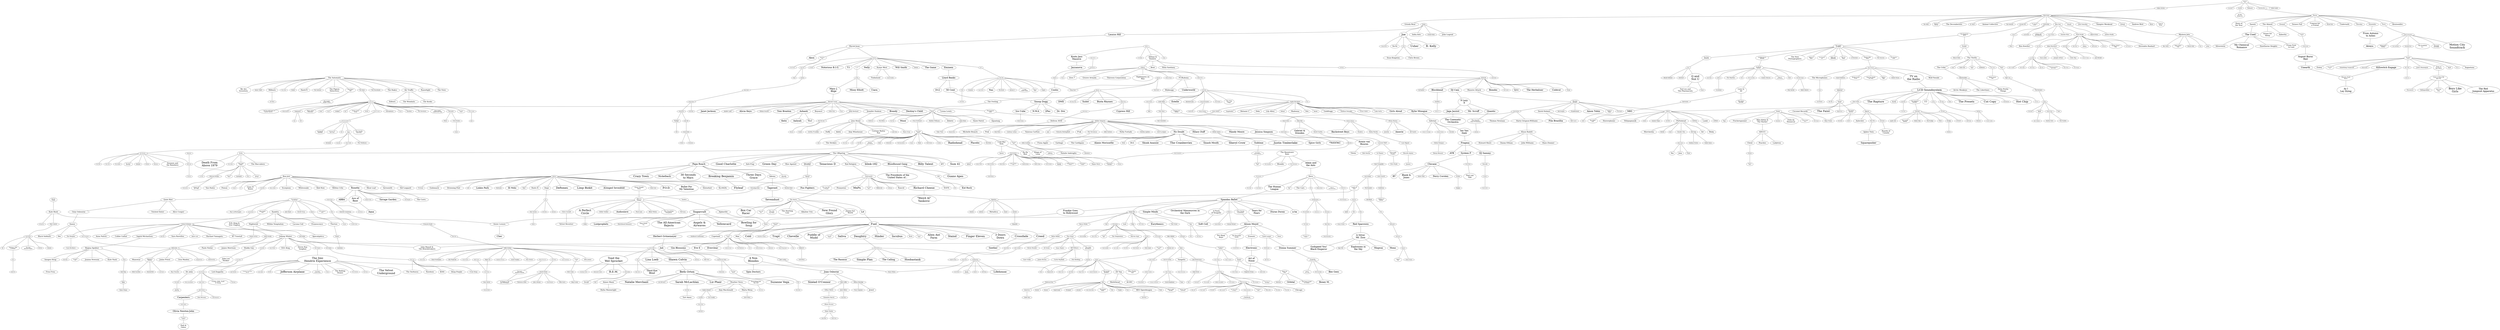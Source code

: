 strict graph "" {
	1619	 [fontsize=8,
		height=0.1388888888888889,
		label="Pedro the\nLion",
		level=8,
		played=4419533.0,
		pos="-34741.18,14462.33",
		weight=240022,
		width=0.75];
	1976	 [fontsize=12,
		height=0.19444444444444445,
		label="Sufjan Stevens",
		level=5,
		played=42891910.0,
		pos="-35837.21,9917.28",
		weight=772295,
		width=1.0694444444444444];
	1619 -- 1976	 [weight=1.0];
	902	 [fontsize=9,
		height=0.1388888888888889,
		label=Grandaddy,
		level=7,
		played=5483565.0,
		pos="-34669.31,11869.93",
		weight=338703,
		width=0.6944444444444444];
	1619 -- 902	 [weight=1.0];
	517	 [fontsize=12,
		height=0.19444444444444445,
		label=Cursive,
		level=5,
		played=9724299.0,
		pos="-36302.99,17078.05",
		weight=306166,
		width=0.5416666666666666];
	1619 -- 517	 [weight=1.0];
	1641	 [fontsize=15,
		height=0.2361111111111111,
		label=Pinback,
		level=4,
		played=7763143.0,
		pos="-37453.43,14600.20",
		weight=303216,
		width=0.7361111111111112];
	1619 -- 1641	 [weight=1.0];
	1402	 [fontsize=10,
		height=0.1527777777777778,
		label=mewithoutYou,
		level=6,
		played=6143175.0,
		pos="-33919.63,17937.20",
		weight=132963,
		width=0.9166666666666666];
	1619 -- 1402	 [weight=1.0];
	707	 [fontsize=12,
		height=0.19444444444444445,
		label="Elliott Smith",
		level=5,
		played=45287246.0,
		pos="-33531.00,15566.78",
		weight=810691,
		width=0.8333333333333334];
	1619 -- 707	 [weight=1.0];
	797	 [fontsize=12,
		height=0.19444444444444445,
		label="Fleet Foxes",
		level=5,
		played=10289717.0,
		pos="-36628.26,4242.77",
		weight=368486,
		width=0.8333333333333334];
	1976 -- 797	 [weight=1.0];
	179	 [fontsize=15,
		height=0.2361111111111111,
		label="At the\nDrive-In",
		level=4,
		played=12958608.0,
		pos="-37370.35,18358.32",
		weight=375436,
		width=1.4166666666666667];
	517 -- 179	 [weight=1.0];
	2314	 [fontsize=15,
		height=0.2361111111111111,
		label=Thrice,
		level=4,
		played=16236169.0,
		pos="-30715.00,20824.24",
		weight=387528,
		width=0.5694444444444444];
	1402 -- 2314	 [weight=1.0];
	148	 [fontsize=12,
		height=0.19444444444444445,
		label="Arcade Fire",
		level=5,
		played=13539783.0,
		pos="-40473.71,261.18",
		weight=483352,
		width=0.8194444444444444];
	797 -- 148	 [weight=1.0];
	1487	 [fontsize=10,
		height=0.1527777777777778,
		label="My Morning\nJacket",
		level=6,
		played=8107701.0,
		pos="-38314.72,1882.65",
		weight=379393,
		width=1.3055555555555556];
	797 -- 1487	 [weight=1.0];
	599	 [fontsize=12,
		height=0.19444444444444445,
		label=DeVotchKa,
		level=5,
		played=3654284.0,
		pos="-33443.90,7873.30",
		weight=163024,
		width=0.8055555555555556];
	797 -- 599	 [weight=1.0];
	320	 [fontsize=15,
		height=0.2361111111111111,
		label="Bon Iver",
		level=4,
		played=9091948.0,
		pos="-39952.65,10785.13",
		weight=202669,
		width=0.7638888888888888];
	797 -- 320	 [weight=1.0];
	905	 [fontsize=9,
		height=0.1388888888888889,
		label="Great Lake\nSwimmers",
		level=7,
		played=2556830.0,
		pos="-35028.32,-408.11",
		weight=183333,
		width=1.4583333333333333];
	797 -- 905	 [weight=1.0];
	1117	 [fontsize=15,
		height=0.2361111111111111,
		label="José González",
		level=4,
		played=13893748.0,
		pos="-37102.24,-967.62",
		weight=545027,
		width=1.3611111111111112];
	797 -- 1117	 [weight=1.0];
	2393	 [fontsize=20,
		height=0.3194444444444444,
		label="Vampire Weekend",
		level=3,
		played=12553347.0,
		pos="-34946.92,7012.69",
		weight=407130,
		width=2.2916666666666665];
	797 -- 2393	 [weight=1.0];
	1537	 [fontsize=10,
		height=0.1527777777777778,
		label="Noah and\nthe Whale",
		level=6,
		played=1523459.0,
		pos="-40953.39,2733.99",
		weight=108674,
		width=1.4027777777777777];
	797 -- 1537	 [weight=1.0];
	114	 [fontsize=20,
		height=0.3194444444444444,
		label="Andrew Bird",
		level=3,
		played=16449654.0,
		pos="-37160.87,7650.92",
		weight=483747,
		width=1.5138888888888888];
	797 -- 114	 [weight=1.0];
	231	 [fontsize=12,
		height=0.19444444444444445,
		label=Beirut,
		level=5,
		played=21999030.0,
		pos="-38209.17,6782.73",
		weight=360793,
		width=0.4166666666666667];
	797 -- 231	 [weight=1.0];
	1009	 [fontsize=15,
		height=0.2361111111111111,
		label="Iron &\nWine",
		level=4,
		played=25869070.0,
		pos="-34464.09,5806.42",
		weight=814278,
		width=1.1805555555555556];
	797 -- 1009	 [weight=1.0];
	908	 [fontsize=20,
		height=0.3194444444444444,
		label="Grizzly Bear",
		level=3,
		played=6099326.0,
		pos="-40412.88,4903.96",
		weight=262914,
		width=1.5138888888888888];
	797 -- 908	 [weight=1.0];
	2242	 [fontsize=12,
		height=0.19444444444444445,
		label="The Shins",
		level=5,
		played=39820298.0,
		pos="-33813.84,2267.64",
		weight=1074793,
		width=0.7222222222222222];
	797 -- 2242	 [weight=1.0];
	207	 [fontsize=12,
		height=0.19444444444444445,
		label="Band of\nHorses",
		level=5,
		played=12281892.0,
		pos="-36990.37,7820.28",
		weight=408313,
		width=1.1805555555555556];
	797 -- 207	 [weight=1.0];
	2112	 [fontsize=20,
		height=0.3194444444444444,
		label="The Decemberists",
		level=3,
		played=27497253.0,
		pos="-33198.26,4602.95",
		weight=715277,
		width=2.263888888888889];
	797 -- 2112	 [weight=1.0];
	1478	 [fontsize=12,
		height=0.19444444444444445,
		label="M. Ward",
		level=5,
		played=7680813.0,
		pos="-39602.21,2905.49",
		weight=327010,
		width=0.5972222222222222];
	797 -- 1478	 [weight=1.0];
	124	 [fontsize=20,
		height=0.3194444444444444,
		label="Animal Collective",
		level=3,
		played=21528858.0,
		pos="-39008.70,5346.78",
		weight=467779,
		width=2.138888888888889];
	797 -- 124	 [weight=1.0];
	2197	 [fontsize=12,
		height=0.19444444444444445,
		label="The National",
		level=5,
		played=18548620.0,
		pos="-34442.27,2349.77",
		weight=409138,
		width=0.9027777777777778];
	797 -- 2197	 [weight=1.0];
	1789	 [fontsize=20,
		height=0.3194444444444444,
		label=Saosin,
		level=3,
		played=13932172.0,
		pos="-35176.06,25087.97",
		weight=286090,
		width=0.8611111111111112];
	2314 -- 1789	 [weight=1.0];
	2044	 [fontsize=20,
		height=0.3194444444444444,
		label="The Almost",
		level=3,
		played=2560203.0,
		pos="-29894.92,17568.98",
		weight=103130,
		width=1.4166666666666667];
	2314 -- 2044	 [weight=1.0];
	875	 [fontsize=15,
		height=0.2361111111111111,
		label=Glassjaw,
		level=4,
		played=4204691.0,
		pos="-35518.06,22319.54",
		weight=136655,
		width=0.8333333333333334];
	2314 -- 875	 [weight=1.0];
	1823	 [fontsize=20,
		height=0.3194444444444444,
		label="Senses Fail",
		level=3,
		played=11574437.0,
		pos="-33094.15,24569.82",
		weight=324354,
		width=1.4583333333333333];
	2314 -- 1823	 [weight=1.0];
	836	 [fontsize=20,
		height=0.3194444444444444,
		label="Funeral for\na Friend",
		level=3,
		played=13271946.0,
		pos="-30051.22,24093.46",
		weight=369163,
		width=2.5972222222222223];
	2314 -- 836	 [weight=1.0];
	346	 [fontsize=12,
		height=0.19444444444444445,
		label="Brand New",
		level=5,
		played=33678477.0,
		pos="-27377.24,23174.76",
		weight=527253,
		width=0.7916666666666666];
	2314 -- 346	 [weight=1.0];
	2382	 [fontsize=20,
		height=0.3194444444444444,
		label=Underoath,
		level=3,
		played=17348228.0,
		pos="-28718.38,23530.21",
		weight=329693,
		width=1.3055555555555556];
	2314 -- 2382	 [weight=1.0];
	2316	 [fontsize=15,
		height=0.2361111111111111,
		label=Thursday,
		level=4,
		played=11125019.0,
		pos="-27627.60,21294.84",
		weight=315339,
		width=0.8611111111111112];
	2314 -- 2316	 [weight=1.0];
	338	 [fontsize=15,
		height=0.2361111111111111,
		label=boysetsfire,
		level=4,
		played=3257359.0,
		pos="-31926.72,25011.28",
		weight=103877,
		width=0.9861111111111112];
	2314 -- 338	 [weight=1.0];
	787	 [fontsize=15,
		height=0.2361111111111111,
		label=Finch,
		level=4,
		played=7252140.0,
		pos="-27981.71,26702.72",
		weight=316654,
		width=0.5];
	2314 -- 787	 [weight=1.0];
	70	 [fontsize=20,
		height=0.3194444444444444,
		label=Alexisonfire,
		level=3,
		played=15357958.0,
		pos="-26091.36,19794.24",
		weight=289077,
		width=1.4444444444444444];
	2314 -- 70	 [weight=1.0];
	1965	 [fontsize=20,
		height=0.3194444444444444,
		label="Story of\nthe Year",
		level=3,
		played=8709809.0,
		pos="-26771.21,23207.24",
		weight=314696,
		width=2.25];
	2314 -- 1965	 [weight=1.0];
	2213	 [fontsize=12,
		height=0.19444444444444445,
		label="The Polyphonic\nSpree",
		level=5,
		played=3149632.0,
		pos="-42642.23,-3169.05",
		weight=223443,
		width=1.6388888888888888];
	148 -- 2213	 [weight=1.0];
	388	 [fontsize=9,
		height=0.1388888888888889,
		label=Calexico,
		level=7,
		played=7710814.0,
		pos="-30999.08,10038.66",
		weight=330058,
		width=0.5416666666666666];
	599 -- 388	 [weight=1.0];
	886	 [fontsize=8,
		height=0.1388888888888889,
		label="Gogol Bordello",
		level=8,
		played=8023006.0,
		pos="-32476.07,6987.55",
		weight=271704,
		width=0.6944444444444444];
	599 -- 886	 [weight=1.0];
	1523	 [fontsize=15,
		height=0.2361111111111111,
		label="Nick Drake",
		level=4,
		played=15153624.0,
		pos="-45476.98,13772.98",
		weight=657487,
		width=1.0];
	320 -- 1523	 [weight=1.0];
	138	 [fontsize=12,
		height=0.19444444444444445,
		label="Antony and\nthe Johnsons",
		level=5,
		played=8637678.0,
		pos="-40570.66,12944.95",
		weight=334464,
		width=1.875];
	320 -- 138	 [weight=1.0];
	492	 [fontsize=10,
		height=0.1527777777777778,
		label="Conor Oberst",
		level=6,
		played=2380960.0,
		pos="-42695.15,9969.51",
		weight=108756,
		width=0.875];
	320 -- 492	 [weight=1.0];
	531	 [fontsize=15,
		height=0.2361111111111111,
		label="Damien Rice",
		level=4,
		played=24006477.0,
		pos="-39297.74,13143.47",
		weight=765745,
		width=1.1805555555555556];
	320 -- 531	 [weight=1.0];
	1561	 [fontsize=12,
		height=0.19444444444444445,
		label="Okkervil River",
		level=5,
		played=10401638.0,
		pos="-33446.36,-1804.07",
		weight=300893,
		width=0.9722222222222222];
	905 -- 1561	 [weight=1.0];
	1124	 [fontsize=15,
		height=0.2361111111111111,
		label="Joshua Radin",
		level=4,
		played=5373665.0,
		pos="-38843.02,-327.77",
		weight=254988,
		width=1.25];
	1117 -- 1124	 [weight=1.0];
	1488	 [fontsize=20,
		height=0.3194444444444444,
		label="Mystery Jets",
		level=3,
		played=3042262.0,
		pos="-45377.63,3407.98",
		weight=224026,
		width=1.5694444444444444];
	1537 -- 1488	 [weight=1.0];
	2277	 [fontsize=25,
		height=0.3888888888888889,
		label="The Used",
		level=2,
		played=25453767.0,
		pos="-39297.56,30431.75",
		weight=533923,
		width=1.5138888888888888];
	1789 -- 2277	 [weight=1.0];
	110	 [fontsize=20,
		height=0.3194444444444444,
		label=Anberlin,
		level=3,
		played=15173578.0,
		pos="-28062.88,18160.15",
		weight=323719,
		width=1.0277777777777777];
	2044 -- 110	 [weight=1.0];
	156	 [fontsize=20,
		height=0.3194444444444444,
		label="Armor for\nSleep",
		level=3,
		played=7533952.0,
		pos="-28731.19,16493.85",
		weight=281710,
		width=2.111111111111111];
	2044 -- 156	 [weight=1.0];
	760	 [fontsize=8,
		height=0.1388888888888889,
		label="Every Time\nI Die",
		level=8,
		played=6022549.0,
		pos="-37857.44,23725.15",
		weight=159968,
		width=0.8333333333333334];
	875 -- 760	 [weight=1.0];
	828	 [fontsize=25,
		height=0.3888888888888889,
		label="From Autumn\nto Ashes",
		level=2,
		played=7476897.0,
		pos="-31158.92,27631.32",
		weight=238174,
		width=3.75];
	338 -- 828	 [weight=1.0];
	942	 [fontsize=10,
		height=0.1527777777777778,
		label="Head Automatica",
		level=6,
		played=5259378.0,
		pos="-27429.60,30862.65",
		weight=247822,
		width=1.1111111111111112];
	787 -- 942	 [weight=1.0];
	2048	 [fontsize=12,
		height=0.19444444444444445,
		label="The Apples\nin Stereo",
		level=5,
		played=4167192.0,
		pos="-41754.58,-12013.59",
		weight=225617,
		width=1.5555555555555556];
	2213 -- 2048	 [weight=1.0];
	2186	 [fontsize=10,
		height=0.1527777777777778,
		label="The Magic\nNumbers",
		level=6,
		played=4149754.0,
		pos="-48682.16,-872.14",
		weight=311402,
		width=1.3888888888888888];
	2213 -- 2186	 [weight=1.0];
	2447	 [fontsize=12,
		height=0.19444444444444445,
		label=Wilco,
		level=5,
		played=22059617.0,
		pos="-29573.29,8001.34",
		weight=592002,
		width=0.3888888888888889];
	388 -- 2447	 [weight=1.0];
	69	 [fontsize=15,
		height=0.2361111111111111,
		label="Alexi Murdoch",
		level=4,
		played=1701522.0,
		pos="-48881.77,10285.08",
		weight=180196,
		width=1.2916666666666667];
	1523 -- 69	 [weight=1.0];
	1099	 [fontsize=8,
		height=0.1388888888888889,
		label="John Martyn",
		level=8,
		played=921606.0,
		pos="-49449.73,14387.11",
		weight=104145,
		width=0.5833333333333334];
	1523 -- 1099	 [weight=1.0];
	2340	 [fontsize=9,
		height=0.1388888888888889,
		label="Tom Waits",
		level=7,
		played=28050994.0,
		pos="-43462.17,18341.39",
		weight=622809,
		width=0.6527777777777778];
	1523 -- 2340	 [weight=1.0];
	312	 [fontsize=9,
		height=0.1388888888888889,
		label="Bob Dylan",
		level=7,
		played=51045470.0,
		pos="-45660.26,16777.47",
		weight=1228317,
		width=0.6527777777777778];
	1523 -- 312	 [weight=1.0];
	1855	 [fontsize=9,
		height=0.1388888888888889,
		label="Simon &\nGarfunkel",
		level=7,
		played=18580787.0,
		pos="-42475.49,14789.12",
		weight=945402,
		width=1.25];
	1523 -- 1855	 [weight=1.0];
	1054	 [fontsize=9,
		height=0.1388888888888889,
		label="Jeff Buckley",
		level=7,
		played=14870506.0,
		pos="-44528.34,12467.05",
		weight=761225,
		width=0.7638888888888888];
	1523 -- 1054	 [weight=1.0];
	650	 [fontsize=9,
		height=0.1388888888888889,
		label=Donovan,
		level=7,
		played=3291996.0,
		pos="-43594.05,16036.14",
		weight=329147,
		width=0.5555555555555556];
	1523 -- 650	 [weight=1.0];
	322	 [fontsize=12,
		height=0.19444444444444445,
		label="Bonnie 'Prince'\nBilly",
		level=5,
		played=6906560.0,
		pos="-47647.21,15742.54",
		weight=301843,
		width=1.4444444444444444];
	1523 -- 322	 [weight=1.0];
	420	 [fontsize=9,
		height=0.1388888888888889,
		label="Cat Stevens",
		level=7,
		played=8461083.0,
		pos="-42698.21,14035.03",
		weight=546004,
		width=0.7638888888888888];
	1523 -- 420	 [weight=1.0];
	596	 [fontsize=20,
		height=0.3194444444444444,
		label="Devendra Banhart",
		level=3,
		played=15035491.0,
		pos="-45351.93,17378.31",
		weight=444185,
		width=2.263888888888889];
	1523 -- 596	 [weight=1.0];
	240	 [fontsize=20,
		height=0.3194444444444444,
		label="Ben Kweller",
		level=3,
		played=6027693.0,
		pos="-44087.50,8723.27",
		weight=377399,
		width=1.4861111111111112];
	492 -- 240	 [weight=1.0];
	805	 [fontsize=9,
		height=0.1388888888888889,
		label=Foals,
		level=7,
		played=6316094.0,
		pos="-45801.11,6079.26",
		weight=265087,
		width=0.3472222222222222];
	1488 -- 805	 [weight=1.0];
	1230	 [fontsize=9,
		height=0.1388888888888889,
		label="Late of\nthe Pier",
		level=7,
		played=3369926.0,
		pos="-47608.00,4846.21",
		weight=247598,
		width=1.0416666666666667];
	1488 -- 1230	 [weight=1.0];
	293	 [fontsize=12,
		height=0.19444444444444445,
		label="Bloc Party",
		level=5,
		played=51588134.0,
		pos="-47900.78,5556.87",
		weight=1280409,
		width=0.7222222222222222];
	1488 -- 293	 [weight=1.0];
	2334	 [fontsize=12,
		height=0.19444444444444445,
		label="Tokyo Police\nClub",
		level=5,
		played=6471978.0,
		pos="-44645.93,1158.19",
		weight=258878,
		width=1.3472222222222223];
	1488 -- 2334	 [weight=1.0];
	1600	 [fontsize=12,
		height=0.19444444444444445,
		label="Patrick Wolf",
		level=5,
		played=12381043.0,
		pos="-47080.55,2729.31",
		weight=339277,
		width=0.8333333333333334];
	1488 -- 1600	 [weight=1.0];
	829	 [fontsize=20,
		height=0.3194444444444444,
		label="From First\nto Last",
		level=3,
		played=9211627.0,
		pos="-40197.03,33499.87",
		weight=280945,
		width=2.3333333333333335];
	2277 -- 829	 [weight=1.0];
	1852	 [fontsize=20,
		height=0.3194444444444444,
		label=Silverstein,
		level=3,
		played=11449490.0,
		pos="-41659.94,31171.57",
		weight=245269,
		width=1.2916666666666667];
	2277 -- 1852	 [weight=1.0];
	1484	 [fontsize=25,
		height=0.3888888888888889,
		label="My Chemical\nRomance",
		level=2,
		played=50878630.0,
		pos="-41962.35,33206.15",
		weight=928094,
		width=3.7916666666666665];
	2277 -- 1484	 [weight=1.0];
	939	 [fontsize=20,
		height=0.3194444444444444,
		label="Hawthorne Heights",
		level=3,
		played=7335544.0,
		pos="-38997.01,28314.59",
		weight=287407,
		width=2.375];
	2277 -- 939	 [weight=1.0];
	1542	 [fontsize=10,
		height=0.1527777777777778,
		label="Norma Jean",
		level=6,
		played=5102992.0,
		pos="-39950.47,25005.64",
		weight=144513,
		width=0.7916666666666666];
	760 -- 1542	 [weight=1.0];
	177	 [fontsize=25,
		height=0.3888888888888889,
		label=Atreyu,
		level=2,
		played=17281640.0,
		pos="-30096.67,28395.68",
		weight=366050,
		width=1.0138888888888888];
	828 -- 177	 [weight=1.0];
	2039	 [fontsize=15,
		height=0.2361111111111111,
		label="The Academy\nIs...",
		level=4,
		played=13579452.0,
		pos="-29015.18,30809.02",
		weight=327750,
		width=1.75];
	942 -- 2039	 [weight=1.0];
	2124	 [fontsize=12,
		height=0.19444444444444445,
		label="The Early\nNovember",
		level=5,
		played=6581796.0,
		pos="-26322.89,28643.76",
		weight=238246,
		width=1.5416666666666667];
	942 -- 2124	 [weight=1.0];
	1460	 [fontsize=30,
		height=0.4722222222222222,
		label="Motion City\nSoundtrack",
		level=1,
		played=15653628.0,
		pos="-24979.95,29046.41",
		weight=388212,
		width=4.541666666666667];
	942 -- 1460	 [weight=1.0];
	2003	 [fontsize=12,
		height=0.19444444444444445,
		label="Taking Back\nSunday",
		level=5,
		played=26673760.0,
		pos="-24294.47,30415.67",
		weight=597935,
		width=1.5277777777777777];
	942 -- 2003	 [weight=1.0];
	1802	 [fontsize=10,
		height=0.1527777777777778,
		label="Say Anything",
		level=6,
		played=13475730.0,
		pos="-25218.18,32900.05",
		weight=294324,
		width=0.8611111111111112];
	942 -- 1802	 [weight=1.0];
	1968	 [fontsize=10,
		height=0.1527777777777778,
		label="Straylight Run",
		level=6,
		played=5057680.0,
		pos="-28335.06,35168.17",
		weight=224916,
		width=0.9166666666666666];
	942 -- 1968	 [weight=1.0];
	234	 [fontsize=12,
		height=0.19444444444444445,
		label="Belle and\nSebastian",
		level=5,
		played=36822310.0,
		pos="-40329.72,-9847.79",
		weight=830911,
		width=1.4861111111111112];
	2048 -- 234	 [weight=1.0];
	2145	 [fontsize=12,
		height=0.19444444444444445,
		label="The Go!\nTeam",
		level=5,
		played=7542418.0,
		pos="-40382.24,-14048.54",
		weight=421657,
		width=1.0972222222222223];
	2048 -- 2145	 [weight=1.0];
	1555	 [fontsize=12,
		height=0.19444444444444445,
		label="of Montreal",
		level=5,
		played=23823631.0,
		pos="-43096.72,-10442.00",
		weight=555182,
		width=0.7916666666666666];
	2048 -- 1555	 [weight=1.0];
	1512	 [fontsize=12,
		height=0.19444444444444445,
		label="Neutral Milk\nHotel",
		level=5,
		played=16869471.0,
		pos="-45035.78,-19428.77",
		weight=548340,
		width=1.3333333333333333];
	2048 -- 1512	 [weight=1.0];
	2276	 [fontsize=12,
		height=0.19444444444444445,
		label="The Unicorns",
		level=5,
		played=5422685.0,
		pos="-42439.93,-8520.79",
		weight=313622,
		width=0.9444444444444444];
	2048 -- 2276	 [weight=1.0];
	2187	 [fontsize=10,
		height=0.1527777777777778,
		label="The Magnetic\nFields",
		level=6,
		played=14377764.0,
		pos="-39509.62,-11390.36",
		weight=351544,
		width=1.4027777777777777];
	2048 -- 2187	 [weight=1.0];
	2133	 [fontsize=12,
		height=0.19444444444444445,
		label="The Fiery\nFurnaces",
		level=5,
		played=4753140.0,
		pos="-46179.76,-15003.27",
		weight=279879,
		width=1.4583333333333333];
	2048 -- 2133	 [weight=1.0];
	150	 [fontsize=12,
		height=0.19444444444444445,
		label="Architecture in\nHelsinki",
		level=5,
		played=14915086.0,
		pos="-44341.27,-11769.87",
		weight=512380,
		width=1.6805555555555556];
	2048 -- 150	 [weight=1.0];
	2198	 [fontsize=20,
		height=0.3194444444444444,
		label="The New\nPornographers",
		level=3,
		played=12553292.0,
		pos="-44403.95,-11370.49",
		weight=352915,
		width=3.1944444444444446];
	2048 -- 2198	 [weight=1.0];
	1364	 [fontsize=12,
		height=0.19444444444444445,
		label="Mates of\nState",
		level=5,
		played=5855708.0,
		pos="-44494.04,-13332.54",
		weight=279900,
		width=1.1111111111111112];
	2048 -- 1364	 [weight=1.0];
	2134	 [fontsize=10,
		height=0.1527777777777778,
		label="The Flaming\nLips",
		level=6,
		played=19883088.0,
		pos="-39521.11,-12879.15",
		weight=830685,
		width=1.2083333333333333];
	2048 -- 2134	 [weight=1.0];
	2270	 [fontsize=20,
		height=0.3194444444444444,
		label="The Thrills",
		level=3,
		played=2914176.0,
		pos="-54517.61,2119.99",
		weight=278211,
		width=1.3055555555555556];
	2186 -- 2270	 [weight=1.0];
	277	 [fontsize=15,
		height=0.2361111111111111,
		label="Black Kids",
		level=4,
		played=3388651.0,
		pos="-46448.32,-190.60",
		weight=255363,
		width=0.9583333333333334];
	2186 -- 277	 [weight=1.0];
	853	 [fontsize=15,
		height=0.2361111111111111,
		label="Gary Jules",
		level=4,
		played=4039881.0,
		pos="-49629.58,8107.90",
		weight=415757,
		width=0.9861111111111112];
	69 -- 853	 [weight=1.0];
	1119	 [fontsize=15,
		height=0.2361111111111111,
		label="Joseph Arthur",
		level=4,
		played=2779349.0,
		pos="-50612.78,9429.20",
		weight=257913,
		width=1.2638888888888888];
	69 -- 1119	 [weight=1.0];
	486	 [fontsize=15,
		height=0.2361111111111111,
		label="Colin Hay",
		level=4,
		played=2724866.0,
		pos="-47614.43,8480.14",
		weight=264563,
		width=0.8888888888888888];
	69 -- 486	 [weight=1.0];
	1111	 [fontsize=12,
		height=0.19444444444444445,
		label="Joni Mitchell",
		level=5,
		played=6372554.0,
		pos="-49551.36,16630.42",
		weight=403885,
		width=0.8611111111111112];
	1099 -- 1111	 [weight=1.0];
	1250	 [fontsize=9,
		height=0.1388888888888889,
		label="Leonard Cohen",
		level=7,
		played=11385795.0,
		pos="-50987.81,16009.07",
		weight=536625,
		width=0.9583333333333334];
	1099 -- 1250	 [weight=1.0];
	1297	 [fontsize=9,
		height=0.1388888888888889,
		label="Lou Reed",
		level=7,
		played=7682200.0,
		pos="-47933.16,22098.55",
		weight=592004,
		width=0.6111111111111112];
	2340 -- 1297	 [weight=1.0];
	185	 [fontsize=25,
		height=0.3888888888888889,
		label="August Burns\nRed",
		level=2,
		played=4031446.0,
		pos="-42567.69,25952.95",
		weight=102240,
		width=3.013888888888889];
	1542 -- 185	 [weight=1.0];
	2161	 [fontsize=10,
		height=0.1527777777777778,
		label="The Hush\nSound",
		level=6,
		played=7698449.0,
		pos="-32096.35,37826.30",
		weight=139773,
		width=1.1666666666666667];
	1968 -- 2161	 [weight=1.0];
	2377	 [fontsize=9,
		height=0.1388888888888889,
		label="Ugly Casanova",
		level=7,
		played=1504976.0,
		pos="-48179.28,-24723.15",
		weight=124169,
		width=0.9444444444444444];
	1512 -- 2377	 [weight=1.0];
	729	 [fontsize=9,
		height=0.1388888888888889,
		label=Enon,
		level=7,
		played=2787367.0,
		pos="-50184.23,-16007.30",
		weight=108667,
		width=0.3333333333333333];
	2133 -- 729	 [weight=1.0];
	186	 [fontsize=12,
		height=0.19444444444444445,
		label="Au Revoir\nSimone",
		level=5,
		played=3109331.0,
		pos="-47242.96,-7607.14",
		weight=192139,
		width=1.3611111111111112];
	150 -- 186	 [weight=1.0];
	2369	 [fontsize=30,
		height=0.4722222222222222,
		label="TV on\nthe Radio",
		level=1,
		played=14844462.0,
		pos="-48198.44,-30490.04",
		weight=590113,
		width=3.25];
	2377 -- 2369	 [weight=1.0];
	2461	 [fontsize=20,
		height=0.3194444444444444,
		label="Wolf Parade",
		level=3,
		played=9668609.0,
		pos="-50756.23,-23327.30",
		weight=405145,
		width=1.5416666666666667];
	2377 -- 2461	 [weight=1.0];
	1984	 [fontsize=12,
		height=0.19444444444444445,
		label="Sunset Rubdown",
		level=5,
		played=3236364.0,
		pos="-51566.58,-26914.91",
		weight=117490,
		width=1.2083333333333333];
	2377 -- 1984	 [weight=1.0];
	2191	 [fontsize=20,
		height=0.3194444444444444,
		label="The Microphones",
		level=3,
		played=4524008.0,
		pos="-45449.80,-23717.35",
		weight=209964,
		width=2.1527777777777777];
	2377 -- 2191	 [weight=1.0];
	360	 [fontsize=12,
		height=0.19444444444444445,
		label="Broken Social\nScene",
		level=5,
		played=23513791.0,
		pos="-51505.22,-23856.96",
		weight=696631,
		width=1.5555555555555556];
	2377 -- 360	 [weight=1.0];
	468	 [fontsize=12,
		height=0.19444444444444445,
		label="Clap Your Hands\nSay Yeah",
		level=5,
		played=9938291.0,
		pos="-49541.08,-26613.81",
		weight=529107,
		width=1.9861111111111112];
	2377 -- 468	 [weight=1.0];
	372	 [fontsize=12,
		height=0.19444444444444445,
		label="Built to\nSpill",
		level=5,
		played=8457069.0,
		pos="-47645.87,-26668.31",
		weight=386001,
		width=0.9027777777777778];
	2377 -- 372	 [weight=1.0];
	1443	 [fontsize=12,
		height=0.19444444444444445,
		label="Modest Mouse",
		level=5,
		played=51552089.0,
		pos="-48355.14,-21846.19",
		weight=1082498,
		width=1.0416666666666667];
	2377 -- 1443	 [weight=1.0];
	1677	 [fontsize=30,
		height=0.4722222222222222,
		label="Q and\nNot U",
		level=1,
		played=2286159.0,
		pos="-53454.44,-17033.68",
		weight=112957,
		width=2.5555555555555554];
	729 -- 1677	 [weight=1.0];
	294	 [fontsize=12,
		height=0.19444444444444445,
		label="Blonde Redhead",
		level=5,
		played=11482286.0,
		pos="-51329.61,-17486.91",
		weight=405217,
		width=1.1805555555555556];
	729 -- 294	 [weight=1.0];
	576	 [fontsize=12,
		height=0.19444444444444445,
		label=Deerhoof,
		level=5,
		played=6640832.0,
		pos="-48955.35,-17544.49",
		weight=274641,
		width=0.6527777777777778];
	729 -- 576	 [weight=1.0];
	394	 [fontsize=12,
		height=0.19444444444444445,
		label="Camera Obscura",
		level=5,
		played=8380017.0,
		pos="-46072.03,-11625.19",
		weight=375154,
		width=1.2083333333333333];
	186 -- 394	 [weight=1.0];
	1193	 [fontsize=10,
		height=0.1527777777777778,
		label="Kings of\nConvenience",
		level=6,
		played=14621164.0,
		pos="-46375.15,-11343.47",
		weight=549526,
		width=1.5];
	186 -- 1193	 [weight=1.0];
	1937	 [fontsize=12,
		height=0.19444444444444445,
		label=Stars,
		level=5,
		played=18437267.0,
		pos="-50711.33,-9728.05",
		weight=540522,
		width=0.375];
	186 -- 1937	 [weight=1.0];
	1546	 [fontsize=10,
		height=0.1527777777777778,
		label="Nouvelle Vague",
		level=6,
		played=11556666.0,
		pos="-52553.69,-8659.53",
		weight=442788,
		width=1.0138888888888888];
	186 -- 1546	 [weight=1.0];
	194	 [fontsize=10,
		height=0.1527777777777778,
		label="Azure Ray",
		level=6,
		played=4215008.0,
		pos="-45436.74,-4829.16",
		weight=247441,
		width=0.6805555555555556];
	186 -- 194	 [weight=1.0];
	1311	 [fontsize=10,
		height=0.1527777777777778,
		label="Lykke Li",
		level=6,
		played=5129319.0,
		pos="-44065.79,-7323.30",
		weight=217002,
		width=0.5416666666666666];
	186 -- 1311	 [weight=1.0];
	2209	 [fontsize=15,
		height=0.2361111111111111,
		label="The Pipettes",
		level=4,
		played=4848618.0,
		pos="-50480.65,-7871.04",
		weight=242610,
		width=1.1527777777777777];
	186 -- 2209	 [weight=1.0];
	780	 [fontsize=10,
		height=0.1527777777777778,
		label=Feist,
		level=6,
		played=30242078.0,
		pos="-49489.63,-9404.25",
		weight=913399,
		width=0.3194444444444444];
	186 -- 780	 [weight=1.0];
	2096	 [fontsize=10,
		height=0.1527777777777778,
		label="The Concretes",
		level=6,
		played=1894092.0,
		pos="-51765.17,-5560.54",
		weight=160134,
		width=0.9583333333333334];
	186 -- 2096	 [weight=1.0];
	1237	 [fontsize=30,
		height=0.4722222222222222,
		label="LCD Soundsystem",
		level=1,
		played=11303797.0,
		pos="-32923.08,-37275.61",
		weight=622881,
		width=3.486111111111111];
	2369 -- 1237	 [weight=1.0];
	414	 [fontsize=8,
		height=0.1388888888888889,
		label="Casiotone for the\nPainfully Alone",
		level=8,
		played=2792342.0,
		pos="-52117.25,-27831.48",
		weight=110591,
		width=1.5694444444444444];
	1984 -- 414	 [weight=1.0];
	1884	 [fontsize=9,
		height=0.1388888888888889,
		label=Smog,
		level=7,
		played=2567829.0,
		pos="-44477.18,-23606.86",
		weight=171885,
		width=0.3611111111111111];
	2191 -- 1884	 [weight=1.0];
	2098	 [fontsize=10,
		height=0.1527777777777778,
		label="The Coral",
		level=6,
		played=5306802.0,
		pos="-53575.49,-44.48",
		weight=418891,
		width=0.6388888888888888];
	2270 -- 2098	 [weight=1.0];
	1847	 [fontsize=8,
		height=0.1388888888888889,
		label="Shout Out\nLouds",
		level=8,
		played=5891135.0,
		pos="-54446.42,5804.13",
		weight=321238,
		width=0.8472222222222222];
	2270 -- 1847	 [weight=1.0];
	2102	 [fontsize=20,
		height=0.3194444444444444,
		label="The Cribs",
		level=3,
		played=5862561.0,
		pos="-58425.03,4780.19",
		weight=306256,
		width=1.2083333333333333];
	2270 -- 2102	 [weight=1.0];
	1757	 [fontsize=8,
		height=0.1388888888888889,
		label=Rooney,
		level=8,
		played=4706599.0,
		pos="-52055.28,2635.79",
		weight=332451,
		width=0.375];
	2270 -- 1757	 [weight=1.0];
	1490	 [fontsize=12,
		height=0.19444444444444445,
		label="Nada Surf",
		level=5,
		played=10234504.0,
		pos="-53150.02,4513.82",
		weight=502496,
		width=0.7222222222222222];
	2270 -- 1490	 [weight=1.0];
	970	 [fontsize=9,
		height=0.1388888888888889,
		label="Hot Hot\nHeat",
		level=7,
		played=10810393.0,
		pos="-56450.78,2651.07",
		weight=559139,
		width=0.8888888888888888];
	2270 -- 970	 [weight=1.0];
	914	 [fontsize=12,
		height=0.19444444444444445,
		label=Guillemots,
		level=5,
		played=3375693.0,
		pos="-56477.98,1131.93",
		weight=250487,
		width=0.75];
	2270 -- 914	 [weight=1.0];
	2019	 [fontsize=20,
		height=0.3194444444444444,
		label="Ted Leo and\nThe Pharmacists",
		level=3,
		played=5839378.0,
		pos="-55832.50,-16355.64",
		weight=277046,
		width=3.888888888888889];
	1677 -- 2019	 [weight=1.0];
	832	 [fontsize=10,
		height=0.1527777777777778,
		label=Fugazi,
		level=6,
		played=7561477.0,
		pos="-54562.15,-18400.58",
		weight=242245,
		width=0.4444444444444444];
	1677 -- 832	 [weight=1.0];
	1644	 [fontsize=12,
		height=0.19444444444444445,
		label="Pink Martini",
		level=5,
		played=3441350.0,
		pos="-53981.54,-8696.69",
		weight=275631,
		width=0.8194444444444444];
	1546 -- 1644	 [weight=1.0];
	226	 [fontsize=12,
		height=0.19444444444444445,
		label="Bebel Gilberto",
		level=5,
		played=3060434.0,
		pos="-53823.17,-10262.00",
		weight=276618,
		width=1.0];
	1546 -- 226	 [weight=1.0];
	479	 [fontsize=12,
		height=0.19444444444444445,
		label=CocoRosie,
		level=5,
		played=12972877.0,
		pos="-43039.88,-6268.47",
		weight=403429,
		width=0.7777777777777778];
	1311 -- 479	 [weight=1.0];
	1299	 [fontsize=20,
		height=0.3194444444444444,
		label="Love Is\nAll",
		level=3,
		played=1046804.0,
		pos="-55290.12,-4947.95",
		weight=105033,
		width=1.4444444444444444];
	2096 -- 1299	 [weight=1.0];
	2309	 [fontsize=12,
		height=0.19444444444444445,
		label="Thom Yorke",
		level=5,
		played=9708196.0,
		pos="-29868.66,-29069.57",
		weight=371639,
		width=0.8472222222222222];
	1237 -- 2309	 [weight=1.0];
	1140	 [fontsize=9,
		height=0.1388888888888889,
		label=Justice,
		level=7,
		played=16521401.0,
		pos="-32742.46,-34068.58",
		weight=505719,
		width=0.4444444444444444];
	1237 -- 1140	 [weight=1.0];
	6	 [fontsize=30,
		height=0.4722222222222222,
		label="!!!",
		level=1,
		played=4573507.0,
		pos="-29879.86,-39918.48",
		weight=291033,
		width=0.3611111111111111];
	1237 -- 6	 [weight=1.0];
	2289	 [fontsize=9,
		height=0.1388888888888889,
		label="The Whip",
		level=7,
		played=1069086.0,
		pos="-29184.53,-34393.27",
		weight=146552,
		width=0.5972222222222222];
	1237 -- 2289	 [weight=1.0];
	1698	 [fontsize=8,
		height=0.1388888888888889,
		label=Ratatat,
		level=8,
		played=12112096.0,
		pos="-30616.20,-35261.21",
		weight=249946,
		width=0.3472222222222222];
	1237 -- 1698	 [weight=1.0];
	2216	 [fontsize=30,
		height=0.4722222222222222,
		label="The Presets",
		level=1,
		played=4548277.0,
		pos="-28023.62,-35311.66",
		weight=259093,
		width=2.25];
	1237 -- 2216	 [weight=1.0];
	1135	 [fontsize=8,
		height=0.1388888888888889,
		label="Junior Boys",
		level=8,
		played=4049716.0,
		pos="-27411.20,-40038.76",
		weight=200236,
		width=0.5555555555555556];
	1237 -- 1135	 [weight=1.0];
	520	 [fontsize=30,
		height=0.4722222222222222,
		label="Cut Copy",
		level=1,
		played=9227024.0,
		pos="-36144.62,-34782.10",
		weight=416442,
		width=1.75];
	1237 -- 520	 [weight=1.0];
	2053	 [fontsize=8,
		height=0.1388888888888889,
		label="The Avalanches",
		level=8,
		played=3985759.0,
		pos="-34918.56,-38065.95",
		weight=239969,
		width=0.75];
	1237 -- 2053	 [weight=1.0];
	968	 [fontsize=30,
		height=0.4722222222222222,
		label="Hot Chip",
		level=1,
		played=14405336.0,
		pos="-30187.65,-41527.39",
		weight=581254,
		width=1.625];
	1237 -- 968	 [weight=1.0];
	1913	 [fontsize=9,
		height=0.1388888888888889,
		label=Soulwax,
		level=7,
		played=3730659.0,
		pos="-31754.04,-39780.64",
		weight=264237,
		width=0.5277777777777778];
	1237 -- 1913	 [weight=1.0];
	2226	 [fontsize=30,
		height=0.4722222222222222,
		label="The Rapture",
		level=1,
		played=5680941.0,
		pos="-37536.69,-37086.24",
		weight=380859,
		width=2.3194444444444446];
	1237 -- 2226	 [weight=1.0];
	1519	 [fontsize=8,
		height=0.1388888888888889,
		label="New Young\nPony Club",
		level=8,
		played=3668651.0,
		pos="-33770.90,-35407.92",
		weight=288467,
		width=1.1111111111111112];
	1237 -- 1519	 [weight=1.0];
	2088	 [fontsize=12,
		height=0.19444444444444445,
		label="The Chemical\nBrothers",
		level=5,
		played=21446264.0,
		pos="-34512.48,-41364.31",
		weight=1033623,
		width=1.7083333333333333];
	1237 -- 2088	 [weight=1.0];
	955	 [fontsize=9,
		height=0.1388888888888889,
		label="Her Space\nHoliday",
		level=7,
		played=2693627.0,
		pos="-52925.66,-31131.54",
		weight=168101,
		width=1.25];
	414 -- 955	 [weight=1.0];
	2467	 [fontsize=12,
		height=0.19444444444444445,
		label="Xiu Xiu",
		level=5,
		played=5322291.0,
		pos="-53436.29,-28107.79",
		weight=244767,
		width=0.5];
	414 -- 2467	 [weight=1.0];
	419	 [fontsize=12,
		height=0.19444444444444445,
		label="Cat Power",
		level=5,
		played=25796937.0,
		pos="-42609.37,-24599.79",
		weight=764373,
		width=0.75];
	1884 -- 419	 [weight=1.0];
	203	 [fontsize=12,
		height=0.19444444444444445,
		label="Badly Drawn\nBoy",
		level=5,
		played=7927606.0,
		pos="-54387.80,-1516.20",
		weight=447834,
		width=1.3055555555555556];
	2098 -- 203	 [weight=1.0];
	2322	 [fontsize=12,
		height=0.19444444444444445,
		label="Tiger Lou",
		level=5,
		played=2699557.0,
		pos="-54650.62,8258.47",
		weight=105194,
		width=0.6666666666666666];
	1847 -- 2322	 [weight=1.0];
	197	 [fontsize=12,
		height=0.19444444444444445,
		label=Babyshambles,
		level=5,
		played=12967629.0,
		pos="-61248.78,6355.21",
		weight=499914,
		width=1.0416666666666667];
	2102 -- 197	 [weight=1.0];
	1627	 [fontsize=12,
		height=0.19444444444444445,
		label="Peter Bjorn\nand John",
		level=5,
		played=6776123.0,
		pos="-56236.78,-7356.49",
		weight=356697,
		width=1.5694444444444444];
	1299 -- 1627	 [weight=1.0];
	577	 [fontsize=12,
		height=0.19444444444444445,
		label=Deerhunter,
		level=5,
		played=4959710.0,
		pos="-58801.05,-5841.81",
		weight=169185,
		width=0.7916666666666666];
	1299 -- 577	 [weight=1.0];
	2386	 [fontsize=12,
		height=0.19444444444444445,
		label=UNKLE,
		level=5,
		played=8733607.0,
		pos="-29092.12,-23018.91",
		weight=490687,
		width=0.5416666666666666];
	2309 -- 2386	 [weight=1.0];
	144	 [fontsize=12,
		height=0.19444444444444445,
		label=Apparat,
		level=5,
		played=3757399.0,
		pos="-25864.11,-27199.08",
		weight=158464,
		width=0.5555555555555556];
	2309 -- 144	 [weight=1.0];
	632	 [fontsize=9,
		height=0.1388888888888889,
		label="DJ Mehdi",
		level=7,
		played=1004857.0,
		pos="-33028.49,-31221.25",
		weight=114930,
		width=0.5972222222222222];
	1140 -- 632	 [weight=1.0];
	925	 [fontsize=8,
		height=0.1388888888888889,
		label="Hadouken!",
		level=8,
		played=3294601.0,
		pos="-26369.01,-33610.79",
		weight=106745,
		width=0.5138888888888888];
	2289 -- 925	 [weight=1.0];
	2174	 [fontsize=9,
		height=0.1388888888888889,
		label="The Knife",
		level=7,
		played=18551613.0,
		pos="-25523.28,-40654.77",
		weight=562406,
		width=0.6111111111111112];
	1135 -- 2174	 [weight=1.0];
	1578	 [fontsize=12,
		height=0.19444444444444445,
		label=Overseer,
		level=5,
		played=1046652.0,
		pos="-32499.19,-44926.59",
		weight=145569,
		width=0.6527777777777778];
	2088 -- 1578	 [weight=1.0];
	355	 [fontsize=10,
		height=0.1527777777777778,
		label="Bright Eyes",
		level=6,
		played=46244844.0,
		pos="-53947.27,-31964.39",
		weight=842387,
		width=0.75];
	955 -- 355	 [weight=1.0];
	2215	 [fontsize=12,
		height=0.19444444444444445,
		label="The Postal\nService",
		level=5,
		played=27843169.0,
		pos="-55839.91,-30344.85",
		weight=968206,
		width=1.4166666666666667];
	955 -- 2215	 [weight=1.0];
	478	 [fontsize=20,
		height=0.3194444444444444,
		label="Coconut Records",
		level=3,
		played=2447319.0,
		pos="-50653.55,-32568.10",
		weight=115035,
		width=2.1527777777777777];
	955 -- 478	 [weight=1.0];
	2129	 [fontsize=30,
		height=0.4722222222222222,
		label="The Faint",
		level=1,
		played=9748465.0,
		pos="-52764.89,-32565.21",
		weight=374938,
		width=1.7638888888888888];
	955 -- 2129	 [weight=1.0];
	2206	 [fontsize=12,
		height=0.19444444444444445,
		label="The Perishers",
		level=5,
		played=2205981.0,
		pos="-54599.11,11360.76",
		weight=159929,
		width=0.9861111111111112];
	2322 -- 2206	 [weight=1.0];
	2180	 [fontsize=20,
		height=0.3194444444444444,
		label="The Libertines",
		level=3,
		played=19024090.0,
		pos="-62050.96,9069.72",
		weight=654016,
		width=1.7638888888888888];
	197 -- 2180	 [weight=1.0];
	617	 [fontsize=20,
		height=0.3194444444444444,
		label="Dirty Pretty\nThings",
		level=3,
		played=7684620.0,
		pos="-63397.34,6004.44",
		weight=398365,
		width=2.4444444444444446];
	197 -- 617	 [weight=1.0];
	152	 [fontsize=20,
		height=0.3194444444444444,
		label="Arctic Monkeys",
		level=3,
		played=62730136.0,
		pos="-63308.67,7769.49",
		weight=1120718,
		width=1.8888888888888888];
	197 -- 152	 [weight=1.0];
	1313	 [fontsize=25,
		height=0.3888888888888889,
		label=M83,
		level=2,
		played=12538896.0,
		pos="-61627.36,-3747.19",
		weight=493679,
		width=0.6805555555555556];
	577 -- 1313	 [weight=1.0];
	1282	 [fontsize=10,
		height=0.1527777777777778,
		label=Llorca,
		level=6,
		played=575594.0,
		pos="-20762.54,19712.87",
		weight=114751,
		width=0.4027777777777778];
	1203	 [fontsize=10,
		height=0.1527777777777778,
		label=Koop,
		level=6,
		played=4166060.0,
		pos="-19314.52,22635.41",
		weight=328121,
		width=0.3472222222222222];
	1282 -- 1203	 [weight=1.0];
	671	 [fontsize=20,
		height=0.3194444444444444,
		label="dZihan &\nKamien",
		level=3,
		played=2179239.0,
		pos="-23475.17,14952.03",
		weight=268681,
		width=2.2916666666666665];
	1282 -- 671	 [weight=1.0];
	1213	 [fontsize=25,
		height=0.3888888888888889,
		label="Kyoto Jazz\nMassive",
		level=2,
		played=835228.0,
		pos="-22541.49,22240.90",
		weight=129760,
		width=3.263888888888889];
	1282 -- 1213	 [weight=1.0];
	1958	 [fontsize=8,
		height=0.1388888888888889,
		label="St. Germain",
		level=8,
		played=4216405.0,
		pos="-18423.36,19244.87",
		weight=412216,
		width=0.5694444444444444];
	1282 -- 1958	 [weight=1.0];
	1208	 [fontsize=9,
		height=0.1388888888888889,
		label="Kruder &\nDorfmeister",
		level=7,
		played=3615307.0,
		pos="-23305.52,7583.92",
		weight=357924,
		width=1.4027777777777777];
	671 -- 1208	 [weight=1.0];
	590	 [fontsize=9,
		height=0.1388888888888889,
		label="De-Phazz",
		level=7,
		played=5103421.0,
		pos="-26184.86,12964.80",
		weight=360761,
		width=0.6111111111111112];
	671 -- 590	 [weight=1.0];
	244	 [fontsize=20,
		height=0.3194444444444444,
		label=Bent,
		level=3,
		played=2851789.0,
		pos="-26492.88,17094.35",
		weight=315504,
		width=0.5833333333333334];
	671 -- 244	 [weight=1.0];
	1536	 [fontsize=20,
		height=0.3194444444444444,
		label="Nitin Sawhney",
		level=3,
		played=2650681.0,
		pos="-21317.31,14245.76",
		weight=276508,
		width=1.7777777777777777];
	671 -- 1536	 [weight=1.0];
	1050	 [fontsize=25,
		height=0.3888888888888889,
		label=Jazzanova,
		level=2,
		played=3353057.0,
		pos="-23699.95,21715.54",
		weight=300664,
		width=1.6666666666666667];
	1213 -- 1050	 [weight=1.0];
	631	 [fontsize=12,
		height=0.19444444444444445,
		label="DJ Krush",
		level=5,
		played=4801063.0,
		pos="-29439.81,2703.38",
		weight=297590,
		width=0.6527777777777778];
	1208 -- 631	 [weight=1.0];
	1948	 [fontsize=10,
		height=0.1527777777777778,
		label="Stereo MC's",
		level=6,
		played=1300469.0,
		pos="-19923.55,4522.51",
		weight=181042,
		width=0.8055555555555556];
	1208 -- 1948	 [weight=1.0];
	331	 [fontsize=10,
		height=0.1527777777777778,
		label="Boozoo Bajou",
		level=6,
		played=1871887.0,
		pos="-22553.41,4794.22",
		weight=244374,
		width=0.9027777777777778];
	1208 -- 331	 [weight=1.0];
	774	 [fontsize=20,
		height=0.3194444444444444,
		label="FC/Kahuna",
		level=3,
		played=549777.0,
		pos="-20848.39,9983.77",
		weight=113815,
		width=1.4166666666666667];
	1208 -- 774	 [weight=1.0];
	2348	 [fontsize=10,
		height=0.1527777777777778,
		label=Tosca,
		level=6,
		played=4460239.0,
		pos="-25814.21,7688.46",
		weight=395353,
		width=0.3888888888888889];
	1208 -- 2348	 [weight=1.0];
	2489	 [fontsize=20,
		height=0.3194444444444444,
		label="Zero 7",
		level=3,
		played=17086815.0,
		pos="-25242.01,9090.36",
		weight=784822,
		width=0.8055555555555556];
	1208 -- 2489	 [weight=1.0];
	909	 [fontsize=20,
		height=0.3194444444444444,
		label="Groove Armada",
		level=3,
		played=8970207.0,
		pos="-21605.25,7848.28",
		weight=691987,
		width=1.9722222222222223];
	1208 -- 909	 [weight=1.0];
	2301	 [fontsize=20,
		height=0.3194444444444444,
		label="Thievery Corporation",
		level=3,
		played=17203283.0,
		pos="-24293.31,6035.74",
		weight=739944,
		width=2.5972222222222223];
	1208 -- 2301	 [weight=1.0];
	1528	 [fontsize=20,
		height=0.3194444444444444,
		label="Nightmares on\nWax",
		level=3,
		played=5978531.0,
		pos="-21516.01,7284.27",
		weight=444084,
		width=2.5972222222222223];
	1208 -- 1528	 [weight=1.0];
	899	 [fontsize=8,
		height=0.1388888888888889,
		label="Gotan Project",
		level=8,
		played=6606303.0,
		pos="-27759.81,12380.40",
		weight=395088,
		width=0.6527777777777778];
	590 -- 899	 [weight=1.0];
	1359	 [fontsize=20,
		height=0.3194444444444444,
		label="Massive Attack",
		level=3,
		played=33318218.0,
		pos="-30798.51,-5309.36",
		weight=1156891,
		width=1.875];
	631 -- 1359	 [weight=1.0];
	628	 [fontsize=25,
		height=0.3888888888888889,
		label="DJ Cam",
		level=2,
		played=1806495.0,
		pos="-32329.63,-1214.77",
		weight=207428,
		width=1.2638888888888888];
	631 -- 628	 [weight=1.0];
	634	 [fontsize=12,
		height=0.19444444444444445,
		label="DJ Shadow",
		level=5,
		played=12717833.0,
		pos="-26645.33,4147.20",
		weight=602830,
		width=0.8194444444444444];
	631 -- 634	 [weight=1.0];
	327	 [fontsize=25,
		height=0.3888888888888889,
		label=Bonobo,
		level=2,
		played=12111954.0,
		pos="-30963.58,982.57",
		weight=471515,
		width=1.2083333333333333];
	631 -- 327	 [weight=1.0];
	1893	 [fontsize=9,
		height=0.1388888888888889,
		label="Sofa Surfers",
		level=7,
		played=1807743.0,
		pos="-25941.44,831.22",
		weight=256632,
		width=0.7916666666666666];
	631 -- 1893	 [weight=1.0];
	1735	 [fontsize=20,
		height=0.3194444444444444,
		label=RJD2,
		level=3,
		played=9735001.0,
		pos="-28851.99,-424.41",
		weight=380837,
		width=0.7083333333333334];
	631 -- 1735	 [weight=1.0];
	2152	 [fontsize=25,
		height=0.3888888888888889,
		label="The Herbaliser",
		level=2,
		played=3919726.0,
		pos="-30542.85,-995.63",
		weight=312147,
		width=2.2777777777777777];
	631 -- 2152	 [weight=1.0];
	292	 [fontsize=25,
		height=0.3888888888888889,
		label=Blockhead,
		level=2,
		played=2916544.0,
		pos="-28437.69,-951.18",
		weight=185832,
		width=1.625];
	631 -- 292	 [weight=1.0];
	483	 [fontsize=25,
		height=0.3888888888888889,
		label=Coldcut,
		level=2,
		played=2335067.0,
		pos="-29443.04,6017.87",
		weight=252617,
		width=1.1805555555555556];
	631 -- 483	 [weight=1.0];
	2360	 [fontsize=12,
		height=0.19444444444444445,
		label=Tricky,
		level=5,
		played=7743582.0,
		pos="-31931.82,4215.75",
		weight=506353,
		width=0.4166666666666667];
	631 -- 2360	 [weight=1.0];
	1144	 [fontsize=10,
		height=0.1527777777777778,
		label="Just Jack",
		level=6,
		played=2167022.0,
		pos="-14663.33,3396.39",
		weight=182697,
		width=0.6111111111111112];
	1948 -- 1144	 [weight=1.0];
	2383	 [fontsize=25,
		height=0.3888888888888889,
		label=Underworld,
		level=2,
		played=7292226.0,
		pos="-18481.20,10866.41",
		weight=541732,
		width=1.7777777777777777];
	774 -- 2383	 [weight=1.0];
	1705	 [fontsize=20,
		height=0.3194444444444444,
		label=Röyksopp,
		level=3,
		played=19211398.0,
		pos="-19503.86,9437.79",
		weight=846313,
		width=1.2361111111111112];
	774 -- 1705	 [weight=1.0];
	2123	 [fontsize=12,
		height=0.19444444444444445,
		label="The Dust\nBrothers",
		level=5,
		played=2137179.0,
		pos="-30080.66,-12209.89",
		weight=141869,
		width=1.375];
	1359 -- 2123	 [weight=1.0];
	24	 [fontsize=25,
		height=0.3888888888888889,
		label="9 Lazy\n9",
		level=2,
		played=1267424.0,
		pos="-34245.01,-5199.68",
		weight=168403,
		width=1.5138888888888888];
	628 -- 24	 [weight=1.0];
	528	 [fontsize=12,
		height=0.19444444444444445,
		label=Daedelus,
		level=5,
		played=2149215.0,
		pos="-28964.79,-2469.53",
		weight=127008,
		width=0.6805555555555556];
	292 -- 528	 [weight=1.0];
	2132	 [fontsize=20,
		height=0.3194444444444444,
		label="The Feeling",
		level=3,
		played=3394838.0,
		pos="-8373.35,-1922.70",
		weight=291405,
		width=1.4722222222222223];
	1144 -- 2132	 [weight=1.0];
	1907	 [fontsize=12,
		height=0.19444444444444445,
		label="Sophie Ellis-Bextor",
		level=5,
		played=3608375.0,
		pos="-12213.26,10662.89",
		weight=310619,
		width=1.3333333333333333];
	1144 -- 1907	 [weight=1.0];
	1405	 [fontsize=8,
		height=0.1388888888888889,
		label="M.I.A.",
		level=8,
		played=14954538.0,
		pos="-14533.18,5995.10",
		weight=563873,
		width=0.2777777777777778];
	1144 -- 1405	 [weight=1.0];
	390	 [fontsize=10,
		height=0.1527777777777778,
		label="Calvin Harris",
		level=6,
		played=3211145.0,
		pos="-18177.81,5265.75",
		weight=264959,
		width=0.8472222222222222];
	1144 -- 390	 [weight=1.0];
	181	 [fontsize=12,
		height=0.19444444444444445,
		label="Audio Bullys",
		level=5,
		played=2103162.0,
		pos="-19292.35,1811.20",
		weight=206117,
		width=0.875];
	1144 -- 181	 [weight=1.0];
	534	 [fontsize=10,
		height=0.1527777777777778,
		label="Daniel Bedingfield",
		level=6,
		played=1480861.0,
		pos="-7722.80,991.07",
		weight=188172,
		width=1.1805555555555556];
	1144 -- 534	 [weight=1.0];
	744	 [fontsize=25,
		height=0.3888888888888889,
		label=Estelle,
		level=2,
		played=2334422.0,
		pos="-17237.96,2803.23",
		weight=237700,
		width=1.0555555555555556];
	1144 -- 744	 [weight=1.0];
	213	 [fontsize=12,
		height=0.19444444444444445,
		label="Basement Jaxx",
		level=5,
		played=8576589.0,
		pos="-14125.94,1349.41",
		weight=580544,
		width=1.0833333333333333];
	1144 -- 213	 [weight=1.0];
	2259	 [fontsize=10,
		height=0.1527777777777778,
		label="The Streets",
		level=6,
		played=10567543.0,
		pos="-11915.79,2843.79",
		weight=459699,
		width=0.7638888888888888];
	1144 -- 2259	 [weight=1.0];
	2271	 [fontsize=15,
		height=0.2361111111111111,
		label="The Ting\nTings",
		level=4,
		played=8400738.0,
		pos="-13027.37,4938.37",
		weight=553469,
		width=1.4583333333333333];
	1144 -- 2271	 [weight=1.0];
	558	 [fontsize=20,
		height=0.3194444444444444,
		label="David Holmes",
		level=3,
		played=1817500.0,
		pos="-32967.69,-11265.35",
		weight=148816,
		width=1.7361111111111112];
	2123 -- 558	 [weight=1.0];
	2123 -- 2386	 [weight=1.0];
	502	 [fontsize=8,
		height=0.1388888888888889,
		label="Craig Armstrong",
		level=8,
		played=2534981.0,
		pos="-27021.80,-11093.09",
		weight=217536,
		width=0.7638888888888888];
	2123 -- 502	 [weight=1.0];
	473	 [fontsize=8,
		height=0.1388888888888889,
		label="Clint Mansell",
		level=8,
		played=8264132.0,
		pos="-31605.48,-10745.96",
		weight=308606,
		width=0.5972222222222222];
	2123 -- 473	 [weight=1.0];
	1738	 [fontsize=12,
		height=0.19444444444444445,
		label="Rob Dougan",
		level=5,
		played=3093467.0,
		pos="-28917.25,-13685.74",
		weight=276013,
		width=0.9027777777777778];
	2123 -- 1738	 [weight=1.0];
	1668	 [fontsize=12,
		height=0.19444444444444445,
		label=Propellerheads,
		level=5,
		played=2092349.0,
		pos="-28369.07,-11064.71",
		weight=274296,
		width=1.0694444444444444];
	2123 -- 1668	 [weight=1.0];
	102	 [fontsize=25,
		height=0.3888888888888889,
		label="Amon Tobin",
		level=2,
		played=10312960.0,
		pos="-31355.24,-13881.79",
		weight=440972,
		width=1.875];
	2123 -- 102	 [weight=1.0];
	569	 [fontsize=12,
		height=0.19444444444444445,
		label="Death in\nVegas",
		level=5,
		played=3263393.0,
		pos="-29435.93,-9375.01",
		weight=340338,
		width=1.1666666666666667];
	2123 -- 569	 [weight=1.0];
	1023	 [fontsize=25,
		height=0.3888888888888889,
		label="Jaga Jazzist",
		level=2,
		played=2149391.0,
		pos="-34939.18,-7847.26",
		weight=162373,
		width=1.9166666666666667];
	24 -- 1023	 [weight=1.0];
	1679	 [fontsize=25,
		height=0.3888888888888889,
		label=Quantic,
		level=2,
		played=2606642.0,
		pos="-38030.19,-5575.15",
		weight=235304,
		width=1.2083333333333333];
	24 -- 1679	 [weight=1.0];
	1467	 [fontsize=25,
		height=0.3888888888888889,
		label="Mr. Scruff",
		level=2,
		played=3104957.0,
		pos="-35998.23,-4646.19",
		weight=298012,
		width=1.5138888888888888];
	24 -- 1467	 [weight=1.0];
	1659	 [fontsize=9,
		height=0.1388888888888889,
		label="Prefuse 73",
		level=7,
		played=5821053.0,
		pos="-29405.56,-3699.72",
		weight=259980,
		width=0.6805555555555556];
	528 -- 1659	 [weight=1.0];
	1169	 [fontsize=12,
		height=0.19444444444444445,
		label=Keane,
		level=5,
		played=25603025.0,
		pos="-9556.41,-8613.98",
		weight=1088831,
		width=0.4722222222222222];
	2132 -- 1169	 [weight=1.0];
	921	 [fontsize=12,
		height=0.19444444444444445,
		label="Gwen Stefani",
		level=5,
		played=12431857.0,
		pos="-8256.21,15822.30",
		weight=827112,
		width=0.9583333333333334];
	1907 -- 921	 [weight=1.0];
	1212	 [fontsize=25,
		height=0.3888888888888889,
		label="Kylie Minogue",
		level=2,
		played=15584953.0,
		pos="-8144.64,6960.83",
		weight=780058,
		width=2.1944444444444446];
	1907 -- 1212	 [weight=1.0];
	1747	 [fontsize=15,
		height=0.2361111111111111,
		label=Robyn,
		level=4,
		played=4149758.0,
		pos="-10840.57,13403.23",
		weight=309001,
		width=0.5972222222222222];
	1907 -- 1747	 [weight=1.0];
	1322	 [fontsize=20,
		height=0.3194444444444444,
		label=Madonna,
		level=3,
		played=38087796.0,
		pos="-15156.75,11545.88",
		weight=1223315,
		width=1.1666666666666667];
	1907 -- 1322	 [weight=1.0];
	1417	 [fontsize=15,
		height=0.2361111111111111,
		label=Mika,
		level=4,
		played=14248519.0,
		pos="-9047.21,13243.51",
		weight=692106,
		width=0.4305555555555556];
	1907 -- 1417	 [weight=1.0];
	131	 [fontsize=15,
		height=0.2361111111111111,
		label=Annie,
		level=4,
		played=2652242.0,
		pos="-7579.60,10361.61",
		weight=259435,
		width=0.5277777777777778];
	1907 -- 131	 [weight=1.0];
	889	 [fontsize=20,
		height=0.3194444444444444,
		label=Goldfrapp,
		level=3,
		played=17869686.0,
		pos="-8637.58,11382.53",
		weight=906439,
		width=1.2222222222222223];
	1907 -- 889	 [weight=1.0];
	1807	 [fontsize=12,
		height=0.19444444444444445,
		label="Scissor Sisters",
		level=5,
		played=10169391.0,
		pos="-14381.67,11843.70",
		weight=603869,
		width=1.0416666666666667];
	1907 -- 1807	 [weight=1.0];
	1218	 [fontsize=15,
		height=0.2361111111111111,
		label="Lady GaGa",
		level=4,
		played=11987109.0,
		pos="-8436.94,8419.71",
		weight=461534,
		width=1.0555555555555556];
	1907 -- 1218	 [weight=1.0];
	1861	 [fontsize=15,
		height=0.2361111111111111,
		label="Siobhan Donaghy",
		level=4,
		played=815245.0,
		pos="-12251.60,6528.81",
		weight=105076,
		width=1.625];
	1907 -- 1861	 [weight=1.0];
	872	 [fontsize=25,
		height=0.3888888888888889,
		label="Girls Aloud",
		level=2,
		played=7305166.0,
		pos="-12011.49,6991.56",
		weight=329039,
		width=1.7083333333333333];
	1907 -- 872	 [weight=1.0];
	1977	 [fontsize=15,
		height=0.2361111111111111,
		label=Sugababes,
		level=4,
		played=7709948.0,
		pos="-8860.51,10596.94",
		weight=580581,
		width=1.0416666666666667];
	1907 -- 1977	 [weight=1.0];
	1385	 [fontsize=20,
		height=0.3194444444444444,
		label="Melanie C",
		level=3,
		played=2486530.0,
		pos="-8447.38,7408.50",
		weight=274824,
		width=1.2638888888888888];
	1907 -- 1385	 [weight=1.0];
	604	 [fontsize=20,
		height=0.3194444444444444,
		label=Dido,
		level=3,
		played=14679664.0,
		pos="-9179.13,9824.20",
		weight=957515,
		width=0.5833333333333334];
	1907 -- 604	 [weight=1.0];
	1263	 [fontsize=20,
		height=0.3194444444444444,
		label="Lily Allen",
		level=3,
		played=18814073.0,
		pos="-14586.60,9691.89",
		weight=735619,
		width=1.125];
	1907 -- 1263	 [weight=1.0];
	1486	 [fontsize=12,
		height=0.19444444444444445,
		label=Mylo,
		level=5,
		played=4409926.0,
		pos="-18825.79,7312.36",
		weight=420371,
		width=0.3333333333333333];
	390 -- 1486	 [weight=1.0];
	2327	 [fontsize=12,
		height=0.19444444444444445,
		label="Timo Maas",
		level=5,
		played=1278735.0,
		pos="-20455.29,2358.06",
		weight=178191,
		width=0.7777777777777778];
	181 -- 2327	 [weight=1.0];
	154	 [fontsize=12,
		height=0.19444444444444445,
		label="Armand van\nHelden",
		level=5,
		played=2473728.0,
		pos="-22504.22,1123.47",
		weight=322114,
		width=1.4861111111111112];
	181 -- 154	 [weight=1.0];
	1755	 [fontsize=10,
		height=0.1527777777777778,
		label="Ronan Keating",
		level=6,
		played=1561555.0,
		pos="-5084.97,948.77",
		weight=209105,
		width=0.9722222222222222];
	534 -- 1755	 [weight=1.0];
	535	 [fontsize=8,
		height=0.1388888888888889,
		label="Daniel Powter",
		level=8,
		played=3051644.0,
		pos="-7926.77,2430.17",
		weight=336008,
		width=0.6527777777777778];
	534 -- 535	 [weight=1.0];
	2265	 [fontsize=8,
		height=0.1388888888888889,
		label="The Supremes",
		level=8,
		played=1454527.0,
		pos="14908.66,36052.20",
		weight=222145,
		width=0.6944444444444444];
	1356	 [fontsize=15,
		height=0.2361111111111111,
		label="Marvin Gaye",
		level=4,
		played=7407818.0,
		pos="16360.85,33685.90",
		weight=630961,
		width=1.1666666666666667];
	2265 -- 1356	 [weight=1.0];
	670	 [fontsize=8,
		height=0.1388888888888889,
		label="Dusty Springfield",
		level=8,
		played=3058027.0,
		pos="17314.81,38328.91",
		weight=396875,
		width=0.7916666666666666];
	2265 -- 670	 [weight=1.0];
	602	 [fontsize=10,
		height=0.1527777777777778,
		label="Diana Ross",
		level=6,
		played=1537742.0,
		pos="11990.07,36245.92",
		weight=266181,
		width=0.75];
	2265 -- 602	 [weight=1.0];
	2136	 [fontsize=8,
		height=0.1388888888888889,
		label="The Four\nTops",
		level=8,
		played=1584145.0,
		pos="16583.60,34118.78",
		weight=251714,
		width=0.7361111111111112];
	2265 -- 2136	 [weight=1.0];
	2267	 [fontsize=15,
		height=0.2361111111111111,
		label="The Temptations",
		level=4,
		played=3016410.0,
		pos="15150.55,37949.38",
		weight=396411,
		width=1.5138888888888888];
	2265 -- 2267	 [weight=1.0];
	2238	 [fontsize=8,
		height=0.1388888888888889,
		label="The Ronettes",
		level=8,
		played=881353.0,
		pos="12828.20,38579.04",
		weight=153244,
		width=0.6388888888888888];
	2265 -- 2238	 [weight=1.0];
	2243	 [fontsize=9,
		height=0.1388888888888889,
		label="The Shirelles",
		level=7,
		played=541318.0,
		pos="14581.14,32758.82",
		weight=106186,
		width=0.8333333333333334];
	2265 -- 2243	 [weight=1.0];
	2234	 [fontsize=9,
		height=0.1388888888888889,
		label="The Righteous\nBrothers",
		level=7,
		played=782787.0,
		pos="11342.51,39997.96",
		weight=160867,
		width=1.5555555555555556];
	2238 -- 2234	 [weight=1.0];
	350	 [fontsize=12,
		height=0.19444444444444445,
		label="Brenda Lee",
		level=5,
		played=632723.0,
		pos="14962.47,30799.64",
		weight=147329,
		width=0.8194444444444444];
	2243 -- 350	 [weight=1.0];
	1766	 [fontsize=9,
		height=0.1388888888888889,
		label="Roy Orbison",
		level=7,
		played=2797850.0,
		pos="8749.70,36695.30",
		weight=348960,
		width=0.7777777777777778];
	2234 -- 1766	 [weight=1.0];
	2126	 [fontsize=9,
		height=0.1388888888888889,
		label="The Everly\nBrothers",
		level=7,
		played=1088651.0,
		pos="11253.58,43861.13",
		weight=182204,
		width=1.3194444444444444];
	2234 -- 2126	 [weight=1.0];
	1491	 [fontsize=9,
		height=0.1388888888888889,
		label="Nancy Sinatra",
		level=7,
		played=3057316.0,
		pos="9406.40,39937.60",
		weight=399785,
		width=0.8888888888888888];
	2234 -- 1491	 [weight=1.0];
	1728	 [fontsize=9,
		height=0.1388888888888889,
		label="Ricky Nelson",
		level=7,
		played=610284.0,
		pos="13861.75,29518.48",
		weight=142152,
		width=0.8194444444444444];
	350 -- 1728	 [weight=1.0];
	2155	 [fontsize=9,
		height=0.1388888888888889,
		label="The Hollies",
		level=7,
		played=1819505.0,
		pos="5050.25,33297.47",
		weight=298630,
		width=0.7083333333333334];
	1766 -- 2155	 [weight=1.0];
	369	 [fontsize=9,
		height=0.1388888888888889,
		label="Buddy Holly",
		level=7,
		played=2998218.0,
		pos="9628.26,43842.49",
		weight=323515,
		width=0.75];
	2126 -- 369	 [weight=1.0];
	714	 [fontsize=9,
		height=0.1388888888888889,
		label="Elvis Presley",
		level=7,
		played=17421693.0,
		pos="10494.10,44995.37",
		weight=831560,
		width=0.8194444444444444];
	2126 -- 714	 [weight=1.0];
	459	 [fontsize=9,
		height=0.1388888888888889,
		label="Chubby Checker",
		level=7,
		played=430651.0,
		pos="11505.62,28253.25",
		weight=101631,
		width=1.0416666666666667];
	1728 -- 459	 [weight=1.0];
	1608	 [fontsize=9,
		height=0.1388888888888889,
		label="Paul McCartney",
		level=7,
		played=6253004.0,
		pos="2357.71,27187.74",
		weight=490203,
		width=1.0];
	2155 -- 1608	 [weight=1.0];
	2193	 [fontsize=9,
		height=0.1388888888888889,
		label="The Monkees",
		level=7,
		played=2340440.0,
		pos="7652.56,34581.29",
		weight=273656,
		width=0.8472222222222222];
	2155 -- 2193	 [weight=1.0];
	2037	 [fontsize=9,
		height=0.1388888888888889,
		label="The Mamas &\nThe Papas",
		level=7,
		played=3118998.0,
		pos="2170.01,33845.20",
		weight=390411,
		width=1.6527777777777777];
	2155 -- 2037	 [weight=1.0];
	2083	 [fontsize=9,
		height=0.1388888888888889,
		label="The Byrds",
		level=7,
		played=4059015.0,
		pos="2586.35,33159.45",
		weight=436385,
		width=0.6388888888888888];
	2155 -- 2083	 [weight=1.0];
	2046	 [fontsize=9,
		height=0.1388888888888889,
		label="The Animals",
		level=7,
		played=3402106.0,
		pos="7291.53,31827.11",
		weight=461289,
		width=0.7777777777777778];
	2155 -- 2046	 [weight=1.0];
	370	 [fontsize=9,
		height=0.1388888888888889,
		label="Buffalo Springfield",
		level=7,
		played=2025700.0,
		pos="5389.22,35791.59",
		weight=294927,
		width=1.1527777777777777];
	2155 -- 370	 [weight=1.0];
	2299	 [fontsize=9,
		height=0.1388888888888889,
		label="The Zombies",
		level=7,
		played=4219006.0,
		pos="3441.62,35080.11",
		weight=313245,
		width=0.8194444444444444];
	2155 -- 2299	 [weight=1.0];
	460	 [fontsize=10,
		height=0.1527777777777778,
		label="Chuck Berry",
		level=6,
		played=3918242.0,
		pos="10125.67,28235.39",
		weight=454208,
		width=0.8055555555555556];
	459 -- 460	 [weight=1.0];
	697	 [fontsize=10,
		height=0.1527777777777778,
		label="Electric Light\nOrchestra",
		level=6,
		played=7155585.0,
		pos="4055.86,23212.38",
		weight=517725,
		width=1.6111111111111112];
	1608 -- 697	 [weight=1.0];
	1603	 [fontsize=9,
		height=0.1388888888888889,
		label="Paul McCartney\n& Wings",
		level=7,
		played=1761805.0,
		pos="630.54,29016.30",
		weight=246761,
		width=1.625];
	1608 -- 1603	 [weight=1.0];
	861	 [fontsize=9,
		height=0.1388888888888889,
		label="George Harrison",
		level=7,
		played=4431756.0,
		pos="4696.74,29678.29",
		weight=399119,
		width=1.0416666666666667];
	1608 -- 861	 [weight=1.0];
	2057	 [fontsize=9,
		height=0.1388888888888889,
		label="The Beach\nBoys",
		level=7,
		played=17741181.0,
		pos="4768.63,27740.40",
		weight=902412,
		width=1.0972222222222223];
	1608 -- 2057	 [weight=1.0];
	710	 [fontsize=10,
		height=0.1527777777777778,
		label="Elton John",
		level=6,
		played=13265716.0,
		pos="4435.36,24805.69",
		weight=946440,
		width=0.6944444444444444];
	1608 -- 710	 [weight=1.0];
	2171	 [fontsize=9,
		height=0.1388888888888889,
		label="The Kinks",
		level=7,
		played=15668881.0,
		pos="5884.38,25946.14",
		weight=815953,
		width=0.625];
	1608 -- 2171	 [weight=1.0];
	2336	 [fontsize=9,
		height=0.1388888888888889,
		label="Tom Petty",
		level=7,
		played=4342360.0,
		pos="2436.61,29562.32",
		weight=346538,
		width=0.625];
	1608 -- 2336	 [weight=1.0];
	441	 [fontsize=20,
		height=0.3194444444444444,
		label=Chicago,
		level=3,
		played=3308478.0,
		pos="2267.22,24629.05",
		weight=341644,
		width=1.0277777777777777];
	1608 -- 441	 [weight=1.0];
	267	 [fontsize=9,
		height=0.1388888888888889,
		label="Billy Joel",
		level=7,
		played=10339810.0,
		pos="1958.44,29968.76",
		weight=666852,
		width=0.5694444444444444];
	1608 -- 267	 [weight=1.0];
	1610	 [fontsize=9,
		height=0.1388888888888889,
		label="Paul Simon",
		level=7,
		played=6547884.0,
		pos="5404.19,27492.02",
		weight=432872,
		width=0.7222222222222222];
	1608 -- 1610	 [weight=1.0];
	2058	 [fontsize=8,
		height=0.1388888888888889,
		label="The Beatles",
		level=8,
		played=161070222.0,
		pos="4116.52,25764.76",
		weight=1711020,
		width=0.5694444444444444];
	1608 -- 2058	 [weight=1.0];
	1098	 [fontsize=9,
		height=0.1388888888888889,
		label="John Lennon",
		level=7,
		played=11740346.0,
		pos="572.44,26765.64",
		weight=850977,
		width=0.8055555555555556];
	1608 -- 1098	 [weight=1.0];
	2398	 [fontsize=8,
		height=0.1388888888888889,
		label="Vanessa Paradis",
		level=8,
		played=1027164.0,
		pos="49146.52,-15976.67",
		weight=113609,
		width=0.7916666666666666];
	404	 [fontsize=9,
		height=0.1388888888888889,
		label="Carla Bruni",
		level=7,
		played=4402035.0,
		pos="48467.08,-14088.06",
		weight=241038,
		width=0.7083333333333334];
	2398 -- 404	 [weight=1.0];
	432	 [fontsize=12,
		height=0.19444444444444445,
		label="Charlotte Gainsbourg",
		level=5,
		played=2130530.0,
		pos="51803.72,-16643.33",
		weight=161105,
		width=1.5];
	2398 -- 432	 [weight=1.0];
	816	 [fontsize=12,
		height=0.19444444444444445,
		label="Françoise Hardy",
		level=5,
		played=1833159.0,
		pos="54694.66,-15956.81",
		weight=139451,
		width=1.1666666666666667];
	432 -- 816	 [weight=1.0];
	382	 [fontsize=9,
		height=0.1388888888888889,
		label="Édith Piaf",
		level=7,
		played=3542410.0,
		pos="55805.99,-12943.92",
		weight=235332,
		width=0.6111111111111112];
	816 -- 382	 [weight=1.0];
	263	 [fontsize=12,
		height=0.19444444444444445,
		label="Billie Holiday",
		level=5,
		played=7788794.0,
		pos="58252.17,-9765.27",
		weight=521970,
		width=0.9027777777777778];
	382 -- 263	 [weight=1.0];
	1620	 [fontsize=12,
		height=0.19444444444444445,
		label="Peggy Lee",
		level=5,
		played=1626450.0,
		pos="53890.64,-9497.51",
		weight=302278,
		width=0.7638888888888888];
	263 -- 1620	 [weight=1.0];
	1500	 [fontsize=9,
		height=0.1388888888888889,
		label="Nat King\nCole",
		level=7,
		played=3875279.0,
		pos="57926.17,-5508.27",
		weight=458108,
		width=0.9444444444444444];
	263 -- 1500	 [weight=1.0];
	1541	 [fontsize=9,
		height=0.1388888888888889,
		label="Norah Jones",
		level=7,
		played=22594825.0,
		pos="57996.63,-13283.57",
		weight=904642,
		width=0.7916666666666666];
	263 -- 1541	 [weight=1.0];
	611	 [fontsize=12,
		height=0.19444444444444445,
		label="Dinah Washington",
		level=5,
		played=1710213.0,
		pos="58215.66,-14408.24",
		weight=284411,
		width=1.2916666666666667];
	263 -- 611	 [weight=1.0];
	704	 [fontsize=12,
		height=0.19444444444444445,
		label="Ella Fitzgerald",
		level=5,
		played=6964596.0,
		pos="61486.00,-11910.56",
		weight=570446,
		width=1.0];
	263 -- 704	 [weight=1.0];
	820	 [fontsize=9,
		height=0.1388888888888889,
		label="Frank Sinatra",
		level=7,
		played=16495131.0,
		pos="56175.28,-10637.81",
		weight=805246,
		width=0.8472222222222222];
	263 -- 820	 [weight=1.0];
	1319	 [fontsize=9,
		height=0.1388888888888889,
		label="Madeleine Peyroux",
		level=7,
		played=4039811.0,
		pos="59491.90,-12483.85",
		weight=331118,
		width=1.1944444444444444];
	263 -- 1319	 [weight=1.0];
	1795	 [fontsize=12,
		height=0.19444444444444445,
		label="Sarah Vaughan",
		level=5,
		played=2175788.0,
		pos="59920.20,-6919.83",
		weight=322546,
		width=1.0972222222222223];
	263 -- 1795	 [weight=1.0];
	1133	 [fontsize=12,
		height=0.19444444444444445,
		label="Julie London",
		level=5,
		played=1692867.0,
		pos="58439.89,-3833.45",
		weight=262229,
		width=0.9027777777777778];
	263 -- 1133	 [weight=1.0];
	1532	 [fontsize=12,
		height=0.19444444444444445,
		label="Nina Simone",
		level=5,
		played=10583317.0,
		pos="59491.40,-13556.23",
		weight=683820,
		width=0.9166666666666666];
	263 -- 1532	 [weight=1.0];
	438	 [fontsize=9,
		height=0.1388888888888889,
		label="Chet Baker",
		level=7,
		played=3562108.0,
		pos="61030.70,-6392.65",
		weight=286277,
		width=0.7083333333333334];
	263 -- 438	 [weight=1.0];
	1293	 [fontsize=9,
		height=0.1388888888888889,
		label="Louis Armstrong",
		level=7,
		played=6585106.0,
		pos="55135.09,-8957.53",
		weight=609230,
		width=1.0138888888888888];
	263 -- 1293	 [weight=1.0];
	747	 [fontsize=15,
		height=0.2361111111111111,
		label="Etta James",
		level=4,
		played=2333934.0,
		pos="61079.87,-8354.45",
		weight=331670,
		width=1.0277777777777777];
	263 -- 747	 [weight=1.0];
	1294	 [fontsize=9,
		height=0.1388888888888889,
		label="Louis Prima",
		level=7,
		played=758050.0,
		pos="50896.49,-9573.14",
		weight=134134,
		width=0.75];
	1620 -- 1294	 [weight=1.0];
	1625	 [fontsize=12,
		height=0.19444444444444445,
		label="Perry Como",
		level=5,
		played=733498.0,
		pos="56052.43,-4129.71",
		weight=156087,
		width=0.8472222222222222];
	1500 -- 1625	 [weight=1.0];
	1492	 [fontsize=12,
		height=0.19444444444444445,
		label="Nancy Wilson",
		level=5,
		played=731569.0,
		pos="57332.13,1469.62",
		weight=148489,
		width=0.9722222222222222];
	1133 -- 1492	 [weight=1.0];
	431	 [fontsize=12,
		height=0.19444444444444445,
		label="Charlie Parker",
		level=5,
		played=2936642.0,
		pos="65450.24,-6806.17",
		weight=238264,
		width=1.0138888888888888];
	438 -- 431	 [weight=1.0];
	1185	 [fontsize=15,
		height=0.2361111111111111,
		label="Kid Loco",
		level=4,
		played=2042365.0,
		pos="-35286.42,-11968.58",
		weight=244053,
		width=0.8055555555555556];
	558 -- 1185	 [weight=1.0];
	785	 [fontsize=25,
		height=0.3888888888888889,
		label="Fila Brazillia",
		level=2,
		played=2245111.0,
		pos="-33890.14,-10025.81",
		weight=250091,
		width=1.875];
	558 -- 785	 [weight=1.0];
	1657	 [fontsize=20,
		height=0.3194444444444444,
		label=Portishead,
		level=3,
		played=30385057.0,
		pos="-33597.13,-20996.11",
		weight=1005250,
		width=1.3333333333333333];
	2386 -- 1657	 [weight=1.0];
	767	 [fontsize=12,
		height=0.19444444444444445,
		label=Faithless,
		level=5,
		played=10922336.0,
		pos="-25986.25,-21509.46",
		weight=732138,
		width=0.6388888888888888];
	2386 -- 767	 [weight=1.0];
	1224	 [fontsize=20,
		height=0.3194444444444444,
		label=Lamb,
		level=3,
		played=9280985.0,
		pos="-32090.85,-25487.01",
		weight=613913,
		width=0.7083333333333334];
	2386 -- 1224	 [weight=1.0];
	1243	 [fontsize=12,
		height=0.19444444444444445,
		label=Leftfield,
		level=5,
		played=2918538.0,
		pos="-28304.62,-24736.41",
		weight=365785,
		width=0.5555555555555556];
	2386 -- 1243	 [weight=1.0];
	966	 [fontsize=20,
		height=0.3194444444444444,
		label=Hooverphonic,
		level=3,
		played=8415281.0,
		pos="-30149.53,-26234.74",
		weight=505670,
		width=1.7222222222222223];
	2386 -- 966	 [weight=1.0];
	2014	 [fontsize=20,
		height=0.3194444444444444,
		label=Télépopmusik,
		level=3,
		played=5664515.0,
		pos="-28513.44,-20016.16",
		weight=477590,
		width=1.7361111111111112];
	2386 -- 2014	 [weight=1.0];
	1205	 [fontsize=8,
		height=0.1388888888888889,
		label=Kosheen,
		level=8,
		played=4885490.0,
		pos="-28235.69,-20763.09",
		weight=361595,
		width=0.4305555555555556];
	2386 -- 1205	 [weight=1.0];
	1889	 [fontsize=12,
		height=0.19444444444444445,
		label="Sneaker Pimps",
		level=5,
		played=6392353.0,
		pos="-31588.71,-23266.93",
		weight=444401,
		width=1.0833333333333333];
	2386 -- 1889	 [weight=1.0];
	151	 [fontsize=12,
		height=0.19444444444444445,
		label=Archive,
		level=5,
		played=5545022.0,
		pos="-26662.70,-22328.17",
		weight=266492,
		width=0.5277777777777778];
	2386 -- 151	 [weight=1.0];
	936	 [fontsize=20,
		height=0.3194444444444444,
		label="Harry Gregson-Williams",
		level=3,
		played=3488568.0,
		pos="-26603.01,-13551.17",
		weight=166072,
		width=2.9583333333333335];
	502 -- 936	 [weight=1.0];
	2542	 [fontsize=8,
		height=0.1388888888888889,
		label="Zbigniew Preisner",
		level=8,
		played=1671545.0,
		pos="-24633.79,-10957.41",
		weight=125122,
		width=0.8472222222222222];
	502 -- 2542	 [weight=1.0];
	2307	 [fontsize=20,
		height=0.3194444444444444,
		label="Thomas Newman",
		level=3,
		played=4729724.0,
		pos="-25705.12,-12691.46",
		weight=261511,
		width=2.1805555555555554];
	502 -- 2307	 [weight=1.0];
	1885	 [fontsize=15,
		height=0.2361111111111111,
		label="Smoke City",
		level=4,
		played=1872792.0,
		pos="-37015.46,-21343.65",
		weight=274580,
		width=1.0555555555555556];
	1657 -- 1885	 [weight=1.0];
	1599	 [fontsize=12,
		height=0.19444444444444445,
		label="Pati Yang",
		level=5,
		played=1473415.0,
		pos="-33427.40,-17401.82",
		weight=153359,
		width=0.6666666666666666];
	1657 -- 1599	 [weight=1.0];
	53	 [fontsize=20,
		height=0.3194444444444444,
		label=Air,
		level=3,
		played=37254719.0,
		pos="-35647.03,-19163.18",
		weight=1134369,
		width=0.3472222222222222];
	1657 -- 53	 [weight=1.0];
	1455	 [fontsize=20,
		height=0.3194444444444444,
		label=Morcheeba,
		level=3,
		played=13360588.0,
		pos="-33623.25,-23298.54",
		weight=642060,
		width=1.4027777777777777];
	1657 -- 1455	 [weight=1.0];
	1446	 [fontsize=12,
		height=0.19444444444444445,
		label=Moloko,
		level=5,
		played=8399554.0,
		pos="-34193.72,-19553.88",
		weight=602757,
		width=0.5138888888888888];
	1657 -- 1446	 [weight=1.0];
	273	 [fontsize=10,
		height=0.1527777777777778,
		label=Björk,
		level=6,
		played=38022158.0,
		pos="-35771.76,-20979.24",
		weight=1069174,
		width=0.3333333333333333];
	1657 -- 273	 [weight=1.0];
	1440	 [fontsize=20,
		height=0.3194444444444444,
		label=Moby,
		level=3,
		played=31330963.0,
		pos="-24947.28,-20263.45",
		weight=1277865,
		width=0.6805555555555556];
	767 -- 1440	 [weight=1.0];
	1199	 [fontsize=20,
		height=0.3194444444444444,
		label="Klaus Badelt",
		level=3,
		played=4193797.0,
		pos="-24591.70,-15422.83",
		weight=211545,
		width=1.5694444444444444];
	936 -- 1199	 [weight=1.0];
	2524	 [fontsize=8,
		height=0.1388888888888889,
		label="Kronos Quartet",
		level=8,
		played=1340426.0,
		pos="-21697.51,-10578.55",
		weight=122374,
		width=0.7222222222222222];
	2542 -- 2524	 [weight=1.0];
	272	 [fontsize=9,
		height=0.1388888888888889,
		label="Bitter:Sweet",
		level=7,
		played=1149207.0,
		pos="-40569.55,-19171.49",
		weight=122634,
		width=0.7638888888888888];
	1885 -- 272	 [weight=1.0];
	718	 [fontsize=12,
		height=0.19444444444444445,
		label="Emiliana Torrini",
		level=5,
		played=6989251.0,
		pos="-31148.12,-17301.11",
		weight=393116,
		width=1.0694444444444444];
	1599 -- 718	 [weight=1.0];
	719	 [fontsize=12,
		height=0.19444444444444445,
		label="Emilie Simon",
		level=5,
		played=4195614.0,
		pos="-33806.86,-15435.05",
		weight=245841,
		width=0.9305555555555556];
	1599 -- 719	 [weight=1.0];
	157	 [fontsize=12,
		height=0.19444444444444445,
		label=Arovane,
		level=5,
		played=1317983.0,
		pos="-23439.59,-23887.00",
		weight=120077,
		width=0.5972222222222222];
	144 -- 157	 [weight=1.0];
	187	 [fontsize=20,
		height=0.3194444444444444,
		label=Autechre,
		level=3,
		played=6291897.0,
		pos="-25982.87,-25007.49",
		weight=269071,
		width=1.125];
	144 -- 187	 [weight=1.0];
	814	 [fontsize=12,
		height=0.19444444444444445,
		label="Four Tet",
		level=5,
		played=6841879.0,
		pos="-21994.87,-27268.15",
		weight=355413,
		width=0.5833333333333334];
	144 -- 814	 [weight=1.0];
	539	 [fontsize=20,
		height=0.3194444444444444,
		label="Danny Elfman",
		level=3,
		played=6720792.0,
		pos="-22028.85,-14742.41",
		weight=315552,
		width=1.75];
	1199 -- 539	 [weight=1.0];
	1107	 [fontsize=20,
		height=0.3194444444444444,
		label="John Williams",
		level=3,
		played=9745022.0,
		pos="-22151.04,-16463.00",
		weight=404010,
		width=1.7222222222222223];
	1199 -- 1107	 [weight=1.0];
	932	 [fontsize=20,
		height=0.3194444444444444,
		label="Hans Zimmer",
		level=3,
		played=12034818.0,
		pos="-24579.98,-17803.04",
		weight=420031,
		width=1.6805555555555556];
	1199 -- 932	 [weight=1.0];
	974	 [fontsize=20,
		height=0.3194444444444444,
		label="Howard Shore",
		level=3,
		played=10226513.0,
		pos="-23165.49,-17772.10",
		weight=324978,
		width=1.7777777777777777];
	1199 -- 974	 [weight=1.0];
	2531	 [fontsize=8,
		height=0.1388888888888889,
		label="Philip Glass",
		level=8,
		played=5064762.0,
		pos="-19784.19,-8171.35",
		weight=259880,
		width=0.5555555555555556];
	2524 -- 2531	 [weight=1.0];
	1056	 [fontsize=20,
		height=0.3194444444444444,
		label=Jem,
		level=3,
		played=5580187.0,
		pos="-41592.56,-21377.90",
		weight=484415,
		width=0.5277777777777778];
	272 -- 1056	 [weight=1.0];
	803	 [fontsize=12,
		height=0.19444444444444445,
		label=Flunk,
		level=5,
		played=3134433.0,
		pos="-40633.29,-17409.11",
		weight=291834,
		width=0.3888888888888889];
	272 -- 803	 [weight=1.0];
	1848	 [fontsize=20,
		height=0.3194444444444444,
		label=Sia,
		level=3,
		played=9339918.0,
		pos="-42351.46,-18136.11",
		weight=548364,
		width=0.4027777777777778];
	272 -- 1848	 [weight=1.0];
	308	 [fontsize=20,
		height=0.3194444444444444,
		label="Boards of\nCanada",
		level=3,
		played=28090230.0,
		pos="-21701.70,-22831.65",
		weight=623541,
		width=2.4027777777777777];
	157 -- 308	 [weight=1.0];
	140	 [fontsize=20,
		height=0.3194444444444444,
		label="Aphex Twin",
		level=3,
		played=21242277.0,
		pos="-19331.40,-27460.81",
		weight=664060,
		width=1.4583333333333333];
	814 -- 140	 [weight=1.0];
	2499	 [fontsize=8,
		height=0.1388888888888889,
		label="Dmitri Shostakovich",
		level=8,
		played=1128466.0,
		pos="-20144.80,-3453.76",
		weight=171355,
		width=0.9305555555555556];
	2531 -- 2499	 [weight=1.0];
	341	 [fontsize=15,
		height=0.2361111111111111,
		label="Boys Noize",
		level=4,
		played=2818736.0,
		pos="-34257.91,-28929.66",
		weight=207586,
		width=1.0416666666666667];
	632 -- 341	 [weight=1.0];
	529	 [fontsize=10,
		height=0.1527777777777778,
		label="Daft Punk",
		level=6,
		played=41109812.0,
		pos="-32410.12,-29403.21",
		weight=1213634,
		width=0.6388888888888888];
	632 -- 529	 [weight=1.0];
	1468	 [fontsize=9,
		height=0.1388888888888889,
		label=MSTRKRFT,
		level=7,
		played=3672060.0,
		pos="-34381.12,-30432.42",
		weight=259367,
		width=0.7361111111111112];
	632 -- 1468	 [weight=1.0];
	513	 [fontsize=9,
		height=0.1388888888888889,
		label="Crystal Castles",
		level=7,
		played=11562277.0,
		pos="-24362.22,-33665.98",
		weight=334239,
		width=0.9583333333333334];
	925 -- 513	 [weight=1.0];
	1200	 [fontsize=12,
		height=0.19444444444444445,
		label=Klaxons,
		level=5,
		played=12685098.0,
		pos="-25080.43,-34566.85",
		weight=511333,
		width=0.5694444444444444];
	925 -- 1200	 [weight=1.0];
	1666	 [fontsize=12,
		height=0.19444444444444445,
		label=Prodigy,
		level=5,
		played=1223271.0,
		pos="-35235.09,-48590.18",
		weight=128831,
		width=0.5416666666666666];
	1578 -- 1666	 [weight=1.0];
	142	 [fontsize=12,
		height=0.19444444444444445,
		label="Apollo 440",
		level=5,
		played=2239269.0,
		pos="-30982.56,-43671.05",
		weight=288912,
		width=0.75];
	1578 -- 142	 [weight=1.0];
	2103	 [fontsize=12,
		height=0.19444444444444445,
		label="The Crystal\nMethod",
		level=5,
		played=6412791.0,
		pos="-29745.22,-45977.18",
		weight=402472,
		width=1.4722222222222223];
	1578 -- 2103	 [weight=1.0];
	771	 [fontsize=12,
		height=0.19444444444444445,
		label="Fatboy Slim",
		level=5,
		played=13364190.0,
		pos="-30571.83,-47021.37",
		weight=864764,
		width=0.8333333333333334];
	1578 -- 771	 [weight=1.0];
	2219	 [fontsize=12,
		height=0.19444444444444445,
		label="The Prodigy",
		level=5,
		played=29042637.0,
		pos="-31500.63,-47962.22",
		weight=929174,
		width=0.8611111111111112];
	1578 -- 2219	 [weight=1.0];
	802	 [fontsize=12,
		height=0.19444444444444445,
		label=Fluke,
		level=5,
		played=1836225.0,
		pos="-35685.57,-44932.19",
		weight=239439,
		width=0.3888888888888889];
	1578 -- 802	 [weight=1.0];
	1929	 [fontsize=25,
		height=0.3888888888888889,
		label=Squarepusher,
		level=2,
		played=6260473.0,
		pos="-17569.62,-28342.95",
		weight=335714,
		width=2.1944444444444446];
	140 -- 1929	 [weight=1.0];
	2529	 [fontsize=8,
		height=0.1388888888888889,
		label="Modest Petrovich\nMussorgsky",
		level=8,
		played=750922.0,
		pos="-16568.75,-109.81",
		weight=143872,
		width=1.4583333333333333];
	2499 -- 2529	 [weight=1.0];
	2090	 [fontsize=25,
		height=0.3888888888888889,
		label="The Cinematic\nOrchestra",
		level=2,
		played=8102077.0,
		pos="-32790.12,-7481.72",
		weight=432356,
		width=4.055555555555555];
	1023 -- 2090	 [weight=1.0];
	2222	 [fontsize=15,
		height=0.2361111111111111,
		label="The Quantic\nSoul Orchestra",
		level=4,
		played=1020294.0,
		pos="-39759.05,-6147.03",
		weight=109821,
		width=2.638888888888889];
	1679 -- 2222	 [weight=1.0];
	2052	 [fontsize=20,
		height=0.3194444444444444,
		label="The Automatic",
		level=3,
		played=2923669.0,
		pos="-6258.51,-28255.86",
		weight=247640,
		width=1.7916666666666667];
	55	 [fontsize=20,
		height=0.3194444444444444,
		label="Air Traffic",
		level=3,
		played=2410727.0,
		pos="-10232.86,-36368.49",
		weight=200502,
		width=1.1944444444444444];
	2052 -- 55	 [weight=1.0];
	1420	 [fontsize=20,
		height=0.3194444444444444,
		label=Milburn,
		level=3,
		played=2187607.0,
		pos="-7478.62,-22394.74",
		weight=162623,
		width=0.9166666666666666];
	2052 -- 1420	 [weight=1.0];
	2140	 [fontsize=12,
		height=0.19444444444444445,
		label="The Futureheads",
		level=5,
		played=6317238.0,
		pos="-8977.57,-28925.12",
		weight=491467,
		width=1.2083333333333333];
	2052 -- 2140	 [weight=1.0];
	2225	 [fontsize=20,
		height=0.3194444444444444,
		label="The Rakes",
		level=3,
		played=5399323.0,
		pos="-9194.90,-31715.06",
		weight=415609,
		width=1.3472222222222223];
	2052 -- 2225	 [weight=1.0];
	2196	 [fontsize=12,
		height=0.19444444444444445,
		label="The Music",
		level=5,
		played=2173472.0,
		pos="-12120.46,-20929.23",
		weight=190820,
		width=0.7361111111111112];
	2052 -- 2196	 [weight=1.0];
	1703	 [fontsize=20,
		height=0.3194444444444444,
		label=Razorlight,
		level=3,
		played=12531589.0,
		pos="-3593.87,-25213.58",
		weight=775277,
		width=1.2638888888888888];
	2052 -- 1703	 [weight=1.0];
	2283	 [fontsize=20,
		height=0.3194444444444444,
		label="The View",
		level=3,
		played=3862450.0,
		pos="-10583.89,-27978.45",
		weight=281743,
		width=1.1666666666666667];
	2052 -- 2283	 [weight=1.0];
	2432	 [fontsize=20,
		height=0.3194444444444444,
		label="We Are\nScientists",
		level=3,
		played=11728388.0,
		pos="-9399.85,-32245.80",
		weight=638660,
		width=2.3472222222222223];
	2052 -- 2432	 [weight=1.0];
	1146	 [fontsize=12,
		height=0.19444444444444445,
		label="Kaiser Chiefs",
		level=5,
		played=22098446.0,
		pos="-4904.65,-30474.31",
		weight=1069671,
		width=0.9444444444444444];
	2052 -- 1146	 [weight=1.0];
	1533	 [fontsize=12,
		height=0.19444444444444445,
		label="Nine Black\nAlps",
		level=5,
		played=1588139.0,
		pos="-7416.67,-32346.92",
		weight=150012,
		width=1.1944444444444444];
	2052 -- 1533	 [weight=1.0];
	2300	 [fontsize=9,
		height=0.1388888888888889,
		label="The Zutons",
		level=7,
		played=4779891.0,
		pos="-8594.77,-26972.74",
		weight=418529,
		width=0.7083333333333334];
	2052 -- 2300	 [weight=1.0];
	779	 [fontsize=12,
		height=0.19444444444444445,
		label=Feeder,
		level=5,
		played=7942945.0,
		pos="-7704.38,-25087.67",
		weight=409374,
		width=0.5138888888888888];
	2052 -- 779	 [weight=1.0];
	934	 [fontsize=20,
		height=0.3194444444444444,
		label="Hard-Fi",
		level=3,
		played=6439156.0,
		pos="-5682.63,-24602.09",
		weight=465383,
		width=0.9305555555555556];
	2052 -- 934	 [weight=1.0];
	2261	 [fontsize=12,
		height=0.19444444444444445,
		label="The Subways",
		level=5,
		played=7958650.0,
		pos="-3459.97,-27289.75",
		weight=418691,
		width=0.9722222222222222];
	2052 -- 2261	 [weight=1.0];
	2208	 [fontsize=20,
		height=0.3194444444444444,
		label="The Pigeon\nDetectives",
		level=3,
		played=4630695.0,
		pos="-7859.91,-24395.51",
		weight=286797,
		width=2.9583333333333335];
	2052 -- 2208	 [weight=1.0];
	686	 [fontsize=20,
		height=0.3194444444444444,
		label=Editors,
		level=3,
		played=15351065.0,
		pos="-11620.81,-34722.80",
		weight=686981,
		width=0.875];
	55 -- 686	 [weight=1.0];
	2293	 [fontsize=20,
		height=0.3194444444444444,
		label="The Wombats",
		level=3,
		played=6470982.0,
		pos="-12538.95,-38073.87",
		weight=261401,
		width=1.7361111111111112];
	55 -- 2293	 [weight=1.0];
	2175	 [fontsize=20,
		height=0.3194444444444444,
		label="The Kooks",
		level=3,
		played=34619350.0,
		pos="-12647.71,-36457.14",
		weight=943840,
		width=1.3333333333333333];
	55 -- 2175	 [weight=1.0];
	160	 [fontsize=12,
		height=0.19444444444444445,
		label="Art Brut",
		level=5,
		played=5008238.0,
		pos="-9112.37,-21559.32",
		weight=349339,
		width=0.5416666666666666];
	1420 -- 160	 [weight=1.0];
	2281	 [fontsize=9,
		height=0.1388888888888889,
		label="The Verve",
		level=7,
		played=12105996.0,
		pos="-14305.90,-13994.89",
		weight=923596,
		width=0.6388888888888888];
	2196 -- 2281	 [weight=1.0];
	2097	 [fontsize=12,
		height=0.19444444444444445,
		label="The Cooper\nTemple Clause",
		level=5,
		played=2275132.0,
		pos="-7424.31,-34837.78",
		weight=163583,
		width=2.013888888888889];
	1533 -- 2097	 [weight=1.0];
	280	 [fontsize=12,
		height=0.19444444444444445,
		label="Black Rebel\nMotorcycle Club",
		level=5,
		played=10093083.0,
		pos="-11415.26,-12268.77",
		weight=475872,
		width=2.0972222222222223];
	2281 -- 280	 [weight=1.0];
	2281 -- 1169	 [weight=1.0];
	1938	 [fontsize=12,
		height=0.19444444444444445,
		label=Starsailor,
		level=5,
		played=4919937.0,
		pos="-18757.63,-15478.70",
		weight=448604,
		width=0.6666666666666666];
	2281 -- 1938	 [weight=1.0];
	2256	 [fontsize=9,
		height=0.1388888888888889,
		label="The Stone\nRoses",
		level=7,
		played=6910393.0,
		pos="-15426.31,-10604.83",
		weight=461510,
		width=1.1527777777777777];
	2281 -- 2256	 [weight=1.0];
	1044	 [fontsize=9,
		height=0.1388888888888889,
		label="Jarvis Cocker",
		level=7,
		played=1272939.0,
		pos="-18363.54,-14750.17",
		weight=102396,
		width=0.8611111111111112];
	2281 -- 1044	 [weight=1.0];
	1721	 [fontsize=8,
		height=0.1388888888888889,
		label="Richard Ashcroft",
		level=8,
		played=2832513.0,
		pos="-15635.97,-16819.86",
		weight=318149,
		width=0.7777777777777778];
	2281 -- 1721	 [weight=1.0];
	1986	 [fontsize=12,
		height=0.19444444444444445,
		label=Supergrass,
		level=5,
		played=6042048.0,
		pos="-11272.44,-17881.82",
		weight=485340,
		width=0.8194444444444444];
	2281 -- 1986	 [weight=1.0];
	1333	 [fontsize=12,
		height=0.19444444444444445,
		label="Manic Street\nPreachers",
		level=5,
		played=11362373.0,
		pos="-11326.89,-12047.00",
		weight=523277,
		width=1.7361111111111112];
	2281 -- 1333	 [weight=1.0];
	1551	 [fontsize=12,
		height=0.19444444444444445,
		label=Oasis,
		level=5,
		played=50078079.0,
		pos="-16555.98,-15821.55",
		weight=1593442,
		width=0.4166666666666667];
	2281 -- 1551	 [weight=1.0];
	2357	 [fontsize=10,
		height=0.1527777777777778,
		label=Travis,
		level=6,
		played=17831394.0,
		pos="-16392.90,-11803.15",
		weight=871865,
		width=0.4027777777777778];
	2281 -- 2357	 [weight=1.0];
	484	 [fontsize=12,
		height=0.19444444444444445,
		label=Coldplay,
		level=5,
		played=110152204.0,
		pos="-14146.36,-17576.53",
		weight=2251030,
		width=0.625];
	2281 -- 484	 [weight=1.0];
	307	 [fontsize=10,
		height=0.1527777777777778,
		label=Blur,
		level=6,
		played=24479196.0,
		pos="-11198.18,-14673.01",
		weight=1219073,
		width=0.2638888888888889];
	2281 -- 307	 [weight=1.0];
	1553	 [fontsize=12,
		height=0.19444444444444445,
		label="Ocean Colour\nScene",
		level=5,
		played=2102297.0,
		pos="-11396.23,-16223.70",
		weight=238247,
		width=1.5555555555555556];
	2281 -- 1553	 [weight=1.0];
	653	 [fontsize=12,
		height=0.19444444444444445,
		label=Doves,
		level=5,
		played=7529620.0,
		pos="-15975.75,-9881.45",
		weight=545680,
		width=0.4583333333333333];
	2281 -- 653	 [weight=1.0];
	1662	 [fontsize=9,
		height=0.1388888888888889,
		label="Primal Scream",
		level=7,
		played=5386846.0,
		pos="-16076.13,-19303.79",
		weight=428628,
		width=0.9166666666666666];
	2281 -- 1662	 [weight=1.0];
	1949	 [fontsize=12,
		height=0.19444444444444445,
		label=Stereophonics,
		level=5,
		played=13314508.0,
		pos="-10744.61,-13908.67",
		weight=766218,
		width=1.0138888888888888];
	2281 -- 1949	 [weight=1.0];
	1975	 [fontsize=9,
		height=0.1388888888888889,
		label=Suede,
		level=7,
		played=5500380.0,
		pos="-16678.36,-11136.42",
		weight=364479,
		width=0.4027777777777778];
	2281 -- 1975	 [weight=1.0];
	1153	 [fontsize=12,
		height=0.19444444444444445,
		label=Kasabian,
		level=5,
		played=15953805.0,
		pos="-12800.97,-11586.74",
		weight=813145,
		width=0.6666666666666666];
	2281 -- 1153	 [weight=1.0];
	2087	 [fontsize=12,
		height=0.19444444444444445,
		label="The Charlatans",
		level=5,
		played=2728398.0,
		pos="-17091.07,-16641.47",
		weight=255556,
		width=1.0833333333333333];
	2281 -- 2087	 [weight=1.0];
	116	 [fontsize=12,
		height=0.19444444444444445,
		label="...And You Will Know Us\nby the Trail of...",
		level=5,
		played=7615778.0,
		pos="-6274.76,-35643.46",
		weight=339971,
		width=2.875];
	2097 -- 116	 [weight=1.0];
	1474	 [fontsize=25,
		height=0.3888888888888889,
		label=Muse,
		level=2,
		played=101394541.0,
		pos="-11000.21,-8480.02",
		weight=1629255,
		width=0.8611111111111112];
	1169 -- 1474	 [weight=1.0];
	1737	 [fontsize=15,
		height=0.2361111111111111,
		label="Robbie Williams",
		level=4,
		played=15248579.0,
		pos="-7650.89,-6043.67",
		weight=862188,
		width=1.4722222222222223];
	1169 -- 1737	 [weight=1.0];
	174	 [fontsize=20,
		height=0.3194444444444444,
		label=Athlete,
		level=3,
		played=5978814.0,
		pos="-9556.63,-11438.18",
		weight=487805,
		width=0.875];
	1169 -- 174	 [weight=1.0];
	1028	 [fontsize=12,
		height=0.19444444444444445,
		label="James Blunt",
		level=5,
		played=17923699.0,
		pos="-9772.90,-7007.98",
		weight=873851,
		width=0.875];
	1169 -- 1028	 [weight=1.0];
	1891	 [fontsize=20,
		height=0.3194444444444444,
		label="Snow Patrol",
		level=3,
		played=38372811.0,
		pos="-7736.11,-6801.92",
		weight=1324962,
		width=1.5];
	1169 -- 1891	 [weight=1.0];
	147	 [fontsize=20,
		height=0.3194444444444444,
		label=Aqualung,
		level=3,
		played=5612759.0,
		pos="-7882.74,-11873.51",
		weight=452138,
		width=1.1805555555555556];
	1169 -- 147	 [weight=1.0];
	821	 [fontsize=12,
		height=0.19444444444444445,
		label="Franz Ferdinand",
		level=5,
		played=41639541.0,
		pos="-6084.45,-7684.17",
		weight=1483084,
		width=1.1666666666666667];
	1169 -- 821	 [weight=1.0];
	715	 [fontsize=12,
		height=0.19444444444444445,
		label=Embrace,
		level=5,
		played=3009642.0,
		pos="-8272.03,-9983.68",
		weight=296064,
		width=0.6388888888888888];
	1169 -- 715	 [weight=1.0];
	2169	 [fontsize=12,
		height=0.19444444444444445,
		label="The Killers",
		level=5,
		played=74911307.0,
		pos="-11283.76,-9356.45",
		weight=1820368,
		width=0.75];
	1169 -- 2169	 [weight=1.0];
	2138	 [fontsize=10,
		height=0.1527777777777778,
		label="The Fray",
		level=6,
		played=19064738.0,
		pos="-9793.56,-10720.64",
		weight=763031,
		width=0.5833333333333334];
	1169 -- 2138	 [weight=1.0];
	2367	 [fontsize=12,
		height=0.19444444444444445,
		label="Turin Brakes",
		level=5,
		played=2415581.0,
		pos="-20433.22,-18703.20",
		weight=245432,
		width=0.8888888888888888];
	1938 -- 2367	 [weight=1.0];
	695	 [fontsize=12,
		height=0.19444444444444445,
		label=Elbow,
		level=5,
		played=6949480.0,
		pos="-18375.03,-17501.24",
		weight=425130,
		width=0.4444444444444444];
	1938 -- 695	 [weight=1.0];
	1027	 [fontsize=8,
		height=0.1388888888888889,
		label=James,
		level=8,
		played=3403111.0,
		pos="-18986.54,-12932.24",
		weight=246690,
		width=0.3194444444444444];
	1044 -- 1027	 [weight=1.0];
	1674	 [fontsize=9,
		height=0.1388888888888889,
		label=Pulp,
		level=7,
		played=9026039.0,
		pos="-9605.25,-18165.09",
		weight=506107,
		width=0.2916666666666667];
	1986 -- 1674	 [weight=1.0];
	162	 [fontsize=12,
		height=0.19444444444444445,
		label=Ash,
		level=5,
		played=4517357.0,
		pos="-10343.63,-19463.22",
		weight=321421,
		width=0.2777777777777778];
	1986 -- 162	 [weight=1.0];
	2230	 [fontsize=9,
		height=0.1388888888888889,
		label="The Raveonettes",
		level=7,
		played=3969178.0,
		pos="-16124.99,-24292.60",
		weight=225545,
		width=1.0694444444444444];
	1662 -- 2230	 [weight=1.0];
	2002	 [fontsize=15,
		height=0.2361111111111111,
		label="Take That",
		level=4,
		played=3829785.0,
		pos="-9582.33,-5837.51",
		weight=319087,
		width=0.9027777777777778];
	1028 -- 2002	 [weight=1.0];
	2291	 [fontsize=10,
		height=0.1527777777777778,
		label="The White\nStripes",
		level=6,
		played=48044689.0,
		pos="-3391.01,-11270.04",
		weight=1242635,
		width=1.25];
	821 -- 2291	 [weight=1.0];
	890	 [fontsize=10,
		height=0.1527777777777778,
		label=Gomez,
		level=6,
		played=4191916.0,
		pos="-20479.44,-20103.11",
		weight=267407,
		width=0.4722222222222222];
	2367 -- 890	 [weight=1.0];
	2481	 [fontsize=10,
		height=0.1527777777777778,
		label="Yo La\nTengo",
		level=6,
		played=12114612.0,
		pos="-14940.71,-32646.97",
		weight=501036,
		width=0.8888888888888888];
	2230 -- 2481	 [weight=1.0];
	2107	 [fontsize=15,
		height=0.2361111111111111,
		label="The Dandy\nWarhols",
		level=4,
		played=10195163.0,
		pos="-18475.34,-23927.31",
		weight=594006,
		width=1.9166666666666667];
	2230 -- 2107	 [weight=1.0];
	1482	 [fontsize=12,
		height=0.19444444444444445,
		label="My Bloody\nValentine",
		level=5,
		played=10034966.0,
		pos="-17459.40,-21645.02",
		weight=395548,
		width=1.5138888888888888];
	2230 -- 1482	 [weight=1.0];
	2164	 [fontsize=9,
		height=0.1388888888888889,
		label="The Jesus and\nMary Chain",
		level=7,
		played=6607597.0,
		pos="-15235.85,-22630.68",
		weight=313825,
		width=1.75];
	2230 -- 2164	 [weight=1.0];
	1401	 [fontsize=9,
		height=0.1388888888888889,
		label=Mew,
		level=7,
		played=11046793.0,
		pos="-15153.93,-25510.05",
		weight=323244,
		width=0.2916666666666667];
	2230 -- 1401	 [weight=1.0];
	2170	 [fontsize=10,
		height=0.1527777777777778,
		label="The Kills",
		level=6,
		played=7407062.0,
		pos="2586.76,-8419.62",
		weight=330526,
		width=0.5694444444444444];
	2291 -- 2170	 [weight=1.0];
	1707	 [fontsize=10,
		height=0.1527777777777778,
		label="Red Hot\nChili Peppers",
		level=6,
		played=101461577.0,
		pos="471.64,-15469.01",
		weight=1850896,
		width=1.5277777777777777];
	2291 -- 1707	 [weight=1.0];
	227	 [fontsize=12,
		height=0.19444444444444445,
		label=Beck,
		level=5,
		played=41305755.0,
		pos="-3466.04,-13865.25",
		weight=1362673,
		width=0.3611111111111111];
	2291 -- 227	 [weight=1.0];
	485	 [fontsize=20,
		height=0.3194444444444444,
		label="Cold War\nKids",
		level=3,
		played=7591755.0,
		pos="-5761.22,-14531.78",
		weight=424655,
		width=1.9305555555555556];
	2291 -- 485	 [weight=1.0];
	2460	 [fontsize=10,
		height=0.1527777777777778,
		label=Wolfmother,
		level=6,
		played=8987680.0,
		pos="1241.76,-12773.78",
		weight=498765,
		width=0.75];
	2291 -- 2460	 [weight=1.0];
	2223	 [fontsize=10,
		height=0.1527777777777778,
		label="The Raconteurs",
		level=6,
		played=10205106.0,
		pos="-5489.34,-13534.88",
		weight=426044,
		width=1.0416666666666667];
	2291 -- 2223	 [weight=1.0];
	2435	 [fontsize=9,
		height=0.1388888888888889,
		label=Weezer,
		level=7,
		played=37920095.0,
		pos="-6285.00,-11398.14",
		weight=1317716,
		width=0.4722222222222222];
	2291 -- 2435	 [weight=1.0];
	1646	 [fontsize=12,
		height=0.19444444444444445,
		label=Pixies,
		level=5,
		played=32127356.0,
		pos="-5646.69,-11643.92",
		weight=962774,
		width=0.4305555555555556];
	2291 -- 1646	 [weight=1.0];
	2416	 [fontsize=8,
		height=0.1388888888888889,
		label="Violent Femmes",
		level=8,
		played=5049640.0,
		pos="-4615.79,-8011.47",
		weight=391223,
		width=0.7638888888888888];
	2291 -- 2416	 [weight=1.0];
	898	 [fontsize=10,
		height=0.1527777777777778,
		label=Gorillaz,
		level=6,
		played=36520353.0,
		pos="-2454.79,-7918.99",
		weight=1361575,
		width=0.5];
	2291 -- 898	 [weight=1.0];
	1686	 [fontsize=30,
		height=0.4722222222222222,
		label=Radiohead,
		level=1,
		played=163451963.0,
		pos="-3092.52,-14826.26",
		weight=2082607,
		width=2.0277777777777777];
	2291 -- 1686	 [weight=1.0];
	1648	 [fontsize=25,
		height=0.3888888888888889,
		label=Placebo,
		level=2,
		played=61972059.0,
		pos="-251.36,-12594.35",
		weight=1310676,
		width=1.2638888888888888];
	2291 -- 1648	 [weight=1.0];
	2153	 [fontsize=12,
		height=0.19444444444444445,
		label="The Hives",
		level=5,
		played=16384145.0,
		pos="-1773.54,-13607.50",
		weight=696320,
		width=0.7222222222222222];
	2291 -- 2153	 [weight=1.0];
	387	 [fontsize=10,
		height=0.1527777777777778,
		label=Cake,
		level=6,
		played=18262628.0,
		pos="-460.04,-10990.44",
		weight=742723,
		width=0.3472222222222222];
	2291 -- 387	 [weight=1.0];
	2260	 [fontsize=20,
		height=0.3194444444444444,
		label="The Strokes",
		level=3,
		played=43892879.0,
		pos="1039.16,-7822.46",
		weight=1231044,
		width=1.5];
	2291 -- 2260	 [weight=1.0];
	2284	 [fontsize=9,
		height=0.1388888888888889,
		label="The Vines",
		level=7,
		played=6787763.0,
		pos="-2194.34,-8609.20",
		weight=480646,
		width=0.625];
	2291 -- 2284	 [weight=1.0];
	1066	 [fontsize=9,
		height=0.1388888888888889,
		label=Jet,
		level=7,
		played=9676081.0,
		pos="-6264.76,-9902.64",
		weight=747836,
		width=0.19444444444444445];
	2291 -- 1066	 [weight=1.0];
	2068	 [fontsize=9,
		height=0.1388888888888889,
		label="The Black\nKeys",
		level=7,
		played=8892019.0,
		pos="601.15,-11255.10",
		weight=312496,
		width=1.0555555555555556];
	2291 -- 2068	 [weight=1.0];
	1905	 [fontsize=10,
		height=0.1527777777777778,
		label="Sonic Youth",
		level=6,
		played=21505884.0,
		pos="-15846.68,-36906.43",
		weight=746676,
		width=0.7777777777777778];
	2481 -- 1905	 [weight=1.0];
	2286	 [fontsize=15,
		height=0.2361111111111111,
		label="The Walkmen",
		level=4,
		played=4961324.0,
		pos="-13309.11,-32190.89",
		weight=334187,
		width=1.2638888888888888];
	2481 -- 2286	 [weight=1.0];
	1614	 [fontsize=12,
		height=0.19444444444444445,
		label=Pavement,
		level=5,
		played=14752232.0,
		pos="-17999.09,-32866.53",
		weight=464010,
		width=0.7222222222222222];
	2481 -- 1614	 [weight=1.0];
	1947	 [fontsize=9,
		height=0.1388888888888889,
		label=Stereolab,
		level=7,
		played=6295092.0,
		pos="-14889.92,-34535.45",
		weight=314069,
		width=0.6111111111111112];
	2481 -- 1947	 [weight=1.0];
	2075	 [fontsize=20,
		height=0.3194444444444444,
		label="The Boomtown\nRats",
		level=3,
		played=578807.0,
		pos="23752.67,27319.49",
		weight=101179,
		width=2.6805555555555554];
	2258	 [fontsize=9,
		height=0.1388888888888889,
		label="The Stranglers",
		level=7,
		played=2915254.0,
		pos="23545.63,29531.72",
		weight=307861,
		width=0.9305555555555556];
	2075 -- 2258	 [weight=1.0];
	295	 [fontsize=20,
		height=0.3194444444444444,
		label=Blondie,
		level=3,
		played=8488484.0,
		pos="23177.30,25294.27",
		weight=681337,
		width=0.9305555555555556];
	2075 -- 295	 [weight=1.0];
	2275	 [fontsize=9,
		height=0.1388888888888889,
		label="The Undertones",
		level=7,
		played=1376902.0,
		pos="21885.67,28896.89",
		weight=159626,
		width=1.0];
	2075 -- 2275	 [weight=1.0];
	35	 [fontsize=25,
		height=0.3888888888888889,
		label="Adam and\nthe Ants",
		level=2,
		played=1174222.0,
		pos="29730.07,25734.75",
		weight=139223,
		width=3.1527777777777777];
	2075 -- 35	 [weight=1.0];
	2106	 [fontsize=9,
		height=0.1388888888888889,
		label="The Damned",
		level=7,
		played=2053065.0,
		pos="19897.32,30570.69",
		weight=171259,
		width=0.8055555555555556];
	2275 -- 2106	 [weight=1.0];
	598	 [fontsize=20,
		height=0.3194444444444444,
		label=Devo,
		level=3,
		played=4259548.0,
		pos="35143.03,23240.38",
		weight=306665,
		width=0.6527777777777778];
	35 -- 598	 [weight=1.0];
	1830	 [fontsize=9,
		height=0.1388888888888889,
		label="Sex Pistols",
		level=7,
		played=7433371.0,
		pos="18599.15,30304.02",
		weight=481109,
		width=0.7083333333333334];
	2106 -- 1830	 [weight=1.0];
	2092	 [fontsize=9,
		height=0.1388888888888889,
		label="The Clash",
		level=7,
		played=28956444.0,
		pos="19548.48,31512.17",
		weight=1019250,
		width=0.6388888888888888];
	2106 -- 2092	 [weight=1.0];
	2054	 [fontsize=9,
		height=0.1388888888888889,
		label="The B-52's",
		level=7,
		played=3365579.0,
		pos="39375.52,24583.28",
		weight=307010,
		width=0.6805555555555556];
	598 -- 2054	 [weight=1.0];
	679	 [fontsize=10,
		height=0.1527777777777778,
		label="Echo &\nThe Bunnymen",
		level=6,
		played=4821870.0,
		pos="35896.80,19613.21",
		weight=401082,
		width=1.5694444444444444];
	598 -- 679	 [weight=1.0];
	849	 [fontsize=8,
		height=0.1388888888888889,
		label="Gang of\nFour",
		level=8,
		played=3496659.0,
		pos="33266.19,21621.63",
		weight=276117,
		width=0.6805555555555556];
	598 -- 849	 [weight=1.0];
	2456	 [fontsize=8,
		height=0.1388888888888889,
		label=Wire,
		level=8,
		played=3531594.0,
		pos="31867.46,22964.21",
		weight=200402,
		width=0.2222222222222222];
	598 -- 2456	 [weight=1.0];
	2086	 [fontsize=20,
		height=0.3194444444444444,
		label="The Cars",
		level=3,
		played=3111966.0,
		pos="37736.10,20234.84",
		weight=338676,
		width=1.1527777777777777];
	598 -- 2086	 [weight=1.0];
	2160	 [fontsize=25,
		height=0.3888888888888889,
		label="The Human\nLeague",
		level=2,
		played=2210464.0,
		pos="38760.42,18021.99",
		weight=296795,
		width=3.263888888888889];
	598 -- 2160	 [weight=1.0];
	2005	 [fontsize=9,
		height=0.1388888888888889,
		label="Talking Heads",
		level=7,
		played=11925660.0,
		pos="37867.50,22531.71",
		weight=626936,
		width=0.8888888888888888];
	598 -- 2005	 [weight=1.0];
	2218	 [fontsize=9,
		height=0.1388888888888889,
		label="The Pretenders",
		level=7,
		played=2657037.0,
		pos="40811.34,24438.63",
		weight=369737,
		width=0.9722222222222222];
	2054 -- 2218	 [weight=1.0];
	2232	 [fontsize=8,
		height=0.1388888888888889,
		label="The Replacements",
		level=8,
		played=3216690.0,
		pos="28700.59,21060.29",
		weight=153863,
		width=0.8888888888888888];
	2456 -- 2232	 [weight=1.0];
	1916	 [fontsize=25,
		height=0.3888888888888889,
		label="Spandau Ballet",
		level=2,
		played=1126173.0,
		pos="41671.20,12009.51",
		weight=200569,
		width=2.361111111111111];
	2160 -- 1916	 [weight=1.0];
	612	 [fontsize=9,
		height=0.1388888888888889,
		label="Dinosaur Jr.",
		level=7,
		played=5802624.0,
		pos="28121.80,19303.44",
		weight=306442,
		width=0.7638888888888888];
	2232 -- 612	 [weight=1.0];
	2179	 [fontsize=8,
		height=0.1388888888888889,
		label="The Lemonheads",
		level=8,
		played=2274587.0,
		pos="26891.55,24105.07",
		weight=169978,
		width=0.8333333333333334];
	2232 -- 2179	 [weight=1.0];
	1431	 [fontsize=9,
		height=0.1388888888888889,
		label=Minutemen,
		level=7,
		played=2826847.0,
		pos="26268.70,19113.72",
		weight=115779,
		width=0.6944444444444444];
	2232 -- 1431	 [weight=1.0];
	1858	 [fontsize=12,
		height=0.19444444444444445,
		label="Simply Red",
		level=5,
		played=3168648.0,
		pos="34810.83,6186.12",
		weight=330517,
		width=0.8194444444444444];
	1916 -- 1858	 [weight=1.0];
	49	 [fontsize=25,
		height=0.3888888888888889,
		label="a-ha",
		level=2,
		played=6526398.0,
		pos="40548.02,8772.94",
		weight=543486,
		width=0.7083333333333334];
	1916 -- 49	 [weight=1.0];
	45	 [fontsize=20,
		height=0.3194444444444444,
		label="A Flock\nof Seagulls",
		level=3,
		played=1172488.0,
		pos="47928.33,11809.59",
		weight=191016,
		width=2.5416666666666665];
	1916 -- 45	 [weight=1.0];
	1856	 [fontsize=25,
		height=0.3888888888888889,
		label="Simple Minds",
		level=2,
		played=2956907.0,
		pos="42501.46,5671.93",
		weight=378332,
		width=2.0972222222222223];
	1916 -- 1856	 [weight=1.0];
	2440	 [fontsize=10,
		height=0.1527777777777778,
		label="Wham!",
		level=6,
		played=1877620.0,
		pos="46385.85,16880.09",
		weight=326565,
		width=0.4583333333333333];
	1916 -- 2440	 [weight=1.0];
	1572	 [fontsize=25,
		height=0.3888888888888889,
		label="Orchestral Manoeuvres in\nthe Dark",
		level=2,
		played=2370083.0,
		pos="45317.85,9439.04",
		weight=269229,
		width=5.583333333333333];
	1916 -- 1572	 [weight=1.0];
	819	 [fontsize=25,
		height=0.3888888888888889,
		label="Frankie Goes\nto Hollywood",
		level=2,
		played=1291999.0,
		pos="41181.08,19786.65",
		weight=241743,
		width=4.375];
	1916 -- 819	 [weight=1.0];
	788	 [fontsize=15,
		height=0.2361111111111111,
		label="Fine Young\nCannibals",
		level=4,
		played=737291.0,
		pos="45151.82,7097.68",
		weight=142913,
		width=2.0972222222222223];
	1916 -- 788	 [weight=1.0];
	2016	 [fontsize=25,
		height=0.3888888888888889,
		label="Tears for\nFears",
		level=2,
		played=5196384.0,
		pos="43282.08,8190.73",
		weight=534460,
		width=2.5694444444444446];
	1916 -- 2016	 [weight=1.0];
	669	 [fontsize=25,
		height=0.3888888888888889,
		label="Duran Duran",
		level=2,
		played=8060513.0,
		pos="37788.94,13479.90",
		weight=644639,
		width=2.0];
	1916 -- 669	 [weight=1.0];
	2214	 [fontsize=9,
		height=0.1388888888888889,
		label="The Posies",
		level=7,
		played=831095.0,
		pos="26592.76,24855.63",
		weight=116083,
		width=0.7083333333333334];
	2179 -- 2214	 [weight=1.0];
	276	 [fontsize=10,
		height=0.1527777777777778,
		label="Black Flag",
		level=6,
		played=5206935.0,
		pos="23482.65,19841.40",
		weight=215829,
		width=0.6805555555555556];
	1431 -- 276	 [weight=1.0];
	132	 [fontsize=20,
		height=0.3194444444444444,
		label="Annie Lennox",
		level=3,
		played=3193641.0,
		pos="35506.12,1367.55",
		weight=363635,
		width=1.7083333333333333];
	1858 -- 132	 [weight=1.0];
	1814	 [fontsize=12,
		height=0.19444444444444445,
		label=Seal,
		level=5,
		played=4642639.0,
		pos="32814.82,3976.38",
		weight=407957,
		width=0.3194444444444444];
	1858 -- 1814	 [weight=1.0];
	1776	 [fontsize=15,
		height=0.2361111111111111,
		label=Sade,
		level=4,
		played=6171654.0,
		pos="37788.77,4043.28",
		weight=468517,
		width=0.4861111111111111];
	1858 -- 1776	 [weight=1.0];
	1961	 [fontsize=12,
		height=0.19444444444444445,
		label=Sting,
		level=5,
		played=10908548.0,
		pos="30695.86,4782.09",
		weight=760579,
		width=0.3611111111111111];
	1858 -- 1961	 [weight=1.0];
	212	 [fontsize=15,
		height=0.2361111111111111,
		label="Barry White",
		level=4,
		played=3002889.0,
		pos="34205.28,8834.46",
		weight=332930,
		width=1.0694444444444444];
	1858 -- 212	 [weight=1.0];
	1638	 [fontsize=9,
		height=0.1388888888888889,
		label="Phil Collins",
		level=7,
		played=7962315.0,
		pos="34626.36,3197.29",
		weight=657205,
		width=0.7083333333333334];
	1858 -- 1638	 [weight=1.0];
	749	 [fontsize=25,
		height=0.3888888888888889,
		label=Eurythmics,
		level=2,
		played=4244882.0,
		pos="35866.26,2951.00",
		weight=537321,
		width=1.7222222222222223];
	1858 -- 749	 [weight=1.0];
	2328	 [fontsize=12,
		height=0.19444444444444445,
		label="Tina Turner",
		level=5,
		played=2657566.0,
		pos="32852.39,6478.06",
		weight=366221,
		width=0.8055555555555556];
	1858 -- 2328	 [weight=1.0];
	1894	 [fontsize=25,
		height=0.3888888888888889,
		label="Soft Cell",
		level=2,
		played=1936127.0,
		pos="47131.70,10160.07",
		weight=320537,
		width=1.3194444444444444];
	45 -- 1894	 [weight=1.0];
	1389	 [fontsize=9,
		height=0.1388888888888889,
		label="Men at\nWork",
		level=7,
		played=1708783.0,
		pos="43120.15,3319.34",
		weight=251687,
		width=0.8611111111111112];
	1856 -- 1389	 [weight=1.0];
	1267	 [fontsize=10,
		height=0.1527777777777778,
		label="Lionel Richie",
		level=6,
		played=2135115.0,
		pos="46836.35,19117.33",
		weight=291554,
		width=0.8472222222222222];
	2440 -- 1267	 [weight=1.0];
	862	 [fontsize=12,
		height=0.19444444444444445,
		label="George Michael",
		level=5,
		played=5695878.0,
		pos="47903.54,18329.73",
		weight=539434,
		width=1.125];
	2440 -- 862	 [weight=1.0];
	768	 [fontsize=15,
		height=0.2361111111111111,
		label=Falco,
		level=4,
		played=1735924.0,
		pos="44708.98,23509.86",
		weight=184335,
		width=0.5];
	819 -- 768	 [weight=1.0];
	79	 [fontsize=25,
		height=0.3888888888888889,
		label="Alison Moyet",
		level=2,
		played=644961.0,
		pos="50135.59,5236.08",
		weight=115870,
		width=2.0];
	788 -- 79	 [weight=1.0];
	254	 [fontsize=9,
		height=0.1388888888888889,
		label="Be Your\nOwn Pet",
		level=7,
		played=3620147.0,
		pos="6233.64,-5250.47",
		weight=177691,
		width=1.1388888888888888];
	2170 -- 254	 [weight=1.0];
	2201	 [fontsize=20,
		height=0.3194444444444444,
		label="The Offspring",
		level=3,
		played=40183610.0,
		pos="1811.40,-19835.05",
		weight=1081707,
		width=1.6944444444444444];
	1707 -- 2201	 [weight=1.0];
	1696	 [fontsize=20,
		height=0.3194444444444444,
		label="Ra Ra\nRiot",
		level=3,
		played=1543135.0,
		pos="-6909.57,-16900.49",
		weight=114080,
		width=1.5138888888888888];
	485 -- 1696	 [weight=1.0];
	1927	 [fontsize=15,
		height=0.2361111111111111,
		label=Spoon,
		level=4,
		played=18054366.0,
		pos="-4112.45,-15777.85",
		weight=650752,
		width=0.5972222222222222];
	485 -- 1927	 [weight=1.0];
	1194	 [fontsize=20,
		height=0.3194444444444444,
		label="Kings of\nLeon",
		level=3,
		played=40128399.0,
		pos="1413.85,-10509.22",
		weight=948535,
		width=1.8611111111111112];
	2068 -- 1194	 [weight=1.0];
	674	 [fontsize=9,
		height=0.1388888888888889,
		label="Eagles of\nDeath Metal",
		level=7,
		played=6503901.0,
		pos="2314.31,-11245.50",
		weight=258955,
		width=1.4583333333333333];
	2068 -- 674	 [weight=1.0];
	1127	 [fontsize=10,
		height=0.1527777777777778,
		label="Joy Division",
		level=6,
		played=25197254.0,
		pos="-18764.42,-40942.42",
		weight=764356,
		width=0.7916666666666666];
	1905 -- 1127	 [weight=1.0];
	164	 [fontsize=15,
		height=0.2361111111111111,
		label="Ashlee Simpson",
		level=4,
		played=7474313.0,
		pos="-3847.46,20842.80",
		weight=469115,
		width=1.4861111111111112];
	921 -- 164	 [weight=1.0];
	1003	 [fontsize=20,
		height=0.3194444444444444,
		label=Infernal,
		level=3,
		played=1342071.0,
		pos="-3940.98,7519.65",
		weight=147992,
		width=0.9305555555555556];
	1212 -- 1003	 [weight=1.0];
	1477	 [fontsize=15,
		height=0.2361111111111111,
		label="Mutya Buena",
		level=4,
		played=931054.0,
		pos="-8306.05,5106.70",
		weight=149083,
		width=1.2083333333333333];
	1861 -- 1477	 [weight=1.0];
	1609	 [fontsize=12,
		height=0.19444444444444445,
		label="Paul Oakenfold",
		level=5,
		played=5314624.0,
		pos="-22085.41,2905.63",
		weight=431254,
		width=1.0833333333333333];
	2327 -- 1609	 [weight=1.0];
	573	 [fontsize=12,
		height=0.19444444444444445,
		label="Deep Dish",
		level=5,
		played=2271362.0,
		pos="-24187.83,-706.67",
		weight=275645,
		width=0.75];
	154 -- 573	 [weight=1.0];
	730	 [fontsize=10,
		height=0.1527777777777778,
		label="Enrique Iglesias",
		level=6,
		played=6252538.0,
		pos="-2624.12,1911.84",
		weight=410708,
		width=1.0416666666666667];
	1755 -- 730	 [weight=1.0];
	568	 [fontsize=30,
		height=0.4722222222222222,
		label="Death From\nAbove 1979",
		level=1,
		played=10024675.0,
		pos="8035.80,-6393.70",
		weight=395895,
		width=4.777777777777778];
	254 -- 568	 [weight=1.0];
	2148	 [fontsize=9,
		height=0.1388888888888889,
		label="The Gossip",
		level=7,
		played=4039365.0,
		pos="6841.31,-6979.33",
		weight=284982,
		width=0.7222222222222222];
	254 -- 2148	 [weight=1.0];
	2474	 [fontsize=12,
		height=0.19444444444444445,
		label="Yeah Yeah\nYeahs",
		level=5,
		played=27701555.0,
		pos="10770.47,-5363.48",
		weight=991497,
		width=1.3194444444444444];
	254 -- 2474	 [weight=1.0];
	2185	 [fontsize=20,
		height=0.3194444444444444,
		label="The Maccabees",
		level=3,
		played=3927204.0,
		pos="6970.51,-3340.33",
		weight=244409,
		width=1.9861111111111112];
	254 -- 2185	 [weight=1.0];
	204	 [fontsize=20,
		height=0.3194444444444444,
		label="Bad Religion",
		level=3,
		played=24411389.0,
		pos="4426.41,-14242.13",
		weight=499017,
		width=1.5833333333333333];
	2201 -- 204	 [weight=1.0];
	297	 [fontsize=25,
		height=0.3888888888888889,
		label="Bloodhound Gang",
		level=2,
		played=13173996.0,
		pos="-1668.30,-18208.22",
		weight=707193,
		width=2.8055555555555554];
	2201 -- 297	 [weight=1.0];
	290	 [fontsize=30,
		height=0.4722222222222222,
		label="blink-182",
		level=1,
		played=55059975.0,
		pos="2420.83,-16505.23",
		weight=1110300,
		width=1.6944444444444444];
	2201 -- 290	 [weight=1.0];
	1689	 [fontsize=12,
		height=0.19444444444444445,
		label="Rage Against\nthe Machine",
		level=5,
		played=34319733.0,
		pos="6348.11,-22499.41",
		weight=1145249,
		width=1.9305555555555556];
	2201 -- 1689	 [weight=1.0];
	269	 [fontsize=30,
		height=0.4722222222222222,
		label="Billy Talent",
		level=1,
		played=23721894.0,
		pos="4614.77,-20352.68",
		weight=515568,
		width=2.0416666666666665];
	2201 -- 269	 [weight=1.0];
	43	 [fontsize=20,
		height=0.3194444444444444,
		label=AFI,
		level=3,
		played=30700080.0,
		pos="4448.11,-18898.64",
		weight=671270,
		width=0.4444444444444444];
	2201 -- 43	 [weight=1.0];
	1981	 [fontsize=30,
		height=0.4722222222222222,
		label="Sum 41",
		level=1,
		played=29315950.0,
		pos="4167.89,-17601.08",
		weight=781181,
		width=1.4444444444444444];
	2201 -- 1981	 [weight=1.0];
	1591	 [fontsize=25,
		height=0.3888888888888889,
		label="Papa Roach",
		level=2,
		played=21619039.0,
		pos="1057.05,-29352.38",
		weight=780535,
		width=1.9166666666666667];
	2201 -- 1591	 [weight=1.0];
	892	 [fontsize=30,
		height=0.4722222222222222,
		label="Good Charlotte",
		level=1,
		played=20768995.0,
		pos="-758.53,-21305.68",
		weight=710957,
		width=2.8333333333333335];
	2201 -- 892	 [weight=1.0];
	137	 [fontsize=20,
		height=0.3194444444444444,
		label="Anti-Flag",
		level=3,
		played=12176066.0,
		pos="3058.32,-21750.77",
		weight=336794,
		width=1.125];
	2201 -- 137	 [weight=1.0];
	906	 [fontsize=30,
		height=0.4722222222222222,
		label="Green Day",
		level=1,
		played=56914613.0,
		pos="-81.33,-21226.43",
		weight=1471585,
		width=2.0277777777777777];
	2201 -- 906	 [weight=1.0];
	1733	 [fontsize=20,
		height=0.3194444444444444,
		label="Rise Against",
		level=3,
		played=40244914.0,
		pos="1106.18,-23104.89",
		weight=579114,
		width=1.5694444444444444];
	2201 -- 1733	 [weight=1.0];
	2027	 [fontsize=30,
		height=0.4722222222222222,
		label="Tenacious D",
		level=1,
		played=23165913.0,
		pos="604.62,-17248.10",
		weight=688606,
		width=2.3472222222222223];
	2201 -- 2027	 [weight=1.0];
	1754	 [fontsize=15,
		height=0.2361111111111111,
		label="Rogue Wave",
		level=4,
		played=4604645.0,
		pos="-8283.29,-16947.51",
		weight=311713,
		width=1.1805555555555556];
	1696 -- 1754	 [weight=1.0];
	1640	 [fontsize=9,
		height=0.1388888888888889,
		label=Phoenix,
		level=7,
		played=7558822.0,
		pos="-7458.09,-18145.14",
		weight=399008,
		width=0.5138888888888888];
	1696 -- 1640	 [weight=1.0];
	380	 [fontsize=9,
		height=0.1388888888888889,
		label=Buzzcocks,
		level=7,
		played=4240962.0,
		pos="-16465.75,-42310.47",
		weight=307283,
		width=0.6666666666666666];
	1127 -- 380	 [weight=1.0];
	2105	 [fontsize=10,
		height=0.1527777777777778,
		label="The Cure",
		level=6,
		played=49256934.0,
		pos="-19690.21,-43402.70",
		weight=1344110,
		width=0.6111111111111112];
	1127 -- 2105	 [weight=1.0];
	2247	 [fontsize=10,
		height=0.1527777777777778,
		label="The Smiths",
		level=6,
		played=36167643.0,
		pos="-20836.58,-42921.89",
		weight=847939,
		width=0.7361111111111112];
	1127 -- 2247	 [weight=1.0];
	1840	 [fontsize=10,
		height=0.1527777777777778,
		label="She Wants\nRevenge",
		level=6,
		played=6227004.0,
		pos="-16722.37,-39668.76",
		weight=257284,
		width=1.4027777777777777];
	1127 -- 1840	 [weight=1.0];
	1006	 [fontsize=12,
		height=0.19444444444444445,
		label=Interpol,
		level=5,
		played=43450962.0,
		pos="-21609.49,-40105.72",
		weight=1087041,
		width=0.5277777777777778];
	1127 -- 1006	 [weight=1.0];
	1456	 [fontsize=8,
		height=0.1388888888888889,
		label=Morrissey,
		level=8,
		played=18526352.0,
		pos="-20418.19,-39181.67",
		weight=581637,
		width=0.4583333333333333];
	1127 -- 1456	 [weight=1.0];
	216	 [fontsize=10,
		height=0.1527777777777778,
		label=Bauhaus,
		level=6,
		played=5045001.0,
		pos="-19574.26,-37892.42",
		weight=251617,
		width=0.5833333333333334];
	1127 -- 216	 [weight=1.0];
	1862	 [fontsize=20,
		height=0.3194444444444444,
		label="Siouxsie and\nthe Banshees",
		level=3,
		played=6283854.0,
		pos="-18073.48,-42641.92",
		weight=340087,
		width=3.5277777777777777];
	1127 -- 1862	 [weight=1.0];
	1515	 [fontsize=8,
		height=0.1388888888888889,
		label="New Order",
		level=8,
		played=14241357.0,
		pos="-21239.79,-40857.66",
		weight=741154,
		width=0.5138888888888888];
	1127 -- 1515	 [weight=1.0];
	401	 [fontsize=9,
		height=0.1388888888888889,
		label="Cansei de\nSer Sexy",
		level=7,
		played=5863666.0,
		pos="11426.48,-3167.12",
		weight=253631,
		width=1.3194444444444444];
	2474 -- 401	 [weight=1.0];
	1253	 [fontsize=9,
		height=0.1388888888888889,
		label="Le Tigre",
		level=7,
		played=7254647.0,
		pos="11832.99,-6372.51",
		weight=419347,
		width=0.5138888888888888];
	2474 -- 1253	 [weight=1.0];
	1853	 [fontsize=12,
		height=0.19444444444444445,
		label="Silversun Pickups",
		level=5,
		played=5495699.0,
		pos="13338.11,-3301.70",
		weight=197960,
		width=1.25];
	2474 -- 1853	 [weight=1.0];
	2022	 [fontsize=8,
		height=0.1388888888888889,
		label="Tegan and\nSara",
		level=8,
		played=28195317.0,
		pos="12350.92,-5284.56",
		weight=533682,
		width=0.8055555555555556];
	2474 -- 2022	 [weight=1.0];
	1788	 [fontsize=12,
		height=0.19444444444444445,
		label=Santogold,
		level=5,
		played=5977843.0,
		pos="10538.91,-6746.32",
		weight=240761,
		width=0.7222222222222222];
	2474 -- 1788	 [weight=1.0];
	1399	 [fontsize=9,
		height=0.1388888888888889,
		label=Metric,
		level=7,
		played=17310891.0,
		pos="10059.01,-3260.00",
		weight=563444,
		width=0.3888888888888889];
	2474 -- 1399	 [weight=1.0];
	2079	 [fontsize=9,
		height=0.1388888888888889,
		label="The Bravery",
		level=7,
		played=8810430.0,
		pos="13919.17,-2107.82",
		weight=603476,
		width=0.7638888888888888];
	1853 -- 2079	 [weight=1.0];
	567	 [fontsize=12,
		height=0.19444444444444445,
		label="Death Cab\nfor Cutie",
		level=5,
		played=79031850.0,
		pos="14720.75,-3575.18",
		weight=1315656,
		width=1.4861111111111112];
	1853 -- 567	 [weight=1.0];
	1383	 [fontsize=10,
		height=0.1527777777777778,
		label="Me First and the\nGimme Gimmes",
		level=6,
		played=5712365.0,
		pos="8323.03,-11997.21",
		weight=228395,
		width=2.2222222222222223];
	204 -- 1383	 [weight=1.0];
	911	 [fontsize=30,
		height=0.4722222222222222,
		label="Guano Apes",
		level=1,
		played=11107850.0,
		pos="-2653.24,-16987.63",
		weight=484215,
		width=2.3194444444444446];
	297 -- 911	 [weight=1.0];
	466	 [fontsize=15,
		height=0.2361111111111111,
		label=CKY,
		level=4,
		played=5088699.0,
		pos="-3131.50,-20419.30",
		weight=252035,
		width=0.4305555555555556];
	297 -- 466	 [weight=1.0];
	2217	 [fontsize=25,
		height=0.3888888888888889,
		label="The Presidents of the\nUnited States of...",
		level=2,
		played=4236531.0,
		pos="-1063.76,-15770.34",
		weight=346805,
		width=6.361111111111111];
	297 -- 2217	 [weight=1.0];
	1681	 [fontsize=8,
		height=0.1388888888888889,
		label="Queens of the\nStone Age",
		level=8,
		played=39810597.0,
		pos="8576.39,-24631.58",
		weight=999056,
		width=1.2361111111111112];
	1689 -- 1681	 [weight=1.0];
	39	 [fontsize=20,
		height=0.3194444444444444,
		label=Adema,
		level=3,
		played=5847642.0,
		pos="3380.75,-28410.32",
		weight=320351,
		width=0.8888888888888888];
	1591 -- 39	 [weight=1.0];
	1878	 [fontsize=10,
		height=0.1527777777777778,
		label=Slipknot,
		level=6,
		played=39541370.0,
		pos="1311.10,-36106.60",
		weight=739871,
		width=0.5277777777777778];
	1591 -- 1878	 [weight=1.0];
	1048	 [fontsize=10,
		height=0.1527777777777778,
		label="Jay-Z and\nLinkin Park",
		level=6,
		played=3852728.0,
		pos="2786.16,-31102.48",
		weight=330083,
		width=1.5];
	1591 -- 1048	 [weight=1.0];
	349	 [fontsize=30,
		height=0.4722222222222222,
		label="Breaking Benjamin",
		level=1,
		played=22239189.0,
		pos="-1897.42,-30954.21",
		weight=568249,
		width=3.5];
	1591 -- 349	 [weight=1.0];
	505	 [fontsize=30,
		height=0.4722222222222222,
		label="Crazy Town",
		level=1,
		played=1996388.0,
		pos="-463.09,-29032.88",
		weight=241640,
		width=2.236111111111111];
	1591 -- 505	 [weight=1.0];
	1524	 [fontsize=25,
		height=0.3888888888888889,
		label=Nickelback,
		level=2,
		played=25929937.0,
		pos="-287.77,-27231.16",
		weight=968277,
		width=1.6805555555555556];
	1591 -- 1524	 [weight=1.0];
	14	 [fontsize=30,
		height=0.4722222222222222,
		label="30 Seconds\nto Mars",
		level=1,
		played=27124599.0,
		pos="4363.49,-31623.02",
		weight=723734,
		width=3.9444444444444446];
	1591 -- 14	 [weight=1.0];
	2312	 [fontsize=30,
		height=0.4722222222222222,
		label="Three Days\nGrace",
		level=1,
		played=18115633.0,
		pos="505.60,-26067.35",
		weight=560425,
		width=3.638888888888889];
	1591 -- 2312	 [weight=1.0];
	321	 [fontsize=20,
		height=0.3194444444444444,
		label="Bon Jovi",
		level=3,
		played=17942433.0,
		pos="31816.61,32168.49",
		weight=858344,
		width=1.0694444444444444];
	748	 [fontsize=9,
		height=0.1388888888888889,
		label=Europe,
		level=7,
		played=3302222.0,
		pos="30615.90,35171.65",
		weight=356109,
		width=0.4583333333333333];
	321 -- 748	 [weight=1.0];
	2374	 [fontsize=9,
		height=0.1388888888888889,
		label=U2,
		level=7,
		played=52988721.0,
		pos="33548.18,34775.16",
		weight=1652408,
		width=0.18055555555555555];
	321 -- 2374	 [weight=1.0];
	1763	 [fontsize=25,
		height=0.3888888888888889,
		label=Roxette,
		level=2,
		played=6849316.0,
		pos="39614.61,34740.85",
		weight=461144,
		width=1.2083333333333333];
	321 -- 1763	 [weight=1.0];
	916	 [fontsize=20,
		height=0.3194444444444444,
		label="Guns N'\nRoses",
		level=3,
		played=36335776.0,
		pos="36508.93,30049.71",
		weight=1276030,
		width=2.013888888888889];
	321 -- 916	 [weight=1.0];
	364	 [fontsize=9,
		height=0.1388888888888889,
		label="Bryan Adams",
		level=7,
		played=8719647.0,
		pos="31504.22,28957.91",
		weight=702695,
		width=0.8333333333333334];
	321 -- 364	 [weight=1.0];
	1810	 [fontsize=20,
		height=0.3194444444444444,
		label=Scorpions,
		level=3,
		played=11791197.0,
		pos="35384.71,34011.37",
		weight=597146,
		width=1.2361111111111112];
	321 -- 1810	 [weight=1.0];
	2444	 [fontsize=20,
		height=0.3194444444444444,
		label=Whitesnake,
		level=3,
		played=5565144.0,
		pos="28796.80,29565.88",
		weight=420161,
		width=1.4583333333333333];
	321 -- 2444	 [weight=1.0];
	1868	 [fontsize=20,
		height=0.3194444444444444,
		label="Skid Row",
		level=3,
		played=4052674.0,
		pos="28305.27,32732.11",
		weight=259791,
		width=1.1805555555555556];
	321 -- 1868	 [weight=1.0];
	1374	 [fontsize=20,
		height=0.3194444444444444,
		label="Mötley Crüe",
		level=3,
		played=8598283.0,
		pos="33691.64,29446.69",
		weight=356089,
		width=1.5];
	321 -- 1374	 [weight=1.0];
	463	 [fontsize=9,
		height=0.1388888888888889,
		label=Cinderella,
		level=7,
		played=1525960.0,
		pos="27699.69,32445.29",
		weight=154819,
		width=0.6388888888888888];
	321 -- 463	 [weight=1.0];
	1380	 [fontsize=20,
		height=0.3194444444444444,
		label="Meat Loaf",
		level=3,
		played=3741251.0,
		pos="35315.69,31892.11",
		weight=303221,
		width=1.2361111111111112];
	321 -- 1380	 [weight=1.0];
	41	 [fontsize=20,
		height=0.3194444444444444,
		label=Aerosmith,
		level=3,
		played=24036536.0,
		pos="33874.02,28203.43",
		weight=1167673,
		width=1.2638888888888888];
	321 -- 41	 [weight=1.0];
	579	 [fontsize=20,
		height=0.3194444444444444,
		label="Def Leppard",
		level=3,
		played=6476649.0,
		pos="31813.46,28056.43",
		weight=386528,
		width=1.5416666666666667];
	321 -- 579	 [weight=1.0];
	2400	 [fontsize=20,
		height=0.3194444444444444,
		label="Van Halen",
		level=3,
		played=10590400.0,
		pos="32912.17,35990.34",
		weight=630959,
		width=1.3055555555555556];
	321 -- 2400	 [weight=1.0];
	1655	 [fontsize=20,
		height=0.3194444444444444,
		label=Poison,
		level=3,
		played=2784391.0,
		pos="29087.37,31450.92",
		weight=257449,
		width=0.8611111111111112];
	321 -- 1655	 [weight=1.0];
	33	 [fontsize=25,
		height=0.3888888888888889,
		label="Ace of\nBase",
		level=2,
		played=3893048.0,
		pos="44741.90,38283.96",
		weight=371921,
		width=2.0694444444444446];
	1763 -- 33	 [weight=1.0];
	2056	 [fontsize=10,
		height=0.1527777777777778,
		label="The Bangles",
		level=6,
		played=1753656.0,
		pos="38151.62,35157.16",
		weight=289386,
		width=0.8194444444444444];
	1763 -- 2056	 [weight=1.0];
	1787	 [fontsize=15,
		height=0.2361111111111111,
		label=Sandra,
		level=4,
		played=1144645.0,
		pos="43017.56,30861.40",
		weight=120151,
		width=0.6666666666666666];
	1763 -- 1787	 [weight=1.0];
	2099	 [fontsize=20,
		height=0.3194444444444444,
		label="The Corrs",
		level=3,
		played=6548148.0,
		pos="39387.56,32533.95",
		weight=438374,
		width=1.2361111111111112];
	1763 -- 2099	 [weight=1.0];
	27	 [fontsize=25,
		height=0.3888888888888889,
		label=ABBA,
		level=2,
		played=11477764.0,
		pos="39520.42,37958.22",
		weight=629716,
		width=0.9305555555555556];
	1763 -- 27	 [weight=1.0];
	325	 [fontsize=10,
		height=0.1527777777777778,
		label="Bonnie Tyler",
		level=6,
		played=1825660.0,
		pos="42138.77,34356.01",
		weight=295469,
		width=0.8194444444444444];
	1763 -- 325	 [weight=1.0];
	1799	 [fontsize=25,
		height=0.3888888888888889,
		label="Savage Garden",
		level=2,
		played=5531499.0,
		pos="37954.22,37415.30",
		weight=403602,
		width=2.4444444444444446];
	1763 -- 1799	 [weight=1.0];
	1683	 [fontsize=20,
		height=0.3194444444444444,
		label="Quiet Riot",
		level=3,
		played=919922.0,
		pos="24292.31,33927.04",
		weight=134496,
		width=1.2361111111111112];
	463 -- 1683	 [weight=1.0];
	146	 [fontsize=25,
		height=0.3888888888888889,
		label=Aqua,
		level=2,
		played=3053418.0,
		pos="47691.75,37323.95",
		weight=276105,
		width=0.8194444444444444];
	33 -- 146	 [weight=1.0];
	88	 [fontsize=20,
		height=0.3194444444444444,
		label=Alphaville,
		level=3,
		played=2471194.0,
		pos="43837.35,27179.97",
		weight=291200,
		width=1.1944444444444444];
	1787 -- 88	 [weight=1.0];
	1580	 [fontsize=20,
		height=0.3194444444444444,
		label="Ozzy Osbourne",
		level=3,
		played=11999843.0,
		pos="24073.74,38109.95",
		weight=616696,
		width=1.9305555555555556];
	1683 -- 1580	 [weight=1.0];
	2372	 [fontsize=20,
		height=0.3194444444444444,
		label="Twisted Sister",
		level=3,
		played=2500836.0,
		pos="25569.18,36556.82",
		weight=262749,
		width=1.75];
	1683 -- 2372	 [weight=1.0];
	72	 [fontsize=20,
		height=0.3194444444444444,
		label="Alice Cooper",
		level=3,
		played=8645467.0,
		pos="22328.96,34093.15",
		weight=527380,
		width=1.5972222222222223];
	1683 -- 72	 [weight=1.0];
	88 -- 768	 [weight=1.0];
	1801	 [fontsize=20,
		height=0.3194444444444444,
		label=Saxon,
		level=3,
		played=2610055.0,
		pos="25593.97,40742.46",
		weight=173883,
		width=0.7916666666666666];
	1580 -- 1801	 [weight=1.0];
	951	 [fontsize=25,
		height=0.3888888888888889,
		label="Herbert Grönemeyer",
		level=2,
		played=2021205.0,
		pos="47775.74,24861.34",
		weight=135891,
		width=3.1944444444444446];
	768 -- 951	 [weight=1.0];
	362	 [fontsize=9,
		height=0.1388888888888889,
		label="Bruce Dickinson",
		level=7,
		played=3936160.0,
		pos="27910.56,41929.23",
		weight=186862,
		width=1.0138888888888888];
	1801 -- 362	 [weight=1.0];
	613	 [fontsize=20,
		height=0.3194444444444444,
		label=Dio,
		level=3,
		played=5451469.0,
		pos="23495.79,40830.63",
		weight=324642,
		width=0.4305555555555556];
	1801 -- 613	 [weight=1.0];
	281	 [fontsize=20,
		height=0.3194444444444444,
		label="Black Sabbath",
		level=3,
		played=22401104.0,
		pos="26582.38,39277.32",
		weight=875812,
		width=1.7916666666666667];
	1801 -- 281	 [weight=1.0];
	1132	 [fontsize=25,
		height=0.3888888888888889,
		label=Juli,
		level=2,
		played=2376614.0,
		pos="50937.03,27910.06",
		weight=150895,
		width=0.5277777777777778];
	951 -- 1132	 [weight=1.0];
	949	 [fontsize=12,
		height=0.19444444444444445,
		label=Helloween,
		level=5,
		played=11607461.0,
		pos="31109.37,42916.37",
		weight=297463,
		width=0.75];
	362 -- 949	 [weight=1.0];
	1692	 [fontsize=10,
		height=0.1527777777777778,
		label=Ramones,
		level=6,
		played=23236351.0,
		pos="-15711.06,-43940.06",
		weight=757401,
		width=0.625];
	1692 -- 380	 [weight=1.0];
	2163	 [fontsize=9,
		height=0.1388888888888889,
		label="The Jam",
		level=7,
		played=4652352.0,
		pos="-14503.27,-42632.64",
		weight=316470,
		width=0.5416666666666666];
	380 -- 2163	 [weight=1.0];
	713	 [fontsize=9,
		height=0.1388888888888889,
		label="Elvis Costello",
		level=7,
		played=7178080.0,
		pos="-49836.76,25077.41",
		weight=477693,
		width=0.8611111111111112];
	1297 -- 713	 [weight=1.0];
	1601	 [fontsize=9,
		height=0.1388888888888889,
		label="Patti Smith",
		level=7,
		played=3742723.0,
		pos="-48812.56,24337.49",
		weight=301715,
		width=0.6944444444444444];
	1297 -- 1601	 [weight=1.0];
	1505	 [fontsize=9,
		height=0.1388888888888889,
		label="Neil Young",
		level=7,
		played=17922485.0,
		pos="-50532.99,22710.43",
		weight=675838,
		width=0.6805555555555556];
	1297 -- 1505	 [weight=1.0];
	990	 [fontsize=9,
		height=0.1388888888888889,
		label="Iggy Pop",
		level=7,
		played=6260372.0,
		pos="-46661.44,24854.75",
		weight=549042,
		width=0.5555555555555556];
	1297 -- 990	 [weight=1.0];
	1522	 [fontsize=10,
		height=0.1527777777777778,
		label="Nick Cave and the\nBad Seeds",
		level=6,
		played=13858593.0,
		pos="-45612.58,21281.40",
		weight=514082,
		width=2.0277777777777777];
	1297 -- 1522	 [weight=1.0];
	1764	 [fontsize=9,
		height=0.1388888888888889,
		label="Roxy Music",
		level=7,
		played=3124152.0,
		pos="-50339.40,19739.16",
		weight=297505,
		width=0.7222222222222222];
	1297 -- 1764	 [weight=1.0];
	2257	 [fontsize=9,
		height=0.1388888888888889,
		label="The Stooges",
		level=7,
		played=4408521.0,
		pos="-51563.62,22437.07",
		weight=372542,
		width=0.7916666666666666];
	1297 -- 2257	 [weight=1.0];
	1476	 [fontsize=12,
		height=0.19444444444444445,
		label=Musiq,
		level=5,
		played=1456713.0,
		pos="-12082.42,55918.24",
		weight=110855,
		width=0.4305555555555556];
	1083	 [fontsize=30,
		height=0.4722222222222222,
		label=Joe,
		level=1,
		played=1245112.0,
		pos="-7488.58,59715.34",
		weight=135278,
		width=0.6805555555555556];
	1476 -- 1083	 [weight=1.0];
	1001	 [fontsize=20,
		height=0.3194444444444444,
		label="India.Arie",
		level=3,
		played=3068096.0,
		pos="-15083.32,57432.70",
		weight=272268,
		width=1.1805555555555556];
	1476 -- 1001	 [weight=1.0];
	742	 [fontsize=12,
		height=0.19444444444444445,
		label="Erykah Badu",
		level=5,
		played=6379065.0,
		pos="-10154.73,55151.05",
		weight=382640,
		width=0.9166666666666666];
	1476 -- 742	 [weight=1.0];
	1097	 [fontsize=20,
		height=0.3194444444444444,
		label="John Legend",
		level=3,
		played=8402302.0,
		pos="-15215.70,55872.67",
		weight=420828,
		width=1.6111111111111112];
	1476 -- 1097	 [weight=1.0];
	1236	 [fontsize=25,
		height=0.3888888888888889,
		label="Lauryn Hill",
		level=2,
		played=4854978.0,
		pos="-11139.62,52221.67",
		weight=406920,
		width=1.6527777777777777];
	1476 -- 1236	 [weight=1.0];
	2391	 [fontsize=30,
		height=0.4722222222222222,
		label=Usher,
		level=1,
		played=7782170.0,
		pos="-1896.31,60433.83",
		weight=546757,
		width=1.125];
	1083 -- 2391	 [weight=1.0];
	1736	 [fontsize=30,
		height=0.4722222222222222,
		label="R. Kelly",
		level=1,
		played=4053834.0,
		pos="-3316.13,59384.98",
		weight=377998,
		width=1.4444444444444444];
	1083 -- 1736	 [weight=1.0];
	503	 [fontsize=10,
		height=0.1527777777777778,
		label="Craig David",
		level=6,
		played=4039507.0,
		pos="-6295.89,62708.56",
		weight=312181,
		width=0.7638888888888888];
	1083 -- 503	 [weight=1.0];
	1520	 [fontsize=20,
		height=0.3194444444444444,
		label="Ne-Yo",
		level=3,
		played=7828787.0,
		pos="-4423.17,61560.34",
		weight=449705,
		width=0.7916666666666666];
	1083 -- 1520	 [weight=1.0];
	1283	 [fontsize=9,
		height=0.1388888888888889,
		label=Lloyd,
		level=7,
		played=1343221.0,
		pos="-10220.18,63413.10",
		weight=127864,
		width=0.3472222222222222];
	1083 -- 1283	 [weight=1.0];
	2464	 [fontsize=20,
		height=0.3194444444444444,
		label="Wyclef Jean",
		level=3,
		played=2957226.0,
		pos="-8357.80,49029.91",
		weight=255232,
		width=1.5138888888888888];
	1236 -- 2464	 [weight=1.0];
	450	 [fontsize=20,
		height=0.3194444444444444,
		label="Chris Brown",
		level=3,
		played=8293072.0,
		pos="-11631.58,63637.56",
		weight=451767,
		width=1.5138888888888888];
	1283 -- 450	 [weight=1.0];
	1815	 [fontsize=20,
		height=0.3194444444444444,
		label="Sean Kingston",
		level=3,
		played=2764488.0,
		pos="-10674.45,64926.95",
		weight=289357,
		width=1.8194444444444444];
	1283 -- 1815	 [weight=1.0];
	1305	 [fontsize=9,
		height=0.1388888888888889,
		label=Ludacris,
		level=7,
		played=6776141.0,
		pos="-2774.59,46236.71",
		weight=423907,
		width=0.5416666666666666];
	2464 -- 1305	 [weight=1.0];
	275	 [fontsize=9,
		height=0.1388888888888889,
		label="Black Eyed\nPeas",
		level=7,
		played=15223026.0,
		pos="-11945.20,47541.45",
		weight=957174,
		width=1.1388888888888888];
	2464 -- 275	 [weight=1.0];
	56	 [fontsize=25,
		height=0.3888888888888889,
		label=Akon,
		level=2,
		played=10102866.0,
		pos="-8777.10,47204.15",
		weight=589097,
		width=0.7916666666666666];
	2464 -- 56	 [weight=1.0];
	1047	 [fontsize=9,
		height=0.1388888888888889,
		label="Jay-Z",
		level=7,
		played=17681973.0,
		pos="385.04,49385.94",
		weight=638981,
		width=0.3472222222222222];
	1305 -- 1047	 [weight=1.0];
	1281	 [fontsize=9,
		height=0.1388888888888889,
		label="LL Cool\nJ",
		level=7,
		played=1863754.0,
		pos="-4971.87,42755.08",
		weight=229660,
		width=0.6666666666666666];
	1305 -- 1281	 [weight=1.0];
	1151	 [fontsize=20,
		height=0.3194444444444444,
		label="Kanye West",
		level=3,
		played=40672064.0,
		pos="621.27,42988.38",
		weight=1023445,
		width=1.5];
	1305 -- 1151	 [weight=1.0];
	1260	 [fontsize=8,
		height=0.1388888888888889,
		label="Lil' Wayne",
		level=8,
		played=15553864.0,
		pos="-1666.06,42099.35",
		weight=325910,
		width=0.4861111111111111];
	1305 -- 1260	 [weight=1.0];
	1544	 [fontsize=25,
		height=0.3888888888888889,
		label="Notorious B.I.G.",
		level=2,
		played=7911971.0,
		pos="-5005.92,44221.19",
		weight=400668,
		width=2.4722222222222223];
	1305 -- 1544	 [weight=1.0];
	2317	 [fontsize=25,
		height=0.3888888888888889,
		label="T.I.",
		level=2,
		played=10258505.0,
		pos="-4206.34,48235.51",
		weight=407077,
		width=0.5138888888888888];
	1305 -- 2317	 [weight=1.0];
	1507	 [fontsize=25,
		height=0.3888888888888889,
		label=Nelly,
		level=2,
		played=4880473.0,
		pos="343.15,45883.55",
		weight=458759,
		width=0.7777777777777778];
	1305 -- 1507	 [weight=1.0];
	2451	 [fontsize=25,
		height=0.3888888888888889,
		label="Will Smith",
		level=2,
		played=2959618.0,
		pos="-5570.40,46313.97",
		weight=322201,
		width=1.5555555555555556];
	1305 -- 2451	 [weight=1.0];
	721	 [fontsize=25,
		height=0.3888888888888889,
		label=Eminem,
		level=2,
		played=30050850.0,
		pos="-7000.13,45374.58",
		weight=956558,
		width=1.2777777777777777];
	1305 -- 721	 [weight=1.0];
	1577	 [fontsize=12,
		height=0.19444444444444445,
		label=OutKast,
		level=5,
		played=14340731.0,
		pos="-6048.78,45189.03",
		weight=804335,
		width=0.5833333333333334];
	1305 -- 1577	 [weight=1.0];
	2142	 [fontsize=25,
		height=0.3888888888888889,
		label="The Game",
		level=2,
		played=8926164.0,
		pos="-2620.42,48586.71",
		weight=371642,
		width=1.6527777777777777];
	1305 -- 2142	 [weight=1.0];
	2578	 [fontsize=9,
		height=0.1388888888888889,
		label="Sean Paul",
		level=7,
		played=5639700.0,
		pos="-15911.90,45747.29",
		weight=460250,
		width=0.6527777777777778];
	275 -- 2578	 [weight=1.0];
	812	 [fontsize=10,
		height=0.1527777777777778,
		label="Fort Minor",
		level=6,
		played=8892711.0,
		pos="-11813.27,48894.17",
		weight=381516,
		width=0.6666666666666666];
	275 -- 812	 [weight=1.0];
	1457	 [fontsize=10,
		height=0.1527777777777778,
		label="Mos Def",
		level=6,
		played=5863778.0,
		pos="3044.95,52296.51",
		weight=311431,
		width=0.5416666666666666];
	1047 -- 1457	 [weight=1.0];
	1259	 [fontsize=8,
		height=0.1388888888888889,
		label="Lil' Kim",
		level=8,
		played=967938.0,
		pos="-5909.75,40528.91",
		weight=127069,
		width=0.3333333333333333];
	1281 -- 1259	 [weight=1.0];
	882	 [fontsize=10,
		height=0.1527777777777778,
		label="Gnarls Barkley",
		level=6,
		played=13960856.0,
		pos="2911.35,44033.14",
		weight=658504,
		width=0.9583333333333334];
	1151 -- 882	 [weight=1.0];
	2324	 [fontsize=20,
		height=0.3194444444444444,
		label=Timbaland,
		level=3,
		played=12687461.0,
		pos="2966.45,42722.51",
		weight=572821,
		width=1.3055555555555556];
	1151 -- 2324	 [weight=1.0];
	1284	 [fontsize=25,
		height=0.3888888888888889,
		label="Lloyd Banks",
		level=2,
		played=1791056.0,
		pos="-13100.53,42423.44",
		weight=141309,
		width=1.9027777777777777];
	721 -- 1284	 [weight=1.0];
	2564	 [fontsize=8,
		height=0.1388888888888889,
		label=Gentleman,
		level=8,
		played=5323936.0,
		pos="-17882.38,46870.57",
		weight=249007,
		width=0.5277777777777778];
	2578 -- 2564	 [weight=1.0];
	2580	 [fontsize=8,
		height=0.1388888888888889,
		label=Shaggy,
		level=8,
		played=2096172.0,
		pos="-17461.26,45561.80",
		weight=280170,
		width=0.3611111111111111];
	2578 -- 2580	 [weight=1.0];
	850	 [fontsize=12,
		height=0.19444444444444445,
		label="Gang Starr",
		level=5,
		played=5060464.0,
		pos="4715.43,55350.32",
		weight=267576,
		width=0.7777777777777778];
	1457 -- 850	 [weight=1.0];
	1678	 [fontsize=10,
		height=0.1527777777777778,
		label="Q-Tip",
		level=6,
		played=1615211.0,
		pos="6058.00,48934.50",
		weight=124264,
		width=0.3611111111111111];
	1457 -- 1678	 [weight=1.0];
	1309	 [fontsize=9,
		height=0.1388888888888889,
		label="Lupe Fiasco",
		level=7,
		played=10501943.0,
		pos="731.26,54048.27",
		weight=323095,
		width=0.7638888888888888];
	1457 -- 1309	 [weight=1.0];
	1494	 [fontsize=25,
		height=0.3888888888888889,
		label=Nas,
		level=2,
		played=14702150.0,
		pos="18.13,52546.98",
		weight=479776,
		width=0.625];
	1457 -- 1494	 [weight=1.0];
	2239	 [fontsize=12,
		height=0.19444444444444445,
		label="The Roots",
		level=5,
		played=11568522.0,
		pos="4583.26,49677.05",
		weight=486260,
		width=0.7361111111111112];
	1457 -- 2239	 [weight=1.0];
	1139	 [fontsize=12,
		height=0.19444444444444445,
		label="Jurassic 5",
		level=5,
		played=7584507.0,
		pos="935.82,51100.38",
		weight=340808,
		width=0.7083333333333334];
	1457 -- 1139	 [weight=1.0];
	178	 [fontsize=12,
		height=0.19444444444444445,
		label="A Tribe\nCalled Quest",
		level=5,
		played=9582630.0,
		pos="3417.33,47952.82",
		weight=382956,
		width=1.5277777777777777];
	1457 -- 178	 [weight=1.0];
	582	 [fontsize=12,
		height=0.19444444444444445,
		label="De La\nSoul",
		level=5,
		played=5593950.0,
		pos="1759.86,50033.19",
		weight=334174,
		width=0.875];
	1457 -- 582	 [weight=1.0];
	833	 [fontsize=12,
		height=0.19444444444444445,
		label=Fugees,
		level=5,
		played=3932454.0,
		pos="-571.39,52866.16",
		weight=398029,
		width=0.5416666666666666];
	1457 -- 833	 [weight=1.0];
	490	 [fontsize=12,
		height=0.19444444444444445,
		label=Common,
		level=5,
		played=9220044.0,
		pos="2694.32,55074.37",
		weight=390856,
		width=0.6527777777777778];
	1457 -- 490	 [weight=1.0];
	1436	 [fontsize=25,
		height=0.3888888888888889,
		label="Missy Elliott",
		level=2,
		played=4991256.0,
		pos="-3600.93,39973.73",
		weight=467973,
		width=1.8333333333333333];
	1259 -- 1436	 [weight=1.0];
	461	 [fontsize=25,
		height=0.3888888888888889,
		label=Ciara,
		level=2,
		played=4686478.0,
		pos="-7298.34,41895.67",
		weight=405789,
		width=0.8333333333333334];
	1259 -- 461	 [weight=1.0];
	1357	 [fontsize=25,
		height=0.3888888888888889,
		label="Mary J.\nBlige",
		level=2,
		played=5317317.0,
		pos="-7536.30,38419.87",
		weight=397642,
		width=2.2083333333333335];
	1259 -- 1357	 [weight=1.0];
	21	 [fontsize=25,
		height=0.3888888888888889,
		label="50 Cent",
		level=2,
		played=15379829.0,
		pos="-18560.01,39786.43",
		weight=685200,
		width=1.2222222222222223];
	1284 -- 21	 [weight=1.0];
	525	 [fontsize=25,
		height=0.3888888888888889,
		label=D12,
		level=2,
		played=2750494.0,
		pos="-16016.76,40160.22",
		weight=242564,
		width=0.6388888888888888];
	1284 -- 525	 [weight=1.0];
	2588	 [fontsize=8,
		height=0.1388888888888889,
		label="Ziggy Marley",
		level=8,
		played=1339784.0,
		pos="-19249.29,46907.50",
		weight=170220,
		width=0.6111111111111112];
	2564 -- 2588	 [weight=1.0];
	1037	 [fontsize=8,
		height=0.1388888888888889,
		label=Jamiroquai,
		level=8,
		played=18305947.0,
		pos="-40246.52,-6984.99",
		weight=794992,
		width=0.5138888888888888];
	2222 -- 1037	 [weight=1.0];
	215	 [fontsize=12,
		height=0.19444444444444445,
		label="Bat for\nLashes",
		level=5,
		played=5802860.0,
		pos="34822.58,-1381.44",
		weight=311687,
		width=1.1111111111111112];
	1158	 [fontsize=20,
		height=0.3194444444444444,
		label="Kate Bush",
		level=3,
		played=9593664.0,
		pos="37148.13,-2530.90",
		weight=491069,
		width=1.2916666666666667];
	215 -- 1158	 [weight=1.0];
	1158 -- 132	 [weight=1.0];
	1630	 [fontsize=12,
		height=0.19444444444444445,
		label="Peter Gabriel",
		level=5,
		played=7653995.0,
		pos="37595.58,-5891.49",
		weight=552607,
		width=0.9305555555555556];
	1158 -- 1630	 [weight=1.0];
	1647	 [fontsize=10,
		height=0.1527777777777778,
		label="PJ Harvey",
		level=6,
		played=18059975.0,
		pos="38031.33,-1473.36",
		weight=711575,
		width=0.6805555555555556];
	1158 -- 1647	 [weight=1.0];
	436	 [fontsize=25,
		height=0.3888888888888889,
		label=Cher,
		level=2,
		played=3021008.0,
		pos="37689.82,1045.01",
		weight=373372,
		width=0.7638888888888888];
	132 -- 436	 [weight=1.0];
	555	 [fontsize=8,
		height=0.1388888888888889,
		label="David Gilmour",
		level=8,
		played=3226915.0,
		pos="39798.63,-8994.50",
		weight=223557,
		width=0.6666666666666666];
	1630 -- 555	 [weight=1.0];
	716	 [fontsize=12,
		height=0.19444444444444445,
		label="Emerson, Lake\n& Palmer",
		level=5,
		played=2576044.0,
		pos="37658.24,-9478.56",
		weight=239185,
		width=1.8472222222222223];
	555 -- 716	 [weight=1.0];
	2040	 [fontsize=12,
		height=0.19444444444444445,
		label="The Alan\nParsons Project",
		level=5,
		played=3381817.0,
		pos="39912.05,-6392.56",
		weight=257544,
		width=1.8611111111111112];
	555 -- 2040	 [weight=1.0];
	1643	 [fontsize=8,
		height=0.1388888888888889,
		label="Pink Floyd",
		level=8,
		played=87261491.0,
		pos="42027.62,-8332.27",
		weight=1362391,
		width=0.5];
	555 -- 1643	 [weight=1.0];
	857	 [fontsize=12,
		height=0.19444444444444445,
		label=Genesis,
		level=5,
		played=10334924.0,
		pos="42382.69,-7529.05",
		weight=530989,
		width=0.5833333333333334];
	555 -- 857	 [weight=1.0];
	2479	 [fontsize=12,
		height=0.19444444444444445,
		label=Yes,
		level=5,
		played=6026130.0,
		pos="40273.21,-6638.28",
		weight=421483,
		width=0.2638888888888889];
	555 -- 2479	 [weight=1.0];
	455	 [fontsize=8,
		height=0.1388888888888889,
		label="Chris Rea",
		level=8,
		played=2126234.0,
		pos="28124.85,3009.45",
		weight=230694,
		width=0.4722222222222222];
	1961 -- 455	 [weight=1.0];
	2200	 [fontsize=15,
		height=0.2361111111111111,
		label="The O'Jays",
		level=4,
		played=653810.0,
		pos="30836.73,10869.53",
		weight=143905,
		width=1.0277777777777777];
	212 -- 2200	 [weight=1.0];
	806	 [fontsize=8,
		height=0.1388888888888889,
		label=Focus,
		level=8,
		played=822816.0,
		pos="36344.48,-11040.55",
		weight=110746,
		width=0.2916666666666667];
	716 -- 806	 [weight=1.0];
	1089	 [fontsize=20,
		height=0.3194444444444444,
		label="John Mayall &\nThe Bluesbreakers",
		level=3,
		played=699001.0,
		pos="22638.47,5214.87",
		weight=118074,
		width=4.319444444444445];
	455 -- 1089	 [weight=1.0];
	454	 [fontsize=12,
		height=0.19444444444444445,
		label="Chris Isaak",
		level=5,
		played=2991501.0,
		pos="30075.53,1722.43",
		weight=294773,
		width=0.7916666666666666];
	455 -- 454	 [weight=1.0];
	1346	 [fontsize=9,
		height=0.1388888888888889,
		label="Mark Knopfler",
		level=7,
		played=3966339.0,
		pos="27675.74,4939.14",
		weight=258526,
		width=0.875];
	455 -- 1346	 [weight=1.0];
	1084	 [fontsize=9,
		height=0.1388888888888889,
		label="Joe Cocker",
		level=7,
		played=3299930.0,
		pos="28497.05,4879.28",
		weight=419628,
		width=0.7083333333333334];
	455 -- 1084	 [weight=1.0];
	616	 [fontsize=8,
		height=0.1388888888888889,
		label="Dire Straits",
		level=8,
		played=15399805.0,
		pos="29866.83,2581.40",
		weight=848984,
		width=0.5138888888888888];
	455 -- 616	 [weight=1.0];
	1751	 [fontsize=10,
		height=0.1527777777777778,
		label="Rod Stewart",
		level=6,
		played=4413593.0,
		pos="26344.46,4212.64",
		weight=492284,
		width=0.8055555555555556];
	455 -- 1751	 [weight=1.0];
	264	 [fontsize=15,
		height=0.2361111111111111,
		label="Bill Withers",
		level=4,
		played=2528565.0,
		pos="26213.74,8943.87",
		weight=342098,
		width=1.0138888888888888];
	2200 -- 264	 [weight=1.0];
	2162	 [fontsize=15,
		height=0.2361111111111111,
		label="The Isley\nBrothers",
		level=4,
		played=1609159.0,
		pos="31511.87,13996.23",
		weight=270478,
		width=1.7638888888888888];
	2200 -- 2162	 [weight=1.0];
	1012	 [fontsize=15,
		height=0.2361111111111111,
		label="Isaac Hayes",
		level=4,
		played=1547162.0,
		pos="34090.12,11736.65",
		weight=272216,
		width=1.125];
	2200 -- 1012	 [weight=1.0];
	1957	 [fontsize=15,
		height=0.2361111111111111,
		label="Stevie Wonder",
		level=4,
		played=10045221.0,
		pos="28823.29,9214.78",
		weight=717797,
		width=1.3333333333333333];
	2200 -- 1957	 [weight=1.0];
	71	 [fontsize=15,
		height=0.2361111111111111,
		label="Al Green",
		level=4,
		played=5093233.0,
		pos="33532.65,10998.92",
		weight=488249,
		width=0.8055555555555556];
	2200 -- 71	 [weight=1.0];
	1067	 [fontsize=8,
		height=0.1388888888888889,
		label="Jethro Tull",
		level=8,
		played=9150421.0,
		pos="34554.69,-9348.81",
		weight=456792,
		width=0.4861111111111111];
	806 -- 1067	 [weight=1.0];
	2418	 [fontsize=15,
		height=0.2361111111111111,
		label=Vitalic,
		level=4,
		played=3010782.0,
		pos="-37542.50,-25945.98",
		weight=241537,
		width=0.5416666666666666];
	1433	 [fontsize=20,
		height=0.3194444444444444,
		label="Miss Kittin &\nThe Hacker",
		level=3,
		played=952262.0,
		pos="-40757.06,-27956.50",
		weight=133473,
		width=3.2083333333333335];
	2418 -- 1433	 [weight=1.0];
	2418 -- 341	 [weight=1.0];
	607	 [fontsize=9,
		height=0.1388888888888889,
		label=Digitalism,
		level=7,
		played=7449821.0,
		pos="-38035.52,-27827.87",
		weight=367371,
		width=0.625];
	2418 -- 607	 [weight=1.0];
	781	 [fontsize=20,
		height=0.3194444444444444,
		label="Felix da\nHousecat",
		level=3,
		played=2875060.0,
		pos="-34410.98,-25808.88",
		weight=288981,
		width=2.388888888888889];
	2418 -- 781	 [weight=1.0];
	1854	 [fontsize=9,
		height=0.1388888888888889,
		label="Simian Mobile\nDisco",
		level=7,
		played=4658438.0,
		pos="-39145.83,-23917.84",
		weight=326654,
		width=1.3472222222222223];
	2418 -- 1854	 [weight=1.0];
	2321	 [fontsize=15,
		height=0.2361111111111111,
		label=Tiga,
		level=4,
		played=2949496.0,
		pos="-40338.81,-25787.20",
		weight=288675,
		width=0.3888888888888889];
	2418 -- 2321	 [weight=1.0];
	794	 [fontsize=20,
		height=0.3194444444444444,
		label=Fischerspooner,
		level=3,
		played=5690551.0,
		pos="-37128.20,-23241.00",
		weight=392955,
		width=1.9166666666666667];
	2418 -- 794	 [weight=1.0];
	40	 [fontsize=20,
		height=0.3194444444444444,
		label="ADULT.",
		level=3,
		played=1214547.0,
		pos="-39895.67,-31641.37",
		weight=115656,
		width=1.0];
	1433 -- 40	 [weight=1.0];
	470	 [fontsize=20,
		height=0.3194444444444444,
		label=Client,
		level=3,
		played=1543724.0,
		pos="-42920.38,-31673.52",
		weight=140106,
		width=0.7222222222222222];
	40 -- 470	 [weight=1.0];
	1617	 [fontsize=20,
		height=0.3194444444444444,
		label=Peaches,
		level=3,
		played=5414570.0,
		pos="-37753.34,-33032.05",
		weight=356967,
		width=1.0833333333333333];
	40 -- 1617	 [weight=1.0];
	1221	 [fontsize=20,
		height=0.3194444444444444,
		label=Ladytron,
		level=3,
		played=14940106.0,
		pos="-37399.55,-31566.17",
		weight=546528,
		width=1.0833333333333333];
	40 -- 1221	 [weight=1.0];
	825	 [fontsize=8,
		height=0.1388888888888889,
		label=Freezepop,
		level=8,
		played=2724324.0,
		pos="-43843.93,-31478.73",
		weight=143924,
		width=0.5138888888888888];
	470 -- 825	 [weight=1.0];
	1842	 [fontsize=8,
		height=0.1388888888888889,
		label="Shiny Toy\nGuns",
		level=8,
		played=6867058.0,
		pos="-45500.02,-30411.58",
		weight=289575,
		width=0.7916666666666666];
	825 -- 1842	 [weight=1.0];
	1545	 [fontsize=15,
		height=0.2361111111111111,
		label="No Use for\na Name",
		level=4,
		played=4456887.0,
		pos="13764.95,-10844.36",
		weight=207931,
		width=1.8611111111111112];
	1383 -- 1545	 [weight=1.0];
	1252	 [fontsize=9,
		height=0.1388888888888889,
		label="Less Than\nJake",
		level=7,
		played=11994356.0,
		pos="9642.44,-9188.05",
		weight=328278,
		width=1.0555555555555556];
	1383 -- 1252	 [weight=1.0];
	1424	 [fontsize=12,
		height=0.19444444444444445,
		label=Millencolin,
		level=5,
		played=11882655.0,
		pos="6793.36,-9454.55",
		weight=314248,
		width=0.7361111111111112];
	1383 -- 1424	 [weight=1.0];
	888	 [fontsize=9,
		height=0.1388888888888889,
		label=Goldfinger,
		level=7,
		played=7171515.0,
		pos="7957.25,-13690.72",
		weight=378337,
		width=0.6527777777777778];
	1383 -- 888	 [weight=1.0];
	1693	 [fontsize=20,
		height=0.3194444444444444,
		label=Rancid,
		level=3,
		played=14070541.0,
		pos="11568.59,-10118.41",
		weight=371926,
		width=0.875];
	1383 -- 1693	 [weight=1.0];
	1539	 [fontsize=20,
		height=0.3194444444444444,
		label=NOFX,
		level=3,
		played=23932676.0,
		pos="10703.07,-10286.36",
		weight=484532,
		width=0.7777777777777778];
	1383 -- 1539	 [weight=1.0];
	1623	 [fontsize=20,
		height=0.3194444444444444,
		label=Pennywise,
		level=3,
		played=7454621.0,
		pos="5150.23,-13220.47",
		weight=307364,
		width=1.3472222222222223];
	1383 -- 1623	 [weight=1.0];
	1722	 [fontsize=30,
		height=0.4722222222222222,
		label="Richard Cheese",
		level=1,
		played=5310314.0,
		pos="10682.74,-12897.50",
		weight=214574,
		width=3.0];
	1383 -- 1722	 [weight=1.0];
	1479	 [fontsize=30,
		height=0.4722222222222222,
		label=MxPx,
		level=1,
		played=5860046.0,
		pos="4753.67,-10876.35",
		weight=284328,
		width=1.0416666666666667];
	1383 -- 1479	 [weight=1.0];
	2050	 [fontsize=15,
		height=0.2361111111111111,
		label="The Ataris",
		level=4,
		played=7585380.0,
		pos="17454.21,-14375.92",
		weight=402386,
		width=0.9166666666666666];
	1545 -- 2050	 [weight=1.0];
	7	 [fontsize=30,
		height=0.4722222222222222,
		label="\"Weird Al\"\nYankovic",
		level=1,
		played=7625136.0,
		pos="11251.97,-15816.97",
		weight=286194,
		width=3.9166666666666665];
	1722 -- 7	 [weight=1.0];
	1978	 [fontsize=30,
		height=0.4722222222222222,
		label=Sugarcult,
		level=1,
		played=7827749.0,
		pos="17671.28,-8322.23",
		weight=411221,
		width=1.7638888888888888];
	2050 -- 1978	 [weight=1.0];
	336	 [fontsize=30,
		height=0.4722222222222222,
		label="Box Car\nRacer",
		level=1,
		played=4127908.0,
		pos="19570.55,-16229.49",
		weight=263873,
		width=2.9722222222222223];
	2050 -- 336	 [weight=1.0];
	1800	 [fontsize=10,
		height=0.1527777777777778,
		label="Saves the\nDay",
		level=6,
		played=12499826.0,
		pos="17651.38,-18706.99",
		weight=296485,
		width=1.0277777777777777];
	2050 -- 1800	 [weight=1.0];
	1274	 [fontsize=25,
		height=0.3888888888888889,
		label=Lit,
		level=2,
		played=1742501.0,
		pos="11907.59,-25776.36",
		weight=192681,
		width=0.375];
	2050 -- 1274	 [weight=1.0];
	1074	 [fontsize=20,
		height=0.3194444444444444,
		label="Jimmy Eat\nWorld",
		level=3,
		played=32396075.0,
		pos="14456.13,-17367.55",
		weight=936209,
		width=2.263888888888889];
	2050 -- 1074	 [weight=1.0];
	2144	 [fontsize=15,
		height=0.2361111111111111,
		label="The Get\nUp Kids",
		level=4,
		played=7138770.0,
		pos="19510.84,-14093.22",
		weight=281990,
		width=1.625];
	2050 -- 2144	 [weight=1.0];
	2254	 [fontsize=20,
		height=0.3194444444444444,
		label="The Starting\nLine",
		level=3,
		played=7974773.0,
		pos="13692.53,-13901.08",
		weight=302519,
		width=2.2777777777777777];
	2050 -- 2254	 [weight=1.0];
	81	 [fontsize=20,
		height=0.3194444444444444,
		label="Alkaline Trio",
		level=3,
		played=20843884.0,
		pos="18357.73,-11783.84",
		weight=437715,
		width=1.5416666666666667];
	2050 -- 81	 [weight=1.0];
	1514	 [fontsize=30,
		height=0.4722222222222222,
		label="New Found\nGlory",
		level=1,
		played=15582416.0,
		pos="13621.11,-14723.27",
		weight=442726,
		width=3.486111111111111];
	2050 -- 1514	 [weight=1.0];
	2478	 [fontsize=30,
		height=0.4722222222222222,
		label=Yellowcard,
		level=1,
		played=19867320.0,
		pos="19240.18,-6460.22",
		weight=638817,
		width=2.0416666666666665];
	1978 -- 2478	 [weight=1.0];
	1650	 [fontsize=15,
		height=0.2361111111111111,
		label="Plain White\nT's",
		level=4,
		played=12137939.0,
		pos="16869.39,-5995.35",
		weight=579664,
		width=1.4722222222222223];
	1978 -- 1650	 [weight=1.0];
	2042	 [fontsize=30,
		height=0.4722222222222222,
		label="The All-American\nRejects",
		level=1,
		played=20209111.0,
		pos="18426.16,-4825.82",
		weight=756405,
		width=4.944444444444445];
	1978 -- 2042	 [weight=1.0];
	119	 [fontsize=30,
		height=0.4722222222222222,
		label="Angels &\nAirwaves",
		level=1,
		played=8517468.0,
		pos="19550.79,-9898.07",
		weight=263925,
		width=3.7083333333333335];
	1978 -- 119	 [weight=1.0];
	333	 [fontsize=30,
		height=0.4722222222222222,
		label="Bowling for\nSoup",
		level=1,
		played=7012227.0,
		pos="15523.07,-5504.15",
		weight=332257,
		width=3.388888888888889];
	1978 -- 333	 [weight=1.0];
	1292	 [fontsize=25,
		height=0.3888888888888889,
		label=Lostprophets,
		level=2,
		played=19808645.0,
		pos="19594.42,-8223.80",
		weight=636420,
		width=2.013888888888889];
	1978 -- 1292	 [weight=1.0];
	1362	 [fontsize=15,
		height=0.2361111111111111,
		label="Matchbook Romance",
		level=4,
		played=4385798.0,
		pos="15188.15,-7204.70",
		weight=252902,
		width=1.9305555555555556];
	1978 -- 1362	 [weight=1.0];
	831	 [fontsize=30,
		height=0.4722222222222222,
		label=Fuel,
		level=1,
		played=4350176.0,
		pos="16219.06,-28795.18",
		weight=373212,
		width=0.8194444444444444];
	1274 -- 831	 [weight=1.0];
	840	 [fontsize=8,
		height=0.1388888888888889,
		label="Further Seems\nForever",
		level=8,
		played=2228954.0,
		pos="13040.23,-19124.62",
		weight=138114,
		width=1.1527777777777777];
	1074 -- 840	 [weight=1.0];
	2282	 [fontsize=9,
		height=0.1388888888888889,
		label="The Verve\nPipe",
		level=7,
		played=1217535.0,
		pos="23327.67,-34733.87",
		weight=171136,
		width=1.0416666666666667];
	831 -- 2282	 [weight=1.0];
	548	 [fontsize=30,
		height=0.4722222222222222,
		label=Daughtry,
		level=1,
		played=3630152.0,
		pos="19361.38,-38417.37",
		weight=206038,
		width=1.6944444444444444];
	831 -- 548	 [weight=1.0];
	375	 [fontsize=15,
		height=0.2361111111111111,
		label=Bush,
		level=4,
		played=8215358.0,
		pos="18541.06,-25583.52",
		weight=546559,
		width=0.4722222222222222];
	831 -- 375	 [weight=1.0];
	895	 [fontsize=9,
		height=0.1388888888888889,
		label="Goo Goo\nDolls",
		level=7,
		played=14824853.0,
		pos="14248.90,-25723.29",
		weight=854056,
		width=1.0];
	831 -- 895	 [weight=1.0];
	507	 [fontsize=30,
		height=0.4722222222222222,
		label=Creed,
		level=1,
		played=8734002.0,
		pos="20752.21,-31490.60",
		weight=566764,
		width=1.1388888888888888];
	831 -- 507	 [weight=1.0];
	77	 [fontsize=30,
		height=0.4722222222222222,
		label="Alien Ant\nFarm",
		level=1,
		played=5430004.0,
		pos="16143.01,-34987.93",
		weight=481750,
		width=3.0];
	831 -- 77	 [weight=1.0];
	1934	 [fontsize=30,
		height=0.4722222222222222,
		label=Staind,
		level=1,
		played=12081705.0,
		pos="13145.44,-24681.34",
		weight=597418,
		width=1.1944444444444444];
	831 -- 1934	 [weight=1.0];
	789	 [fontsize=30,
		height=0.4722222222222222,
		label="Finger Eleven",
		level=1,
		played=4857099.0,
		pos="15015.99,-21950.19",
		weight=331711,
		width=2.5833333333333335];
	831 -- 789	 [weight=1.0];
	17	 [fontsize=30,
		height=0.4722222222222222,
		label="3 Doors\nDown",
		level=1,
		played=21711006.0,
		pos="12490.16,-25955.88",
		weight=949527,
		width=2.875];
	831 -- 17	 [weight=1.0];
	1363	 [fontsize=10,
		height=0.1527777777777778,
		label="Matchbox Twenty",
		level=6,
		played=10058599.0,
		pos="16559.48,-24784.08",
		weight=570024,
		width=1.125];
	831 -- 1363	 [weight=1.0];
	511	 [fontsize=30,
		height=0.4722222222222222,
		label=Crossfade,
		level=1,
		played=4117608.0,
		pos="12033.61,-30403.17",
		weight=257392,
		width=1.9027777777777777];
	831 -- 511	 [weight=1.0];
	2356	 [fontsize=30,
		height=0.4722222222222222,
		label=Trapt,
		level=1,
		played=5719767.0,
		pos="19282.47,-23236.84",
		weight=315592,
		width=0.9861111111111112];
	831 -- 2356	 [weight=1.0];
	439	 [fontsize=30,
		height=0.4722222222222222,
		label=Chevelle,
		level=1,
		played=8722540.0,
		pos="16378.20,-34082.58",
		weight=404631,
		width=1.625];
	831 -- 439	 [weight=1.0];
	1672	 [fontsize=30,
		height=0.4722222222222222,
		label="Puddle of\nMudd",
		level=1,
		played=5327355.0,
		pos="18086.46,-31883.19",
		weight=394073,
		width=3.1527777777777777];
	831 -- 1672	 [weight=1.0];
	1576	 [fontsize=10,
		height=0.1527777777777778,
		label="Our Lady\nPeace",
		level=6,
		played=6309857.0,
		pos="19077.96,-27012.03",
		weight=290309,
		width=1.1388888888888888];
	831 -- 1576	 [weight=1.0];
	1780	 [fontsize=30,
		height=0.4722222222222222,
		label=Saliva,
		level=1,
		played=4248821.0,
		pos="21300.32,-29479.80",
		weight=316243,
		width=1.1388888888888888];
	831 -- 1780	 [weight=1.0];
	482	 [fontsize=30,
		height=0.4722222222222222,
		label=Cold,
		level=1,
		played=4750408.0,
		pos="14770.58,-33548.91",
		weight=240430,
		width=0.8611111111111112];
	831 -- 482	 [weight=1.0];
	960	 [fontsize=30,
		height=0.4722222222222222,
		label=Hinder,
		level=1,
		played=5159464.0,
		pos="18203.74,-23804.08",
		weight=283860,
		width=1.2361111111111112];
	831 -- 960	 [weight=1.0];
	1000	 [fontsize=30,
		height=0.4722222222222222,
		label=Incubus,
		level=1,
		played=50931256.0,
		pos="16363.72,-22979.57",
		weight=1214650,
		width=1.4722222222222223];
	831 -- 1000	 [weight=1.0];
	1326	 [fontsize=20,
		height=0.3194444444444444,
		label=Mae,
		level=3,
		played=9269380.0,
		pos="10621.13,-20805.32",
		weight=310303,
		width=0.5416666666666666];
	840 -- 1326	 [weight=1.0];
	495	 [fontsize=20,
		height=0.3194444444444444,
		label=Copeland,
		level=3,
		played=8079558.0,
		pos="11010.04,-18032.21",
		weight=249580,
		width=1.1944444444444444];
	840 -- 495	 [weight=1.0];
	546	 [fontsize=12,
		height=0.19444444444444445,
		label="Dashboard Confessional",
		level=5,
		played=23181158.0,
		pos="13217.32,-20250.31",
		weight=670986,
		width=1.7361111111111112];
	840 -- 546	 [weight=1.0];
	959	 [fontsize=8,
		height=0.1388888888888889,
		label=HIM,
		level=8,
		played=23422701.0,
		pos="-4254.25,-20044.17",
		weight=557403,
		width=0.19444444444444445];
	466 -- 959	 [weight=1.0];
	1186	 [fontsize=25,
		height=0.3888888888888889,
		label="Kid Rock",
		level=2,
		played=2908476.0,
		pos="-3365.76,-18880.52",
		weight=260243,
		width=1.4027777777777777];
	466 -- 1186	 [weight=1.0];
	1914	 [fontsize=15,
		height=0.2361111111111111,
		label=Soundgarden,
		level=4,
		played=11705127.0,
		pos="8646.94,-29621.40",
		weight=650323,
		width=1.2361111111111112];
	1681 -- 1914	 [weight=1.0];
	808	 [fontsize=25,
		height=0.3888888888888889,
		label="Foo Fighters",
		level=2,
		played=56829675.0,
		pos="6762.91,-25476.57",
		weight=1524991,
		width=1.9583333333333333];
	1681 -- 808	 [weight=1.0];
	2011	 [fontsize=30,
		height=0.4722222222222222,
		label=Taproot,
		level=1,
		played=3068334.0,
		pos="5430.66,-28841.47",
		weight=212719,
		width=1.4444444444444444];
	39 -- 2011	 [weight=1.0];
	1315	 [fontsize=12,
		height=0.19444444444444445,
		label="Machine Head",
		level=5,
		played=9804754.0,
		pos="3588.82,-41021.53",
		weight=314244,
		width=1.0277777777777777];
	1878 -- 1315	 [weight=1.0];
	580	 [fontsize=30,
		height=0.4722222222222222,
		label=Deftones,
		level=1,
		played=25165043.0,
		pos="3248.13,-32652.46",
		weight=694891,
		width=1.6805555555555556];
	1878 -- 580	 [weight=1.0];
	1264	 [fontsize=30,
		height=0.4722222222222222,
		label="Limp Bizkit",
		level=1,
		played=18334146.0,
		pos="-2100.46,-36670.11",
		weight=809599,
		width=2.0277777777777777];
	1878 -- 1264	 [weight=1.0];
	190	 [fontsize=25,
		height=0.3888888888888889,
		label="Avenged Sevenfold",
		level=2,
		played=21463748.0,
		pos="2088.61,-40181.10",
		weight=431612,
		width=3.013888888888889];
	1878 -- 190	 [weight=1.0];
	1963	 [fontsize=12,
		height=0.19444444444444445,
		label="Stone Sour",
		level=5,
		played=11196109.0,
		pos="-1381.56,-36199.20",
		weight=444671,
		width=0.7916666666666666];
	1878 -- 1963	 [weight=1.0];
	1652	 [fontsize=30,
		height=0.4722222222222222,
		label="P.O.D.",
		level=1,
		played=9845906.0,
		pos="-66.58,-33274.93",
		weight=523021,
		width=1.2638888888888888];
	1878 -- 1652	 [weight=1.0];
	373	 [fontsize=25,
		height=0.3888888888888889,
		label="Bullet For\nMy Valentine",
		level=2,
		played=23520635.0,
		pos="3601.29,-38320.50",
		weight=472966,
		width=3.7916666666666665];
	1878 -- 373	 [weight=1.0];
	621	 [fontsize=20,
		height=0.3194444444444444,
		label=Disturbed,
		level=3,
		played=34673324.0,
		pos="-829.82,-32397.69",
		weight=737699,
		width=1.1944444444444444];
	1878 -- 621	 [weight=1.0];
	1201	 [fontsize=20,
		height=0.3194444444444444,
		label="Ko\:042fn",
		level=3,
		played=40815533.0,
		pos="2514.23,-33398.10",
		weight=918247,
		width=1.1944444444444444];
	1878 -- 1201	 [weight=1.0];
	2363	 [fontsize=15,
		height=0.2361111111111111,
		label=Trivium,
		level=4,
		played=13123394.0,
		pos="-279.28,-39065.06",
		weight=315553,
		width=0.6666666666666666];
	1878 -- 2363	 [weight=1.0];
	884	 [fontsize=20,
		height=0.3194444444444444,
		label=Godsmack,
		level=3,
		played=11888849.0,
		pos="4288.02,-38255.76",
		weight=496504,
		width=1.3333333333333333];
	1878 -- 884	 [weight=1.0];
	664	 [fontsize=20,
		height=0.3194444444444444,
		label="Drowning Pool",
		level=3,
		played=6428589.0,
		pos="-1936.97,-38784.34",
		weight=388472,
		width=1.8194444444444444];
	1878 -- 664	 [weight=1.0];
	1911	 [fontsize=8,
		height=0.1388888888888889,
		label=Soulfly,
		level=8,
		played=7223976.0,
		pos="3917.44,-34397.94",
		weight=273119,
		width=0.3194444444444444];
	1878 -- 1911	 [weight=1.0];
	1266	 [fontsize=25,
		height=0.3888888888888889,
		label="Linkin Park",
		level=2,
		played=83153821.0,
		pos="-205.53,-39963.22",
		weight=1361417,
		width=1.7222222222222223];
	1878 -- 1266	 [weight=1.0];
	1471	 [fontsize=12,
		height=0.19444444444444445,
		label=Mudvayne,
		level=5,
		played=8866732.0,
		pos="876.61,-32400.77",
		weight=390050,
		width=0.7361111111111112];
	1878 -- 1471	 [weight=1.0];
	993	 [fontsize=25,
		height=0.3888888888888889,
		label="Ill Niño",
		level=2,
		played=8245883.0,
		pos="-1248.52,-33603.49",
		weight=286781,
		width=1.0694444444444444];
	1878 -- 993	 [weight=1.0];
	651	 [fontsize=20,
		height=0.3194444444444444,
		label=Dope,
		level=3,
		played=5913568.0,
		pos="-2932.11,-39921.14",
		weight=242776,
		width=0.6666666666666666];
	1878 -- 651	 [weight=1.0];
	2000	 [fontsize=8,
		height=0.1388888888888889,
		label="System of\na Down",
		level=8,
		played=82618784.0,
		pos="4698.61,-36656.93",
		weight=1359713,
		width=0.9166666666666666];
	1878 -- 2000	 [weight=1.0];
	1941	 [fontsize=20,
		height=0.3194444444444444,
		label="Static-X",
		level=3,
		played=11800121.0,
		pos="5532.29,-37147.33",
		weight=424407,
		width=0.9861111111111112];
	1878 -- 1941	 [weight=1.0];
	804	 [fontsize=30,
		height=0.4722222222222222,
		label=Flyleaf,
		level=1,
		played=9138174.0,
		pos="-3925.16,-34980.63",
		weight=299290,
		width=1.2361111111111112];
	349 -- 804	 [weight=1.0];
	668	 [fontsize=8,
		height=0.1388888888888889,
		label="Duncan Sheik",
		level=8,
		played=1086325.0,
		pos="29582.62,-33037.46",
		weight=101168,
		width=0.6666666666666666];
	2282 -- 668	 [weight=1.0];
	869	 [fontsize=25,
		height=0.3888888888888889,
		label="Gin Blossoms",
		level=2,
		played=1891549.0,
		pos="26213.09,-32893.21",
		weight=214073,
		width=2.1527777777777777];
	2282 -- 869	 [weight=1.0];
	1339	 [fontsize=9,
		height=0.1388888888888889,
		label="Marcy Playground",
		level=7,
		played=1911214.0,
		pos="19831.18,-35467.37",
		weight=244071,
		width=1.125];
	2282 -- 1339	 [weight=1.0];
	2354	 [fontsize=9,
		height=0.1388888888888889,
		label=Train,
		level=7,
		played=3580135.0,
		pos="26107.76,-34476.58",
		weight=367682,
		width=0.3194444444444444];
	2282 -- 2354	 [weight=1.0];
	754	 [fontsize=25,
		height=0.3888888888888889,
		label="Eve 6",
		level=2,
		played=3972646.0,
		pos="24346.34,-32241.40",
		weight=317568,
		width=0.8888888888888888];
	2282 -- 754	 [weight=1.0];
	755	 [fontsize=25,
		height=0.3888888888888889,
		label=Everclear,
		level=2,
		played=5074430.0,
		pos="23824.71,-37751.46",
		weight=390700,
		width=1.4722222222222223];
	2282 -- 755	 [weight=1.0];
	487	 [fontsize=9,
		height=0.1388888888888889,
		label="Collective Soul",
		level=7,
		played=4737179.0,
		pos="22003.02,-32548.41",
		weight=380646,
		width=0.9444444444444444];
	2282 -- 487	 [weight=1.0];
	2287	 [fontsize=9,
		height=0.1388888888888889,
		label="The Wallflowers",
		level=7,
		played=3881558.0,
		pos="23995.19,-36879.96",
		weight=343767,
		width=1.0];
	2282 -- 2287	 [weight=1.0];
	1278	 [fontsize=9,
		height=0.1388888888888889,
		label=Live,
		level=7,
		played=7773205.0,
		pos="20732.34,-35488.19",
		weight=509553,
		width=0.2638888888888889];
	2282 -- 1278	 [weight=1.0];
	2409	 [fontsize=9,
		height=0.1388888888888889,
		label="Vertical Horizon",
		level=7,
		played=3172670.0,
		pos="22060.56,-36740.26",
		weight=272035,
		width=1.0];
	2282 -- 2409	 [weight=1.0];
	1822	 [fontsize=10,
		height=0.1527777777777778,
		label=Semisonic,
		level=6,
		played=2630274.0,
		pos="20463.91,-33813.52",
		weight=313910,
		width=0.6805555555555556];
	2282 -- 1822	 [weight=1.0];
	1983	 [fontsize=8,
		height=0.1388888888888889,
		label="Sunrise Avenue",
		level=8,
		played=3305105.0,
		pos="18277.39,-40585.33",
		weight=181985,
		width=0.7361111111111112];
	548 -- 1983	 [weight=1.0];
	1248	 [fontsize=8,
		height=0.1388888888888889,
		label="Lenny Kravitz",
		level=8,
		played=10473361.0,
		pos="23180.46,-30076.35",
		weight=800370,
		width=0.6388888888888888];
	507 -- 1248	 [weight=1.0];
	1821	 [fontsize=25,
		height=0.3888888888888889,
		label=Seether,
		level=2,
		played=11188560.0,
		pos="11072.27,-32094.91",
		weight=447230,
		width=1.2222222222222223];
	511 -- 1821	 [weight=1.0];
	1715	 [fontsize=12,
		height=0.19444444444444445,
		label="Relient K",
		level=5,
		played=12159122.0,
		pos="10717.93,-22181.41",
		weight=317317,
		width=0.6388888888888888];
	1326 -- 1715	 [weight=1.0];
	74	 [fontsize=15,
		height=0.2361111111111111,
		label="Alice in\nChains",
		level=4,
		played=18477332.0,
		pos="9715.53,-37425.82",
		weight=629040,
		width=1.4583333333333333];
	1914 -- 74	 [weight=1.0];
	1829	 [fontsize=30,
		height=0.4722222222222222,
		label=Sevendust,
		level=1,
		played=4992881.0,
		pos="6578.65,-32079.41",
		weight=253569,
		width=1.9722222222222223];
	2011 -- 1829	 [weight=1.0];
	1826	 [fontsize=12,
		height=0.19444444444444445,
		label=Sepultura,
		level=5,
		played=10862870.0,
		pos="3124.93,-46008.99",
		weight=376107,
		width=0.6805555555555556];
	1315 -- 1826	 [weight=1.0];
	1584	 [fontsize=8,
		height=0.1388888888888889,
		label=Pain,
		level=8,
		played=5681123.0,
		pos="-6116.81,-41090.80",
		weight=155990,
		width=0.2222222222222222];
	651 -- 1584	 [weight=1.0];
	2041	 [fontsize=12,
		height=0.19444444444444445,
		label="The Album\nLeaf",
		level=5,
		played=8855798.0,
		pos="-60383.21,-1503.93",
		weight=351326,
		width=1.1944444444444444];
	1313 -- 2041	 [weight=1.0];
	1375	 [fontsize=12,
		height=0.19444444444444445,
		label=múm,
		level=5,
		played=8149637.0,
		pos="-62444.25,-1777.84",
		weight=338387,
		width=0.3611111111111111];
	1313 -- 1375	 [weight=1.0];
	1360	 [fontsize=8,
		height=0.1388888888888889,
		label="Masta Ace",
		level=8,
		played=1826556.0,
		pos="5985.13,59294.08",
		weight=112153,
		width=0.5];
	1709	 [fontsize=9,
		height=0.1388888888888889,
		label=Redman,
		level=7,
		played=1852239.0,
		pos="10877.65,60088.59",
		weight=131327,
		width=0.5277777777777778];
	1360 -- 1709	 [weight=1.0];
	2004	 [fontsize=10,
		height=0.1527777777777778,
		label="Talib Kweli",
		level=6,
		played=5508941.0,
		pos="3443.92,60679.38",
		weight=265979,
		width=0.6944444444444444];
	1360 -- 2004	 [weight=1.0];
	1360 -- 850	 [weight=1.0];
	1398	 [fontsize=9,
		height=0.1388888888888889,
		label="Method Man",
		level=7,
		played=2702372.0,
		pos="13222.28,56485.92",
		weight=193357,
		width=0.7777777777777778];
	1709 -- 1398	 [weight=1.0];
	376	 [fontsize=25,
		height=0.3888888888888889,
		label="Busta Rhymes",
		level=2,
		played=4933424.0,
		pos="11247.79,62920.95",
		weight=398590,
		width=2.263888888888889];
	1709 -- 376	 [weight=1.0];
	637	 [fontsize=25,
		height=0.3888888888888889,
		label=DMX,
		level=2,
		played=5470080.0,
		pos="9711.71,58604.30",
		weight=353243,
		width=0.7777777777777778];
	1709 -- 637	 [weight=1.0];
	2463	 [fontsize=10,
		height=0.1527777777777778,
		label="Wu-Tang Clan",
		level=6,
		played=10142997.0,
		pos="11819.39,62090.96",
		weight=390499,
		width=0.9166666666666666];
	1709 -- 2463	 [weight=1.0];
	2470	 [fontsize=25,
		height=0.3888888888888889,
		label=Xzibit,
		level=2,
		played=2859237.0,
		pos="9780.16,62171.87",
		weight=245020,
		width=0.8611111111111112];
	1709 -- 2470	 [weight=1.0];
	923	 [fontsize=9,
		height=0.1388888888888889,
		label="GZA/Genius",
		level=7,
		played=2505384.0,
		pos="13729.77,54359.73",
		weight=139601,
		width=0.7638888888888888];
	1398 -- 923	 [weight=1.0];
	524	 [fontsize=25,
		height=0.3888888888888889,
		label="Cypress Hill",
		level=2,
		played=9950543.0,
		pos="15274.41,56624.00",
		weight=471151,
		width=1.8611111111111112];
	1398 -- 524	 [weight=1.0];
	588	 [fontsize=20,
		height=0.3194444444444444,
		label="Deltron 3030",
		level=3,
		played=2493033.0,
		pos="13788.35,51313.84",
		weight=149636,
		width=1.5972222222222223];
	923 -- 588	 [weight=1.0];
	1489	 [fontsize=10,
		height=0.1527777777777778,
		label="N*E*R*D",
		level=6,
		played=6805889.0,
		pos="6594.49,47410.32",
		weight=460984,
		width=0.5833333333333334];
	1678 -- 1489	 [weight=1.0];
	223	 [fontsize=10,
		height=0.1527777777777778,
		label="Beastie Boys",
		level=6,
		played=24823721.0,
		pos="12663.74,49248.17",
		weight=883330,
		width=0.8611111111111112];
	588 -- 223	 [weight=1.0];
	2502	 [fontsize=8,
		height=0.1388888888888889,
		label="Felix Mendelssohn",
		level=8,
		played=1302263.0,
		pos="-14365.09,-3850.10",
		weight=234010,
		width=0.875];
	2509	 [fontsize=8,
		height=0.1388888888888889,
		label="Georg Friedrich\nHändel",
		level=8,
		played=2337334.0,
		pos="-14021.93,-7794.49",
		weight=279189,
		width=1.1527777777777777];
	2502 -- 2509	 [weight=1.0];
	2502 -- 2529	 [weight=1.0];
	2525	 [fontsize=8,
		height=0.1388888888888889,
		label="Ludwig van\nBeethoven",
		level=8,
		played=9160852.0,
		pos="-17466.38,-5106.54",
		weight=751321,
		width=1.125];
	2502 -- 2525	 [weight=1.0];
	2495	 [fontsize=8,
		height=0.1388888888888889,
		label="Antonio Vivaldi",
		level=8,
		played=5225549.0,
		pos="-11603.74,-3825.42",
		weight=380942,
		width=0.6944444444444444];
	2502 -- 2495	 [weight=1.0];
	2535	 [fontsize=8,
		height=0.1388888888888889,
		label="Robert Schumann",
		level=8,
		played=751475.0,
		pos="-12169.86,-1258.72",
		weight=147724,
		width=0.8611111111111112];
	2502 -- 2535	 [weight=1.0];
	2500	 [fontsize=8,
		height=0.1388888888888889,
		label="Edvard Grieg",
		level=8,
		played=1730386.0,
		pos="-16579.09,-1927.70",
		weight=250961,
		width=0.625];
	2502 -- 2500	 [weight=1.0];
	2522	 [fontsize=8,
		height=0.1388888888888889,
		label="Johann Sebastian\nBach",
		level=8,
		played=10459209.0,
		pos="-18098.53,-4930.86",
		weight=510075,
		width=1.1805555555555556];
	2502 -- 2522	 [weight=1.0];
	2520	 [fontsize=8,
		height=0.1388888888888889,
		label="Johannes Brahms",
		level=8,
		played=2108800.0,
		pos="-18339.34,-6765.67",
		weight=297042,
		width=0.8611111111111112];
	2502 -- 2520	 [weight=1.0];
	2506	 [fontsize=8,
		height=0.1388888888888889,
		label="Frédéric Chopin",
		level=8,
		played=6496103.0,
		pos="-17361.98,-3604.09",
		weight=398542,
		width=0.75];
	2502 -- 2506	 [weight=1.0];
	2505	 [fontsize=8,
		height=0.1388888888888889,
		label="Franz Schubert",
		level=8,
		played=2007071.0,
		pos="-11734.66,-2599.51",
		weight=300668,
		width=0.7222222222222222];
	2502 -- 2505	 [weight=1.0];
	2532	 [fontsize=8,
		height=0.1388888888888889,
		label="Pyotr Ilyich\nTchaikovsky",
		level=8,
		played=2938024.0,
		pos="-16480.79,-6256.32",
		weight=318166,
		width=1.1666666666666667];
	2502 -- 2532	 [weight=1.0];
	2541	 [fontsize=8,
		height=0.1388888888888889,
		label="Wolfgang Amadeus\nMozart",
		level=8,
		played=10416831.0,
		pos="-13418.91,-6436.35",
		weight=567166,
		width=1.3333333333333333];
	2502 -- 2541	 [weight=1.0];
	2498	 [fontsize=8,
		height=0.1388888888888889,
		label="Claude Debussy",
		level=8,
		played=2608875.0,
		pos="-11369.98,-51.18",
		weight=283295,
		width=0.7777777777777778];
	2535 -- 2498	 [weight=1.0];
	1004	 [fontsize=15,
		height=0.2361111111111111,
		label="In Flames",
		level=4,
		played=58540296.0,
		pos="-3977.78,-58597.39",
		weight=514041,
		width=0.9027777777777778];
	542	 [fontsize=12,
		height=0.19444444444444445,
		label="Dark Tranquillity",
		level=5,
		played=14000112.0,
		pos="-4202.99,-56040.92",
		weight=232932,
		width=1.125];
	1004 -- 542	 [weight=1.0];
	149	 [fontsize=12,
		height=0.19444444444444445,
		label="Arch Enemy",
		level=5,
		played=14932581.0,
		pos="-1729.43,-52591.45",
		weight=307623,
		width=0.875];
	542 -- 149	 [weight=1.0];
	101	 [fontsize=12,
		height=0.19444444444444445,
		label="Amon Amarth",
		level=5,
		played=14569587.0,
		pos="-6351.55,-58423.34",
		weight=224808,
		width=0.9722222222222222];
	542 -- 101	 [weight=1.0];
	2150	 [fontsize=12,
		height=0.19444444444444445,
		label="The Haunted",
		level=5,
		played=4500914.0,
		pos="-4368.73,-51794.11",
		weight=138500,
		width=0.9166666666666666];
	149 -- 2150	 [weight=1.0];
	1226	 [fontsize=15,
		height=0.2361111111111111,
		label="Lamb of\nGod",
		level=4,
		played=14698343.0,
		pos="1850.34,-50539.84",
		weight=310308,
		width=1.3055555555555556];
	149 -- 1226	 [weight=1.0];
	731	 [fontsize=12,
		height=0.19444444444444445,
		label=Ensiferum,
		level=5,
		played=10858350.0,
		pos="-9062.94,-60395.30",
		weight=181637,
		width=0.7222222222222222];
	101 -- 731	 [weight=1.0];
	296	 [fontsize=12,
		height=0.19444444444444445,
		label=Bloodbath,
		level=5,
		played=4034539.0,
		pos="-6518.01,-51836.39",
		weight=104489,
		width=0.7222222222222222];
	2150 -- 296	 [weight=1.0];
	1226 -- 1826	 [weight=1.0];
	1361	 [fontsize=9,
		height=0.1388888888888889,
		label=Mastodon,
		level=7,
		played=8999225.0,
		pos="4815.45,-53367.73",
		weight=241190,
		width=0.6111111111111112];
	1226 -- 1361	 [weight=1.0];
	446	 [fontsize=12,
		height=0.19444444444444445,
		label="Children of\nBodom",
		level=5,
		played=29606252.0,
		pos="-11565.73,-59215.90",
		weight=450449,
		width=1.4027777777777777];
	731 -- 446	 [weight=1.0];
	1531	 [fontsize=10,
		height=0.1527777777777778,
		label=Nile,
		level=6,
		played=5495008.0,
		pos="-9293.32,-51088.24",
		weight=132731,
		width=0.2638888888888889];
	296 -- 1531	 [weight=1.0];
	1206	 [fontsize=12,
		height=0.19444444444444445,
		label=Kreator,
		level=5,
		played=6566242.0,
		pos="7945.43,-46139.90",
		weight=185539,
		width=0.5277777777777778];
	1826 -- 1206	 [weight=1.0];
	1589	 [fontsize=12,
		height=0.19444444444444445,
		label=Pantera,
		level=5,
		played=19128400.0,
		pos="3684.78,-48623.04",
		weight=552590,
		width=0.5555555555555556];
	1826 -- 1589	 [weight=1.0];
	136	 [fontsize=12,
		height=0.19444444444444445,
		label=Anthrax,
		level=5,
		played=6173873.0,
		pos="4895.92,-44554.19",
		weight=310236,
		width=0.5555555555555556];
	1826 -- 136	 [weight=1.0];
	1396	 [fontsize=20,
		height=0.3194444444444444,
		label=Metallica,
		level=3,
		played=91572935.0,
		pos="5545.25,-47341.85",
		weight=1334527,
		width=1.0972222222222223];
	1826 -- 1396	 [weight=1.0];
	1873	 [fontsize=12,
		height=0.19444444444444445,
		label=Slayer,
		level=5,
		played=22570161.0,
		pos="977.20,-46272.95",
		weight=493901,
		width=0.4583333333333333];
	1826 -- 1873	 [weight=1.0];
	1621	 [fontsize=8,
		height=0.1388888888888889,
		label=Pelican,
		level=8,
		played=2860118.0,
		pos="7237.68,-52398.73",
		weight=109132,
		width=0.3472222222222222];
	1361 -- 1621	 [weight=1.0];
	1570	 [fontsize=12,
		height=0.19444444444444445,
		label=Opeth,
		level=5,
		played=26811251.0,
		pos="5170.73,-51489.86",
		weight=373765,
		width=0.4444444444444444];
	1361 -- 1570	 [weight=1.0];
	2344	 [fontsize=12,
		height=0.19444444444444445,
		label=Tool,
		level=5,
		played=49524363.0,
		pos="6108.65,-56079.70",
		weight=814482,
		width=0.2916666666666667];
	1361 -- 2344	 [weight=1.0];
	230	 [fontsize=10,
		height=0.1527777777777778,
		label=Behemoth,
		level=6,
		played=9008769.0,
		pos="-7730.72,-49466.42",
		weight=156598,
		width=0.6666666666666666];
	1531 -- 230	 [weight=1.0];
	1384	 [fontsize=12,
		height=0.19444444444444445,
		label=Megadeth,
		level=5,
		played=27972706.0,
		pos="8371.20,-44862.99",
		weight=526043,
		width=0.7083333333333334];
	1206 -- 1384	 [weight=1.0];
	1711	 [fontsize=25,
		height=0.3888888888888889,
		label="Red Sparowes",
		level=2,
		played=2627249.0,
		pos="9039.36,-52608.32",
		weight=125058,
		width=2.2777777777777777];
	1621 -- 1711	 [weight=1.0];
	659	 [fontsize=10,
		height=0.1527777777777778,
		label="Dream Theater",
		level=6,
		played=31724023.0,
		pos="5910.83,-58351.39",
		weight=490265,
		width=0.9722222222222222];
	2344 -- 659	 [weight=1.0];
	1340	 [fontsize=15,
		height=0.2361111111111111,
		label="Mariah Carey",
		level=4,
		played=14393163.0,
		pos="-4831.33,34571.54",
		weight=720333,
		width=1.2361111111111112];
	1357 -- 1340	 [weight=1.0];
	2221	 [fontsize=12,
		height=0.19444444444444445,
		label="The Pussycat\nDolls",
		level=5,
		played=7610001.0,
		pos="-5064.29,28099.97",
		weight=538598,
		width=1.4444444444444444];
	1340 -- 2221	 [weight=1.0];
	782	 [fontsize=9,
		height=0.1388888888888889,
		label=Fergie,
		level=7,
		played=8733409.0,
		pos="-7298.85,33377.14",
		weight=624584,
		width=0.4027777777777778];
	1340 -- 782	 [weight=1.0];
	163	 [fontsize=25,
		height=0.3888888888888889,
		label=Ashanti,
		level=2,
		played=2370220.0,
		pos="-2349.58,30187.18",
		weight=287385,
		width=1.1666666666666667];
	1340 -- 163	 [weight=1.0];
	347	 [fontsize=25,
		height=0.3888888888888889,
		label=Brandy,
		level=2,
		played=3041091.0,
		pos="-4577.70,32102.86",
		weight=258100,
		width=1.1111111111111112];
	1340 -- 347	 [weight=1.0];
	594	 [fontsize=25,
		height=0.3888888888888889,
		label="Destiny's Child",
		level=2,
		played=6092964.0,
		pos="-7995.30,34913.07",
		weight=571296,
		width=2.2916666666666665];
	1340 -- 594	 [weight=1.0];
	1249	 [fontsize=20,
		height=0.3194444444444444,
		label="Leona Lewis",
		level=3,
		played=7523816.0,
		pos="-472.12,34186.69",
		weight=481890,
		width=1.5694444444444444];
	1340 -- 1249	 [weight=1.0];
	1039	 [fontsize=25,
		height=0.3888888888888889,
		label="Janet Jackson",
		level=2,
		played=6444765.0,
		pos="-1100.08,36567.73",
		weight=474302,
		width=2.2222222222222223];
	1340 -- 1039	 [weight=1.0];
	1058	 [fontsize=12,
		height=0.19444444444444445,
		label="Jennifer Lopez",
		level=5,
		played=6466091.0,
		pos="-1710.99,35962.44",
		weight=570845,
		width=1.0416666666666667];
	1340 -- 1058	 [weight=1.0];
	76	 [fontsize=25,
		height=0.3888888888888889,
		label="Alicia Keys",
		level=2,
		played=13305866.0,
		pos="-7254.37,36683.77",
		weight=747095,
		width=1.7083333333333333];
	1340 -- 76	 [weight=1.0];
	2446	 [fontsize=12,
		height=0.19444444444444445,
		label="Whitney Houston",
		level=5,
		played=3889472.0,
		pos="-8529.19,33204.32",
		weight=456802,
		width=1.2083333333333333];
	1340 -- 2446	 [weight=1.0];
	2341	 [fontsize=25,
		height=0.3888888888888889,
		label="Toni Braxton",
		level=2,
		played=2100406.0,
		pos="-7570.83,31358.89",
		weight=289811,
		width=1.9722222222222223];
	1340 -- 2341	 [weight=1.0];
	1175	 [fontsize=15,
		height=0.2361111111111111,
		label="Kelly Rowland",
		level=4,
		played=2007210.0,
		pos="-9456.60,35712.86",
		weight=244804,
		width=1.2916666666666667];
	1340 -- 1175	 [weight=1.0];
	1057	 [fontsize=20,
		height=0.3194444444444444,
		label="Jennifer Hudson",
		level=3,
		played=1014034.0,
		pos="228.65,34967.17",
		weight=115919,
		width=2.0277777777777777];
	1340 -- 1057	 [weight=1.0];
	253	 [fontsize=20,
		height=0.3194444444444444,
		label=Beyoncé,
		level=3,
		played=15533543.0,
		pos="-1690.10,32960.26",
		weight=806626,
		width=1.0833333333333333];
	1340 -- 253	 [weight=1.0];
	421	 [fontsize=12,
		height=0.19444444444444445,
		label="Céline Dion",
		level=5,
		played=6931491.0,
		pos="-2465.19,33087.14",
		weight=486842,
		width=0.8194444444444444];
	1340 -- 421	 [weight=1.0];
	2221 -- 164	 [weight=1.0];
	2330	 [fontsize=25,
		height=0.3888888888888889,
		label=TLC,
		level=2,
		played=2632028.0,
		pos="-2044.02,26006.54",
		weight=333436,
		width=0.6666666666666666];
	163 -- 2330	 [weight=1.0];
	1172	 [fontsize=25,
		height=0.3888888888888889,
		label=Kelis,
		level=2,
		played=3865771.0,
		pos="-3876.97,28466.52",
		weight=441679,
		width=0.7638888888888888];
	163 -- 1172	 [weight=1.0];
	26	 [fontsize=25,
		height=0.3888888888888889,
		label=Aaliyah,
		level=2,
		played=4001649.0,
		pos="-2505.69,27244.02",
		weight=377241,
		width=1.1388888888888888];
	163 -- 26	 [weight=1.0];
	1157	 [fontsize=12,
		height=0.19444444444444445,
		label="Kat DeLuna",
		level=5,
		played=1221421.0,
		pos="-12437.86,37393.92",
		weight=121602,
		width=0.8472222222222222];
	1175 -- 1157	 [weight=1.0];
	1125	 [fontsize=20,
		height=0.3194444444444444,
		label="Joss Stone",
		level=3,
		played=6298331.0,
		pos="4806.49,38652.78",
		weight=487412,
		width=1.375];
	1057 -- 1125	 [weight=1.0];
	1173	 [fontsize=12,
		height=0.19444444444444445,
		label="Kelly Clarkson",
		level=5,
		played=19315048.0,
		pos="-808.53,22582.49",
		weight=841862,
		width=1.0138888888888888];
	164 -- 1173	 [weight=1.0];
	958	 [fontsize=25,
		height=0.3888888888888889,
		label="Hilary Duff",
		level=2,
		played=8249423.0,
		pos="-1269.74,16438.17",
		weight=408619,
		width=1.625];
	164 -- 958	 [weight=1.0];
	1508	 [fontsize=20,
		height=0.3194444444444444,
		label="Nelly Furtado",
		level=3,
		played=21901271.0,
		pos="-7737.93,20462.67",
		weight=1092709,
		width=1.6527777777777777];
	164 -- 1508	 [weight=1.0];
	456	 [fontsize=12,
		height=0.19444444444444445,
		label="Christina Aguilera",
		level=5,
		played=17893640.0,
		pos="-5607.80,23586.62",
		weight=947487,
		width=1.2361111111111112];
	164 -- 456	 [weight=1.0];
	191	 [fontsize=15,
		height=0.2361111111111111,
		label="Avril Lavigne",
		level=4,
		played=34276846.0,
		pos="-2881.53,23415.34",
		weight=1025037,
		width=1.1666666666666667];
	164 -- 191	 [weight=1.0];
	358	 [fontsize=12,
		height=0.19444444444444445,
		label="Britney Spears",
		level=5,
		played=42681745.0,
		pos="400.61,18350.60",
		weight=1022718,
		width=1.0416666666666667];
	164 -- 358	 [weight=1.0];
	1065	 [fontsize=25,
		height=0.3888888888888889,
		label="Jessica Simpson",
		level=2,
		played=2788490.0,
		pos="-8322.98,18909.42",
		weight=298868,
		width=2.611111111111111];
	164 -- 1065	 [weight=1.0];
	1331	 [fontsize=25,
		height=0.3888888888888889,
		label="Mandy Moore",
		level=2,
		played=3338350.0,
		pos="-6573.57,23425.03",
		weight=281127,
		width=2.125];
	164 -- 1331	 [weight=1.0];
	1411	 [fontsize=20,
		height=0.3194444444444444,
		label="Michelle Branch",
		level=3,
		played=5520817.0,
		pos="-8144.87,23800.64",
		weight=440679,
		width=1.9861111111111112];
	164 -- 1411	 [weight=1.0];
	1642	 [fontsize=20,
		height=0.3194444444444444,
		label=Pink,
		level=3,
		played=13741068.0,
		pos="-1040.28,18831.97",
		weight=748518,
		width=0.5416666666666666];
	164 -- 1642	 [weight=1.0];
	1164	 [fontsize=12,
		height=0.19444444444444445,
		label="Katy Perry",
		level=5,
		played=11428610.0,
		pos="-6877.54,20851.58",
		weight=573653,
		width=0.7361111111111112];
	164 -- 1164	 [weight=1.0];
	1265	 [fontsize=15,
		height=0.2361111111111111,
		label="Lindsay Lohan",
		level=4,
		played=3785580.0,
		pos="28.20,20234.13",
		weight=304837,
		width=1.3333333333333333];
	164 -- 1265	 [weight=1.0];
	2395	 [fontsize=20,
		height=0.3194444444444444,
		label="Vanessa Carlton",
		level=3,
		played=4901522.0,
		pos="-5205.37,24579.38",
		weight=403428,
		width=2.0555555555555554];
	164 -- 2395	 [weight=1.0];
	1108	 [fontsize=15,
		height=0.2361111111111111,
		label=JoJo,
		level=4,
		played=3799235.0,
		pos="-3181.92,24001.37",
		weight=316204,
		width=0.4444444444444444];
	164 -- 1108	 [weight=1.0];
	1498	 [fontsize=15,
		height=0.2361111111111111,
		label="Natasha Bedingfield",
		level=4,
		played=7217914.0,
		pos="-7533.91,23120.43",
		weight=634312,
		width=1.8333333333333333];
	164 -- 1498	 [weight=1.0];
	1538	 [fontsize=25,
		height=0.3888888888888889,
		label="No Doubt",
		level=2,
		played=14627632.0,
		pos="-13243.45,24437.38",
		weight=910959,
		width=1.4722222222222223];
	164 -- 1538	 [weight=1.0];
	1581	 [fontsize=20,
		height=0.3194444444444444,
		label="P!nk",
		level=3,
		played=4167970.0,
		pos="-5307.28,17339.97",
		weight=293683,
		width=0.5694444444444444];
	164 -- 1581	 [weight=1.0];
	2280	 [fontsize=15,
		height=0.2361111111111111,
		label="The Veronicas",
		level=4,
		played=6338738.0,
		pos="-6338.57,25403.79",
		weight=247943,
		width=1.3055555555555556];
	164 -- 2280	 [weight=1.0];
	416	 [fontsize=12,
		height=0.19444444444444445,
		label=Cassie,
		level=5,
		played=2594910.0,
		pos="-14566.14,37878.65",
		weight=251617,
		width=0.4861111111111111];
	1157 -- 416	 [weight=1.0];
	1730	 [fontsize=9,
		height=0.1388888888888889,
		label=Rihanna,
		level=7,
		played=22349002.0,
		pos="-11565.06,38682.04",
		weight=990964,
		width=0.5277777777777778];
	1157 -- 1730	 [weight=1.0];
	1034	 [fontsize=8,
		height=0.1388888888888889,
		label="Jamie Cullum",
		level=8,
		played=7039316.0,
		pos="5038.15,37850.74",
		weight=450203,
		width=0.6388888888888888];
	1125 -- 1034	 [weight=1.0];
	1316	 [fontsize=15,
		height=0.2361111111111111,
		label="Macy Gray",
		level=4,
		played=2779101.0,
		pos="6788.52,39702.95",
		weight=330149,
		width=1.0];
	1125 -- 1316	 [weight=1.0];
	153	 [fontsize=15,
		height=0.2361111111111111,
		label="Aretha Franklin",
		level=4,
		played=6537869.0,
		pos="5232.28,41688.05",
		weight=642451,
		width=1.3888888888888888];
	1125 -- 153	 [weight=1.0];
	666	 [fontsize=20,
		height=0.3194444444444444,
		label=Duffy,
		level=3,
		played=7554748.0,
		pos="6897.62,38260.70",
		weight=515263,
		width=0.6527777777777778];
	1125 -- 666	 [weight=1.0];
	38	 [fontsize=20,
		height=0.3194444444444444,
		label=Adele,
		level=3,
		played=6448634.0,
		pos="3695.48,40951.59",
		weight=401785,
		width=0.7222222222222222];
	1125 -- 38	 [weight=1.0];
	107	 [fontsize=20,
		height=0.3194444444444444,
		label="Amy Winehouse",
		level=3,
		played=32053419.0,
		pos="6568.07,41324.27",
		weight=1006978,
		width=2.0277777777777777];
	1125 -- 107	 [weight=1.0];
	496	 [fontsize=20,
		height=0.3194444444444444,
		label="Corinne Bailey\nRae",
		level=3,
		played=5540845.0,
		pos="1954.79,38252.26",
		weight=468718,
		width=2.5555555555555554];
	1125 -- 496	 [weight=1.0];
	1890	 [fontsize=25,
		height=0.3888888888888889,
		label="Snoop Dogg",
		level=2,
		played=10745966.0,
		pos="-23902.58,38657.86",
		weight=617991,
		width=1.9444444444444444];
	21 -- 1890	 [weight=1.0];
	1143	 [fontsize=30,
		height=0.4722222222222222,
		label="Justin Timberlake",
		level=1,
		played=21387198.0,
		pos="1641.95,20150.93",
		weight=972050,
		width=3.2777777777777777];
	358 -- 1143	 [weight=1.0];
	1922	 [fontsize=25,
		height=0.3888888888888889,
		label="Spice Girls",
		level=2,
		played=6059921.0,
		pos="1677.58,17827.13",
		weight=445519,
		width=1.6805555555555556];
	358 -- 1922	 [weight=1.0];
	10	 [fontsize=30,
		height=0.4722222222222222,
		label="*NSYNC",
		level=1,
		played=4023268.0,
		pos="-8781.47,17300.37",
		weight=286836,
		width=1.625];
	1065 -- 10	 [weight=1.0];
	963	 [fontsize=15,
		height=0.2361111111111111,
		label=Hole,
		level=4,
		played=5142106.0,
		pos="-17993.77,27060.40",
		weight=360592,
		width=0.4305555555555556];
	1538 -- 963	 [weight=1.0];
	1973	 [fontsize=25,
		height=0.3888888888888889,
		label=Sublime,
		level=2,
		played=24708795.0,
		pos="-12568.90,20004.72",
		weight=664300,
		width=1.2638888888888888];
	1538 -- 1973	 [weight=1.0];
	15	 [fontsize=25,
		height=0.3888888888888889,
		label=311,
		level=2,
		played=10048438.0,
		pos="-10486.70,22675.74",
		weight=417857,
		width=0.5833333333333334];
	1538 -- 15	 [weight=1.0];
	1871	 [fontsize=25,
		height=0.3888888888888889,
		label="Skunk Anansie",
		level=2,
		played=3153364.0,
		pos="-10985.00,25803.41",
		weight=277102,
		width=2.3194444444444446];
	1538 -- 1871	 [weight=1.0];
	2101	 [fontsize=30,
		height=0.4722222222222222,
		label="The Cranberries",
		level=1,
		played=19418398.0,
		pos="-16820.29,23492.61",
		weight=1000991,
		width=3.013888888888889];
	1538 -- 2101	 [weight=1.0];
	1882	 [fontsize=25,
		height=0.3888888888888889,
		label="Smash Mouth",
		level=2,
		played=4265063.0,
		pos="-13670.58,27740.53",
		weight=414274,
		width=2.1527777777777777];
	1538 -- 1882	 [weight=1.0];
	1839	 [fontsize=30,
		height=0.4722222222222222,
		label="Sheryl Crow",
		level=1,
		played=6394358.0,
		pos="-12182.00,22157.10",
		weight=605660,
		width=2.2777777777777777];
	1538 -- 1839	 [weight=1.0];
	792	 [fontsize=20,
		height=0.3194444444444444,
		label="Fiona Apple",
		level=3,
		played=13602391.0,
		pos="-14559.73,22241.32",
		weight=652836,
		width=1.4861111111111112];
	1538 -- 792	 [weight=1.0];
	851	 [fontsize=20,
		height=0.3194444444444444,
		label=Garbage,
		level=3,
		played=17528155.0,
		pos="-16562.43,25734.64",
		weight=824282,
		width=1.0833333333333333];
	1538 -- 851	 [weight=1.0];
	2085	 [fontsize=20,
		height=0.3194444444444444,
		label="The Cardigans",
		level=3,
		played=14978061.0,
		pos="-14855.82,27004.49",
		weight=804033,
		width=1.8333333333333333];
	1538 -- 2085	 [weight=1.0];
	58	 [fontsize=25,
		height=0.3888888888888889,
		label="Alanis Morissette",
		level=2,
		played=18886105.0,
		pos="-17768.60,23737.87",
		weight=881375,
		width=2.6527777777777777];
	1538 -- 58	 [weight=1.0];
	586	 [fontsize=12,
		height=0.19444444444444445,
		label="Delta Goodrem",
		level=5,
		played=2649147.0,
		pos="-7917.52,27297.25",
		weight=210939,
		width=1.0833333333333333];
	2280 -- 586	 [weight=1.0];
	2192	 [fontsize=9,
		height=0.1388888888888889,
		label="The Mighty\nMighty Bosstones",
		level=7,
		played=3772495.0,
		pos="-13955.13,17917.93",
		weight=194604,
		width=1.9166666666666667];
	1973 -- 2192	 [weight=1.0];
	108	 [fontsize=12,
		height=0.19444444444444445,
		label=Anastacia,
		level=5,
		played=3712675.0,
		pos="-8548.16,28689.23",
		weight=391929,
		width=0.6944444444444444];
	586 -- 108	 [weight=1.0];
	1496	 [fontsize=20,
		height=0.3194444444444444,
		label="Natalie Imbruglia",
		level=3,
		played=5385951.0,
		pos="-9061.73,26872.58",
		weight=556836,
		width=2.0972222222222223];
	586 -- 1496	 [weight=1.0];
	1712	 [fontsize=9,
		height=0.1388888888888889,
		label="Reel Big\nFish",
		level=7,
		played=12048374.0,
		pos="-14535.95,16378.19",
		weight=336486,
		width=0.9166666666666666];
	2192 -- 1712	 [weight=1.0];
	986	 [fontsize=25,
		height=0.3888888888888889,
		label="Ian Van\nDahl",
		level=2,
		played=1672561.0,
		pos="-1063.97,6415.58",
		weight=207732,
		width=2.2083333333333335];
	1003 -- 986	 [weight=1.0];
	2385	 [fontsize=9,
		height=0.1388888888888889,
		label="Uniting Nations",
		level=7,
		played=609742.0,
		pos="-3618.03,10557.80",
		weight=103026,
		width=0.9583333333333334];
	1003 -- 2385	 [weight=1.0];
	413	 [fontsize=12,
		height=0.19444444444444445,
		label=Cascada,
		level=5,
		played=9075633.0,
		pos="-5066.43,8312.21",
		weight=422222,
		width=0.6388888888888888];
	1003 -- 413	 [weight=1.0];
	910	 [fontsize=10,
		height=0.1527777777777778,
		label="Groove Coverage",
		level=6,
		played=3840022.0,
		pos="-1688.58,8267.24",
		weight=249442,
		width=1.1527777777777777];
	1003 -- 910	 [weight=1.0];
	98	 [fontsize=25,
		height=0.3888888888888889,
		label=Amerie,
		level=2,
		played=2240442.0,
		pos="-10414.46,4259.53",
		weight=254164,
		width=1.1111111111111112];
	1477 -- 98	 [weight=1.0];
	83	 [fontsize=15,
		height=0.2361111111111111,
		label="All Saints",
		level=4,
		played=2146048.0,
		pos="-6941.41,3605.37",
		weight=281514,
		width=0.8472222222222222];
	1477 -- 83	 [weight=1.0];
	1026	 [fontsize=15,
		height=0.2361111111111111,
		label=Jamelia,
		level=4,
		played=1515495.0,
		pos="-5948.71,5085.31",
		weight=241433,
		width=0.7083333333333334];
	1477 -- 1026	 [weight=1.0];
	815	 [fontsize=25,
		height=0.3888888888888889,
		label=Fragma,
		level=2,
		played=1465249.0,
		pos="3088.86,7947.14",
		weight=196835,
		width=1.2083333333333333];
	986 -- 815	 [weight=1.0];
	878	 [fontsize=15,
		height=0.2361111111111111,
		label="Global Deejays",
		level=4,
		played=959654.0,
		pos="-2238.33,12805.15",
		weight=154709,
		width=1.3888888888888888];
	2385 -- 878	 [weight=1.0];
	633	 [fontsize=25,
		height=0.3888888888888889,
		label="DJ Sammy",
		level=2,
		played=1660774.0,
		pos="5267.87,4831.87",
		weight=208956,
		width=1.7083333333333333];
	815 -- 633	 [weight=1.0];
	1999	 [fontsize=25,
		height=0.3888888888888889,
		label="System F",
		level=2,
		played=591687.0,
		pos="5546.52,10928.50",
		weight=115545,
		width=1.4722222222222223];
	815 -- 1999	 [weight=1.0];
	172	 [fontsize=25,
		height=0.3888888888888889,
		label=ATB,
		level=2,
		played=9886570.0,
		pos="422.65,6490.98",
		weight=438399,
		width=0.6805555555555556];
	815 -- 172	 [weight=1.0];
	544	 [fontsize=15,
		height=0.2361111111111111,
		label=Darude,
		level=4,
		played=2674530.0,
		pos="4167.04,2906.56",
		weight=334531,
		width=0.6805555555555556];
	633 -- 544	 [weight=1.0];
	1370	 [fontsize=8,
		height=0.1388888888888889,
		label="Mauro Picotto",
		level=8,
		played=924165.0,
		pos="4479.07,13108.37",
		weight=131819,
		width=0.6527777777777778];
	1999 -- 1370	 [weight=1.0];
	442	 [fontsize=25,
		height=0.3888888888888889,
		label=Chicane,
		level=2,
		played=3721047.0,
		pos="10175.88,10260.06",
		weight=332065,
		width=1.2777777777777777];
	1999 -- 442	 [weight=1.0];
	1809	 [fontsize=10,
		height=0.1527777777777778,
		label=Scooter,
		level=6,
		played=7271505.0,
		pos="3085.06,1643.46",
		weight=347187,
		width=0.5138888888888888];
	544 -- 1809	 [weight=1.0];
	1611	 [fontsize=20,
		height=0.3194444444444444,
		label="Paul van\nDyk",
		level=3,
		played=4779259.0,
		pos="5835.45,15096.32",
		weight=357834,
		width=1.7916666666666667];
	1370 -- 1611	 [weight=1.0];
	783	 [fontsize=25,
		height=0.3888888888888889,
		label="Ferry Corsten",
		level=2,
		played=3107844.0,
		pos="13023.16,10852.26",
		weight=272258,
		width=2.125];
	442 -- 783	 [weight=1.0];
	1806	 [fontsize=12,
		height=0.19444444444444445,
		label=Schiller,
		level=5,
		played=2687137.0,
		pos="9882.84,8272.40",
		weight=168624,
		width=0.5138888888888888];
	442 -- 1806	 [weight=1.0];
	366	 [fontsize=25,
		height=0.3888888888888889,
		label=BT,
		level=2,
		played=3606290.0,
		pos="8487.09,9471.91",
		weight=277601,
		width=0.4444444444444444];
	442 -- 366	 [weight=1.0];
	284	 [fontsize=25,
		height=0.3888888888888889,
		label="Blank &\nJones",
		level=2,
		played=2777328.0,
		pos="12120.69,12185.63",
		weight=262004,
		width=2.4166666666666665];
	442 -- 284	 [weight=1.0];
	1741	 [fontsize=12,
		height=0.19444444444444445,
		label="Robert Miles",
		level=5,
		played=2198551.0,
		pos="11290.59,8690.76",
		weight=266857,
		width=0.8888888888888888];
	442 -- 1741	 [weight=1.0];
	214	 [fontsize=10,
		height=0.1527777777777778,
		label=Basshunter,
		level=6,
		played=5946027.0,
		pos="3584.41,19.54",
		weight=260596,
		width=0.7361111111111112];
	1809 -- 214	 [weight=1.0];
	727	 [fontsize=12,
		height=0.19444444444444445,
		label=Enigma,
		level=5,
		played=12877071.0,
		pos="10414.57,6979.95",
		weight=522554,
		width=0.5416666666666666];
	1806 -- 727	 [weight=1.0];
	242	 [fontsize=15,
		height=0.2361111111111111,
		label="Benny Benassi",
		level=4,
		played=3946129.0,
		pos="-1997.69,14119.25",
		weight=348601,
		width=1.3611111111111112];
	878 -- 242	 [weight=1.0];
	813	 [fontsize=10,
		height=0.1527777777777778,
		label="Fountains of\nWayne",
		level=6,
		played=3992689.0,
		pos="25118.32,24980.78",
		weight=260486,
		width=1.375];
	2214 -- 813	 [weight=1.0];
	561	 [fontsize=10,
		height=0.1527777777777778,
		label="Dead Kennedys",
		level=6,
		played=8249214.0,
		pos="22377.93,20479.96",
		weight=350906,
		width=1.0416666666666667];
	276 -- 561	 [weight=1.0];
	2212	 [fontsize=9,
		height=0.1388888888888889,
		label="The Police",
		level=7,
		played=14824547.0,
		pos="42448.67,1555.78",
		weight=957227,
		width=0.6666666666666666];
	1389 -- 2212	 [weight=1.0];
	1007	 [fontsize=9,
		height=0.1388888888888889,
		label=INXS,
		level=7,
		played=7473529.0,
		pos="43923.33,2219.55",
		weight=514441,
		width=0.3333333333333333];
	1389 -- 1007	 [weight=1.0];
	523	 [fontsize=15,
		height=0.2361111111111111,
		label="Cyndi Lauper",
		level=4,
		played=4295353.0,
		pos="53305.59,9908.27",
		weight=518039,
		width=1.2222222222222223];
	79 -- 523	 [weight=1.0];
	737	 [fontsize=20,
		height=0.3194444444444444,
		label=Erasure,
		level=3,
		played=3582302.0,
		pos="51187.02,1902.43",
		weight=327606,
		width=0.9861111111111112];
	79 -- 737	 [weight=1.0];
	249	 [fontsize=15,
		height=0.2361111111111111,
		label="Bette Midler",
		level=4,
		played=917597.0,
		pos="54082.04,5856.96",
		weight=139097,
		width=1.0972222222222223];
	79 -- 249	 [weight=1.0];
	2060	 [fontsize=15,
		height=0.2361111111111111,
		label="The Beautiful\nSouth",
		level=4,
		played=1917238.0,
		pos="47843.32,3610.06",
		weight=176380,
		width=1.9027777777777777];
	79 -- 2060	 [weight=1.0];
	2034	 [fontsize=15,
		height=0.2361111111111111,
		label=Texas,
		level=4,
		played=2742526.0,
		pos="52199.08,6829.09",
		weight=311809,
		width=0.5416666666666666];
	79 -- 2034	 [weight=1.0];
	1633	 [fontsize=20,
		height=0.3194444444444444,
		label="Pet Shop\nBoys",
		level=3,
		played=8731909.0,
		pos="48393.76,7604.59",
		weight=492274,
		width=2.0];
	79 -- 1633	 [weight=1.0];
	646	 [fontsize=25,
		height=0.3888888888888889,
		label="Donna Summer",
		level=2,
		played=1755379.0,
		pos="55143.98,13058.22",
		weight=285175,
		width=2.4444444444444446];
	523 -- 646	 [weight=1.0];
	1598	 [fontsize=10,
		height=0.1527777777777778,
		label="Pat Benatar",
		level=6,
		played=1952136.0,
		pos="52625.89,12481.92",
		weight=254208,
		width=0.7777777777777778];
	523 -- 1598	 [weight=1.0];
	699	 [fontsize=25,
		height=0.3888888888888889,
		label=Electronic,
		level=2,
		played=709381.0,
		pos="50007.64,-1292.51",
		weight=106894,
		width=1.5277777777777777];
	737 -- 699	 [weight=1.0];
	1130	 [fontsize=10,
		height=0.1527777777777778,
		label="Judy Garland",
		level=6,
		played=644209.0,
		pos="56768.86,6163.43",
		weight=112930,
		width=0.875];
	249 -- 1130	 [weight=1.0];
	512	 [fontsize=8,
		height=0.1388888888888889,
		label="Crowded House",
		level=8,
		played=4351418.0,
		pos="46724.07,2668.26",
		weight=345896,
		width=0.7638888888888888];
	2060 -- 512	 [weight=1.0];
	549	 [fontsize=9,
		height=0.1388888888888889,
		label="Dave Matthews &\nTim Reynolds",
		level=7,
		played=1843299.0,
		pos="34124.45,-16524.44",
		weight=110409,
		width=2.0555555555555554];
	620	 [fontsize=8,
		height=0.1388888888888889,
		label=Dispatch,
		level=8,
		played=5098445.0,
		pos="38026.21,-17561.17",
		weight=251459,
		width=0.4166666666666667];
	549 -- 620	 [weight=1.0];
	1102	 [fontsize=12,
		height=0.19444444444444445,
		label="John Mayer\nTrio",
		level=5,
		played=1351644.0,
		pos="28924.20,-15389.36",
		weight=101264,
		width=1.2222222222222223];
	549 -- 1102	 [weight=1.0];
	1639	 [fontsize=9,
		height=0.1388888888888889,
		label=Phish,
		level=7,
		played=6023648.0,
		pos="32120.53,-18891.73",
		weight=166021,
		width=0.3611111111111111];
	549 -- 1639	 [weight=1.0];
	552	 [fontsize=9,
		height=0.1388888888888889,
		label="Dave Matthews\nBand",
		level=7,
		played=20791886.0,
		pos="35595.03,-14548.13",
		weight=629789,
		width=1.4027777777777777];
	549 -- 552	 [weight=1.0];
	1702	 [fontsize=15,
		height=0.2361111111111111,
		label="Ray LaMontagne",
		level=4,
		played=5723981.0,
		pos="32834.84,-14309.89",
		weight=343547,
		width=1.5555555555555556];
	549 -- 1702	 [weight=1.0];
	1018	 [fontsize=9,
		height=0.1388888888888889,
		label="Jack Johnson",
		level=7,
		played=51981368.0,
		pos="38112.80,-20461.22",
		weight=1099826,
		width=0.8611111111111112];
	549 -- 1018	 [weight=1.0];
	1101	 [fontsize=12,
		height=0.19444444444444445,
		label="John Mayer",
		level=5,
		played=26915504.0,
		pos="31131.44,-16266.05",
		weight=788419,
		width=0.8333333333333334];
	549 -- 1101	 [weight=1.0];
	556	 [fontsize=15,
		height=0.2361111111111111,
		label="David Gray",
		level=4,
		played=8034731.0,
		pos="32506.55,-17847.08",
		weight=553719,
		width=1.0277777777777777];
	549 -- 556	 [weight=1.0];
	920	 [fontsize=10,
		height=0.1527777777777778,
		label=Guster,
		level=6,
		played=7353061.0,
		pos="38353.47,-15452.72",
		weight=311129,
		width=0.4444444444444444];
	620 -- 920	 [weight=1.0];
	218	 [fontsize=20,
		height=0.3194444444444444,
		label="B.B. King &\nEric Clapton",
		level=3,
		played=1118376.0,
		pos="21800.70,-11571.60",
		weight=158894,
		width=3.1666666666666665];
	1102 -- 218	 [weight=1.0];
	904	 [fontsize=9,
		height=0.1388888888888889,
		label="Grateful Dead",
		level=7,
		played=8641512.0,
		pos="31414.42,-19307.35",
		weight=339215,
		width=0.875];
	1639 -- 904	 [weight=1.0];
	2362	 [fontsize=12,
		height=0.19444444444444445,
		label="Tristan Prettyman",
		level=5,
		played=1504593.0,
		pos="38795.09,-26153.77",
		weight=153970,
		width=1.2361111111111112];
	1018 -- 2362	 [weight=1.0];
	1104	 [fontsize=20,
		height=0.3194444444444444,
		label="Johnny Winter",
		level=3,
		played=963992.0,
		pos="18873.00,350.61",
		weight=131056,
		width=1.7777777777777777];
	218 -- 1104	 [weight=1.0];
	1121	 [fontsize=12,
		height=0.19444444444444445,
		label="Josh Kelley",
		level=5,
		played=1133448.0,
		pos="33987.36,-30519.07",
		weight=144777,
		width=0.8055555555555556];
	2362 -- 1121	 [weight=1.0];
	1142	 [fontsize=12,
		height=0.19444444444444445,
		label="Justin Nozuka",
		level=5,
		played=1038071.0,
		pos="43780.76,-25997.54",
		weight=107972,
		width=1.0];
	2362 -- 1142	 [weight=1.0];
	2288	 [fontsize=15,
		height=0.2361111111111111,
		label="The Weepies",
		level=4,
		played=3994509.0,
		pos="34869.73,-24127.56",
		weight=220100,
		width=1.2083333333333333];
	2362 -- 2288	 [weight=1.0];
	1005	 [fontsize=20,
		height=0.3194444444444444,
		label="Ingrid Michaelson",
		level=3,
		played=3737187.0,
		pos="42041.67,-29788.16",
		weight=254827,
		width=2.1805555555555554];
	2362 -- 1005	 [weight=1.0];
	104	 [fontsize=15,
		height=0.2361111111111111,
		label="Amos Lee",
		level=4,
		played=3590408.0,
		pos="35542.39,-27049.49",
		weight=276612,
		width=0.9305555555555556];
	2362 -- 104	 [weight=1.0];
	1684	 [fontsize=20,
		height=0.3194444444444444,
		label="Rachael Yamagata",
		level=3,
		played=4057076.0,
		pos="35288.92,-27468.25",
		weight=348857,
		width=2.375];
	2362 -- 1684	 [weight=1.0];
	1209	 [fontsize=20,
		height=0.3194444444444444,
		label="KT Tunstall",
		level=3,
		played=11299313.0,
		pos="39947.05,-29244.92",
		weight=684225,
		width=1.4166666666666667];
	2362 -- 1209	 [weight=1.0];
	128	 [fontsize=20,
		height=0.3194444444444444,
		label="Anna Nalick",
		level=3,
		played=3376495.0,
		pos="41604.96,-28589.63",
		weight=305049,
		width=1.4861111111111112];
	2362 -- 128	 [weight=1.0];
	481	 [fontsize=20,
		height=0.3194444444444444,
		label="Colbie Caillat",
		level=3,
		played=5809059.0,
		pos="36914.27,-22892.62",
		weight=374979,
		width=1.6388888888888888];
	2362 -- 481	 [weight=1.0];
	1790	 [fontsize=20,
		height=0.3194444444444444,
		label="Sara Bareilles",
		level=3,
		played=4944596.0,
		pos="40681.77,-24356.64",
		weight=351048,
		width=1.7361111111111112];
	2362 -- 1790	 [weight=1.0];
	1045	 [fontsize=8,
		height=0.1388888888888889,
		label="Jason Mraz",
		level=8,
		played=18246559.0,
		pos="36336.83,-25282.64",
		weight=643326,
		width=0.5555555555555556];
	2362 -- 1045	 [weight=1.0];
	739	 [fontsize=10,
		height=0.1527777777777778,
		label="Eric Clapton",
		level=6,
		played=15950953.0,
		pos="20250.97,6432.50",
		weight=989627,
		width=0.8055555555555556];
	1104 -- 739	 [weight=1.0];
	1759	 [fontsize=8,
		height=0.1388888888888889,
		label="Rory Gallagher",
		level=8,
		played=1375142.0,
		pos="22209.53,-726.90",
		weight=121587,
		width=0.7083333333333334];
	1104 -- 1759	 [weight=1.0];
	368	 [fontsize=20,
		height=0.3194444444444444,
		label="Buddy Guy",
		level=3,
		played=1463492.0,
		pos="15974.50,3218.22",
		weight=168170,
		width=1.375];
	1104 -- 368	 [weight=1.0];
	2001	 [fontsize=9,
		height=0.1388888888888889,
		label="Taj Mahal",
		level=7,
		played=795564.0,
		pos="20869.13,-3908.10",
		weight=110103,
		width=0.6111111111111112];
	1104 -- 2001	 [weight=1.0];
	854	 [fontsize=10,
		height=0.1527777777777778,
		label="Gary Moore",
		level=6,
		played=2816814.0,
		pos="18267.97,-2056.32",
		weight=264699,
		width=0.7777777777777778];
	1104 -- 854	 [weight=1.0];
	219	 [fontsize=20,
		height=0.3194444444444444,
		label="B.B. King",
		level=3,
		played=3686636.0,
		pos="16713.08,-1792.08",
		weight=309738,
		width=1.1666666666666667];
	1104 -- 219	 [weight=1.0];
	1104 -- 1089	 [weight=1.0];
	1955	 [fontsize=20,
		height=0.3194444444444444,
		label="Stevie Ray\nVaughan",
		level=3,
		played=3000392.0,
		pos="18778.82,2938.05",
		weight=291941,
		width=2.6944444444444446];
	1104 -- 1955	 [weight=1.0];
	1121 -- 668	 [weight=1.0];
	1590	 [fontsize=20,
		height=0.3194444444444444,
		label="Paolo Nutini",
		level=3,
		played=5870732.0,
		pos="43608.52,-23637.94",
		weight=366738,
		width=1.5];
	1142 -- 1590	 [weight=1.0];
	1031	 [fontsize=20,
		height=0.3194444444444444,
		label="James Morrison",
		level=3,
		played=6376180.0,
		pos="45120.92,-24446.50",
		weight=450459,
		width=1.9861111111111112];
	1142 -- 1031	 [weight=1.0];
	412	 [fontsize=15,
		height=0.2361111111111111,
		label="Cary Brothers",
		level=4,
		played=2125215.0,
		pos="33659.26,-23434.04",
		weight=273940,
		width=1.2638888888888888];
	2288 -- 412	 [weight=1.0];
	1713	 [fontsize=20,
		height=0.3194444444444444,
		label="Regina Spektor",
		level=3,
		played=28951053.0,
		pos="43938.00,-34083.47",
		weight=689251,
		width=1.9166666666666667];
	1005 -- 1713	 [weight=1.0];
	2166	 [fontsize=30,
		height=0.4722222222222222,
		label="The Jimi\nHendrix Experience",
		level=1,
		played=8493525.0,
		pos="20343.80,13263.57",
		weight=495688,
		width=5.569444444444445];
	739 -- 2166	 [weight=1.0];
	2302	 [fontsize=9,
		height=0.1388888888888889,
		label="Thin Lizzy",
		level=7,
		played=4572352.0,
		pos="24437.30,-1102.48",
		weight=356257,
		width=0.6388888888888888];
	1759 -- 2302	 [weight=1.0];
	1096	 [fontsize=20,
		height=0.3194444444444444,
		label="John Lee\nHooker",
		level=3,
		played=2931539.0,
		pos="14560.02,4668.39",
		weight=276549,
		width=2.2777777777777777];
	368 -- 1096	 [weight=1.0];
	1774	 [fontsize=9,
		height=0.1388888888888889,
		label="Ry Cooder",
		level=7,
		played=1300561.0,
		pos="22630.49,-7919.29",
		weight=143658,
		width=0.6666666666666666];
	2001 -- 1774	 [weight=1.0];
	1272	 [fontsize=30,
		height=0.4722222222222222,
		label="Lisa Loeb",
		level=1,
		played=2094391.0,
		pos="32506.42,-32168.73",
		weight=274835,
		width=1.8194444444444444];
	668 -- 1272	 [weight=1.0];
	2331	 [fontsize=30,
		height=0.4722222222222222,
		label="Toad the\nWet Sprocket",
		level=1,
		played=1510389.0,
		pos="33364.05,-36009.73",
		weight=155873,
		width=4.5];
	668 -- 2331	 [weight=1.0];
	2342	 [fontsize=9,
		height=0.1388888888888889,
		label=Tonic,
		level=7,
		played=1504246.0,
		pos="30912.81,-30356.49",
		weight=204494,
		width=0.3333333333333333];
	668 -- 2342	 [weight=1.0];
	975	 [fontsize=8,
		height=0.1388888888888889,
		label="Howie Day",
		level=8,
		played=4158904.0,
		pos="31622.76,-33888.04",
		weight=376179,
		width=0.5138888888888888];
	668 -- 975	 [weight=1.0];
	1631	 [fontsize=12,
		height=0.19444444444444445,
		label="Pete Yorn",
		level=5,
		played=3186052.0,
		pos="29996.61,-34831.05",
		weight=273882,
		width=0.6944444444444444];
	668 -- 1631	 [weight=1.0];
	1835	 [fontsize=30,
		height=0.4722222222222222,
		label="Shawn Colvin",
		level=1,
		played=1060815.0,
		pos="29186.25,-35875.29",
		weight=171442,
		width=2.5555555555555554];
	668 -- 1835	 [weight=1.0];
	1160	 [fontsize=20,
		height=0.3194444444444444,
		label="Kate Nash",
		level=3,
		played=11897438.0,
		pos="44154.10,-37278.55",
		weight=512121,
		width=1.3055555555555556];
	1713 -- 1160	 [weight=1.0];
	1432	 [fontsize=10,
		height=0.1527777777777778,
		label=Mirah,
		level=6,
		played=6715136.0,
		pos="46390.17,-36203.14",
		weight=308944,
		width=0.375];
	1713 -- 1432	 [weight=1.0];
	997	 [fontsize=20,
		height=0.3194444444444444,
		label="Imogen Heap",
		level=3,
		played=16257338.0,
		pos="48372.40,-32937.96",
		weight=677093,
		width=1.6805555555555556];
	1713 -- 997	 [weight=1.0];
	1731	 [fontsize=10,
		height=0.1527777777777778,
		label="Rilo Kiley",
		level=6,
		played=19765735.0,
		pos="42799.70,-36061.35",
		weight=558451,
		width=0.6111111111111112];
	1713 -- 1731	 [weight=1.0];
	2121	 [fontsize=8,
		height=0.1388888888888889,
		label="The Dresden\nDolls",
		level=8,
		played=10967378.0,
		pos="46152.09,-34600.56",
		weight=329837,
		width=0.9305555555555556];
	1713 -- 2121	 [weight=1.0];
	1079	 [fontsize=20,
		height=0.3194444444444444,
		label="Joanna Newsom",
		level=3,
		played=8299714.0,
		pos="41377.57,-33131.24",
		weight=368213,
		width=2.0694444444444446];
	1713 -- 1079	 [weight=1.0];
	1946	 [fontsize=10,
		height=0.1527777777777778,
		label=Steppenwolf,
		level=6,
		played=2518501.0,
		pos="17400.74,16247.42",
		weight=394102,
		width=0.8055555555555556];
	2166 -- 1946	 [weight=1.0];
	2120	 [fontsize=9,
		height=0.1388888888888889,
		label="The Doors",
		level=7,
		played=36528866.0,
		pos="21441.58,10558.55",
		weight=1209838,
		width=0.6527777777777778];
	2166 -- 2120	 [weight=1.0];
	2279	 [fontsize=30,
		height=0.4722222222222222,
		label="The Velvet\nUnderground",
		level=1,
		played=17975511.0,
		pos="24995.08,14634.85",
		weight=848202,
		width=4.777777777777778];
	2166 -- 2279	 [weight=1.0];
	1241	 [fontsize=20,
		height=0.3194444444444444,
		label="Led Zeppelin",
		level=3,
		played=54937260.0,
		pos="22818.30,16232.74",
		weight=1267330,
		width=1.6111111111111112];
	2166 -- 1241	 [weight=1.0];
	1071	 [fontsize=10,
		height=0.1527777777777778,
		label="Jimi Hendrix",
		level=6,
		played=23789914.0,
		pos="23150.85,14441.08",
		weight=1088057,
		width=0.8055555555555556];
	2166 -- 1071	 [weight=1.0];
	508	 [fontsize=9,
		height=0.1388888888888889,
		label="Creedence Clearwater\nRevival",
		level=7,
		played=14671344.0,
		pos="20511.83,16081.90",
		weight=809196,
		width=1.9722222222222223];
	2166 -- 508	 [weight=1.0];
	1040	 [fontsize=9,
		height=0.1388888888888889,
		label="Janis Joplin",
		level=7,
		played=7065235.0,
		pos="19131.63,10438.34",
		weight=541450,
		width=0.75];
	2166 -- 1040	 [weight=1.0];
	2292	 [fontsize=8,
		height=0.1388888888888889,
		label="The Who",
		level=8,
		played=24020824.0,
		pos="23384.47,12651.80",
		weight=1115061,
		width=0.4305555555555556];
	2166 -- 2292	 [weight=1.0];
	1055	 [fontsize=30,
		height=0.4722222222222222,
		label="Jefferson Airplane",
		level=1,
		played=7358969.0,
		pos="16506.35,9899.84",
		weight=542912,
		width=3.361111111111111];
	2166 -- 1055	 [weight=1.0];
	2043	 [fontsize=9,
		height=0.1388888888888889,
		label="The Allman\nBrothers Band",
		level=7,
		played=4575515.0,
		pos="22019.84,10442.97",
		weight=389580,
		width=1.7083333333333333];
	2166 -- 2043	 [weight=1.0];
	506	 [fontsize=9,
		height=0.1388888888888889,
		label=Cream,
		level=7,
		played=7002089.0,
		pos="18541.77,10006.71",
		weight=651068,
		width=0.4166666666666667];
	2166 -- 506	 [weight=1.0];
	2237	 [fontsize=20,
		height=0.3194444444444444,
		label="The Rolling\nStones",
		level=3,
		played=38594350.0,
		pos="22867.77,16813.03",
		weight=1461018,
		width=2.513888888888889];
	2166 -- 2237	 [weight=1.0];
	2296	 [fontsize=9,
		height=0.1388888888888889,
		label="The Yardbirds",
		level=7,
		played=2572952.0,
		pos="17817.09,11533.57",
		weight=344095,
		width=0.875];
	2166 -- 2296	 [weight=1.0];
	1196	 [fontsize=20,
		height=0.3194444444444444,
		label=KISS,
		level=3,
		played=11787541.0,
		pos="25691.26,-2405.16",
		weight=581809,
		width=0.6388888888888888];
	2302 -- 1196	 [weight=1.0];
	575	 [fontsize=20,
		height=0.3194444444444444,
		label="Deep Purple",
		level=3,
		played=14770142.0,
		pos="26720.79,-2174.14",
		weight=848986,
		width=1.5555555555555556];
	2302 -- 575	 [weight=1.0];
	2389	 [fontsize=15,
		height=0.2361111111111111,
		label="Uriah Heep",
		level=4,
		played=2990564.0,
		pos="23306.33,-1955.86",
		weight=274495,
		width=1.0416666666666667];
	2302 -- 2389	 [weight=1.0];
	2108	 [fontsize=20,
		height=0.3194444444444444,
		label="The Darkness",
		level=3,
		played=5158411.0,
		pos="23969.93,-2592.50",
		weight=409227,
		width=1.7361111111111112];
	2302 -- 2108	 [weight=1.0];
	1690	 [fontsize=20,
		height=0.3194444444444444,
		label=Rainbow,
		level=3,
		played=3992887.0,
		pos="26807.76,-284.09",
		weight=309223,
		width=1.0833333333333333];
	2302 -- 1690	 [weight=1.0];
	1700	 [fontsize=15,
		height=0.2361111111111111,
		label="Ray Charles",
		level=4,
		played=7607797.0,
		pos="13407.61,5543.47",
		weight=603951,
		width=1.125];
	1096 -- 1700	 [weight=1.0];
	2402	 [fontsize=9,
		height=0.1388888888888889,
		label="Van Morrison",
		level=7,
		played=9171618.0,
		pos="26606.22,-7683.76",
		weight=650090,
		width=0.8194444444444444];
	1774 -- 2402	 [weight=1.0];
	661	 [fontsize=20,
		height=0.3194444444444444,
		label="Dr. John",
		level=3,
		played=737441.0,
		pos="22016.01,-9850.41",
		weight=104737,
		width=1.0555555555555556];
	1774 -- 661	 [weight=1.0];
	499	 [fontsize=10,
		height=0.1527777777777778,
		label="Counting Crows",
		level=6,
		played=16453028.0,
		pos="35187.37,-35123.85",
		weight=898958,
		width=1.0416666666666667];
	2331 -- 499	 [weight=1.0];
	210	 [fontsize=10,
		height=0.1527777777777778,
		label="Barenaked Ladies",
		level=6,
		played=9637795.0,
		pos="31140.22,-37071.72",
		weight=410376,
		width=1.1805555555555556];
	2331 -- 210	 [weight=1.0];
	1910	 [fontsize=8,
		height=0.1388888888888889,
		label="Soul Coughing",
		level=8,
		played=2007567.0,
		pos="34559.20,-39393.59",
		weight=159918,
		width=0.6944444444444444];
	2331 -- 1910	 [weight=1.0];
	1716	 [fontsize=30,
		height=0.4722222222222222,
		label="R.E.M.",
		level=1,
		played=32658690.0,
		pos="37529.25,-35635.14",
		weight=1314084,
		width=1.2777777777777777];
	2331 -- 1716	 [weight=1.0];
	1717	 [fontsize=9,
		height=0.1388888888888889,
		label="Remy Zero",
		level=7,
		played=2211771.0,
		pos="29090.21,-29518.27",
		weight=272923,
		width=0.6944444444444444];
	2342 -- 1717	 [weight=1.0];
	2303	 [fontsize=25,
		height=0.3888888888888889,
		label="Third Eye\nBlind",
		level=2,
		played=11017729.0,
		pos="32204.08,-29376.60",
		weight=437023,
		width=2.5555555555555554];
	2342 -- 2303	 [weight=1.0];
	248	 [fontsize=30,
		height=0.4722222222222222,
		label="Beth Orton",
		level=1,
		played=3570700.0,
		pos="28907.53,-47960.34",
		weight=312380,
		width=2.0277777777777777];
	1835 -- 248	 [weight=1.0];
	1147	 [fontsize=12,
		height=0.19444444444444445,
		label="Kaki King",
		level=5,
		played=2628605.0,
		pos="48594.26,-36629.68",
		weight=105886,
		width=0.6666666666666666];
	1432 -- 1147	 [weight=1.0];
	830	 [fontsize=20,
		height=0.3194444444444444,
		label="Frou Frou",
		level=3,
		played=10430281.0,
		pos="50357.51,-32293.63",
		weight=640714,
		width=1.2222222222222223];
	997 -- 830	 [weight=1.0];
	2384	 [fontsize=25,
		height=0.3888888888888889,
		label=Unearth,
		level=2,
		played=4183817.0,
		pos="-46210.53,29592.49",
		weight=133483,
		width=1.2361111111111112];
	185 -- 2384	 [weight=1.0];
	1901	 [fontsize=15,
		height=0.2361111111111111,
		label="Something Corporate",
		level=4,
		played=14308121.0,
		pos="-31529.36,34942.24",
		weight=401691,
		width=1.9444444444444444];
	2161 -- 1901	 [weight=1.0];
	237	 [fontsize=10,
		height=0.1527777777777778,
		label="Ben Folds",
		level=6,
		played=14044991.0,
		pos="-31654.83,40980.94",
		weight=497766,
		width=0.6666666666666666];
	2161 -- 237	 [weight=1.0];
	1635	 [fontsize=8,
		height=0.1388888888888889,
		label="Phantom Planet",
		level=8,
		played=5128670.0,
		pos="-34596.74,37855.92",
		weight=431228,
		width=0.75];
	2161 -- 1635	 [weight=1.0];
	1016	 [fontsize=15,
		height=0.2361111111111111,
		label="Jack's Mannequin",
		level=4,
		played=12301289.0,
		pos="-32980.34,39680.12",
		weight=308392,
		width=1.625];
	2161 -- 1016	 [weight=1.0];
	922	 [fontsize=8,
		height=0.1388888888888889,
		label="Gym Class\nHeroes",
		level=8,
		played=10734056.0,
		pos="-30926.05,39176.82",
		weight=385488,
		width=0.9444444444444444];
	2161 -- 922	 [weight=1.0];
	1588	 [fontsize=15,
		height=0.2361111111111111,
		label="Panic at\nthe Disco",
		level=4,
		played=9220573.0,
		pos="-34811.88,40414.13",
		weight=253447,
		width=1.7638888888888888];
	2161 -- 1588	 [weight=1.0];
	1560	 [fontsize=9,
		height=0.1388888888888889,
		label="OK Go",
		level=7,
		played=9382881.0,
		pos="-33860.97,35607.02",
		weight=485588,
		width=0.4305555555555556];
	2161 -- 1560	 [weight=1.0];
	184	 [fontsize=20,
		height=0.3194444444444444,
		label=Augustana,
		level=3,
		played=5830756.0,
		pos="-34205.73,34396.18",
		weight=281370,
		width=1.3333333333333333];
	2161 -- 184	 [weight=1.0];
	693	 [fontsize=20,
		height=0.3194444444444444,
		label=Eisley,
		level=3,
		played=6145571.0,
		pos="-30828.04,34899.25",
		weight=244923,
		width=0.75];
	2161 -- 693	 [weight=1.0];
	238	 [fontsize=10,
		height=0.1527777777777778,
		label="Ben Folds\nFive",
		level=6,
		played=8692488.0,
		pos="-29842.69,38616.27",
		weight=431963,
		width=1.0555555555555556];
	2161 -- 238	 [weight=1.0];
	946	 [fontsize=15,
		height=0.2361111111111111,
		label="Heaven Shall\nBurn",
		level=4,
		played=6148143.0,
		pos="-47711.89,32611.04",
		weight=110961,
		width=1.8194444444444444];
	2384 -- 946	 [weight=1.0];
	241	 [fontsize=9,
		height=0.1388888888888889,
		label="Ben Lee",
		level=7,
		played=3298826.0,
		pos="-31505.77,42566.79",
		weight=264916,
		width=0.5277777777777778];
	237 -- 241	 [weight=1.0];
	521	 [fontsize=15,
		height=0.2361111111111111,
		label="Cute Is What We\nAim For",
		level=4,
		played=8700617.0,
		pos="-40100.78,41502.51",
		weight=202105,
		width=2.4305555555555554];
	1588 -- 521	 [weight=1.0];
	1952	 [fontsize=9,
		height=0.1388888888888889,
		label="Steve Miller\nBand",
		level=7,
		played=3437915.0,
		pos="11837.74,22219.16",
		weight=391170,
		width=1.1805555555555556];
	807	 [fontsize=10,
		height=0.1527777777777778,
		label=Foghat,
		level=6,
		played=825556.0,
		pos="15593.05,20579.00",
		weight=139956,
		width=0.4583333333333333];
	1952 -- 807	 [weight=1.0];
	807 -- 1946	 [weight=1.0];
	2493	 [fontsize=20,
		height=0.3194444444444444,
		label="ZZ Top",
		level=3,
		played=6505625.0,
		pos="14687.38,16341.50",
		weight=523070,
		width=0.9027777777777778];
	807 -- 2493	 [weight=1.0];
	1088	 [fontsize=10,
		height=0.1527777777777778,
		label="Joe Walsh",
		level=6,
		played=780491.0,
		pos="17454.68,24844.09",
		weight=142417,
		width=0.6805555555555556];
	807 -- 1088	 [weight=1.0];
	301	 [fontsize=15,
		height=0.2361111111111111,
		label="Blue Öyster\nCult",
		level=4,
		played=4156277.0,
		pos="17985.98,22200.25",
		weight=371161,
		width=1.5972222222222223];
	807 -- 301	 [weight=1.0];
	1942	 [fontsize=10,
		height=0.1527777777777778,
		label="Status Quo",
		level=6,
		played=2055812.0,
		pos="15654.36,17935.69",
		weight=253694,
		width=0.7361111111111112];
	807 -- 1942	 [weight=1.0];
	435	 [fontsize=9,
		height=0.1388888888888889,
		label="Cheap Trick",
		level=7,
		played=2276701.0,
		pos="14255.56,17460.36",
		weight=276535,
		width=0.75];
	807 -- 435	 [weight=1.0];
	1312	 [fontsize=10,
		height=0.1527777777777778,
		label="Lynyrd Skynyrd",
		level=6,
		played=8421253.0,
		pos="13783.73,18822.05",
		weight=710355,
		width=1.0];
	807 -- 1312	 [weight=1.0];
	2119	 [fontsize=12,
		height=0.19444444444444445,
		label="The Doobie\nBrothers",
		level=5,
		played=2037987.0,
		pos="9163.95,16687.22",
		weight=265177,
		width=1.5416666666666667];
	807 -- 2119	 [weight=1.0];
	1458	 [fontsize=20,
		height=0.3194444444444444,
		label=Motörhead,
		level=3,
		played=13705752.0,
		pos="14089.40,14130.03",
		weight=536711,
		width=1.3333333333333333];
	2493 -- 1458	 [weight=1.0];
	30	 [fontsize=20,
		height=0.3194444444444444,
		label="AC/DC",
		level=3,
		played=36051719.0,
		pos="15804.14,14786.95",
		weight=1092654,
		width=0.875];
	2493 -- 30	 [weight=1.0];
	798	 [fontsize=12,
		height=0.19444444444444445,
		label="Fleetwood Mac",
		level=5,
		played=10603693.0,
		pos="16950.14,26551.81",
		weight=675635,
		width=1.0833333333333333];
	1088 -- 798	 [weight=1.0];
	1972	 [fontsize=12,
		height=0.19444444444444445,
		label=Styx,
		level=5,
		played=3213290.0,
		pos="6279.65,19477.18",
		weight=338729,
		width=0.3194444444444444];
	2119 -- 1972	 [weight=1.0];
	278	 [fontsize=12,
		height=0.19444444444444445,
		label="Black Label\nSociety",
		level=5,
		played=7305538.0,
		pos="13981.39,13031.23",
		weight=240041,
		width=1.4583333333333333];
	1458 -- 278	 [weight=1.0];
	95	 [fontsize=15,
		height=0.2361111111111111,
		label=America,
		level=4,
		played=2223767.0,
		pos="15224.62,26750.81",
		weight=253311,
		width=0.75];
	798 -- 95	 [weight=1.0];
	2349	 [fontsize=12,
		height=0.19444444444444445,
		label=Toto,
		level=5,
		played=4569385.0,
		pos="9166.90,20412.84",
		weight=412156,
		width=0.3055555555555556];
	1972 -- 2349	 [weight=1.0];
	1972 -- 697	 [weight=1.0];
	673	 [fontsize=12,
		height=0.19444444444444445,
		label=Eagles,
		level=5,
		played=10481341.0,
		pos="3091.30,20208.85",
		weight=804865,
		width=0.4861111111111111];
	1972 -- 673	 [weight=1.0];
	943	 [fontsize=9,
		height=0.1388888888888889,
		label=Heart,
		level=7,
		played=2960602.0,
		pos="4549.10,21604.60",
		weight=330911,
		width=0.3472222222222222];
	1972 -- 943	 [weight=1.0];
	1718	 [fontsize=20,
		height=0.3194444444444444,
		label="REO Speedwagon",
		level=3,
		played=1432935.0,
		pos="7431.52,22971.26",
		weight=213533,
		width=2.3055555555555554];
	1972 -- 1718	 [weight=1.0];
	1771	 [fontsize=12,
		height=0.19444444444444445,
		label=Rush,
		level=5,
		played=13954872.0,
		pos="6671.52,17029.22",
		weight=423045,
		width=0.375];
	1972 -- 1771	 [weight=1.0];
	332	 [fontsize=12,
		height=0.19444444444444445,
		label=Boston,
		level=5,
		played=4144533.0,
		pos="9393.29,21143.50",
		weight=416615,
		width=0.5];
	1972 -- 332	 [weight=1.0];
	1150	 [fontsize=12,
		height=0.19444444444444445,
		label=Kansas,
		level=5,
		played=2961479.0,
		pos="9299.41,18375.87",
		weight=336746,
		width=0.5416666666666666];
	1972 -- 1150	 [weight=1.0];
	1988	 [fontsize=12,
		height=0.19444444444444445,
		label=Supertramp,
		level=5,
		played=5831057.0,
		pos="9919.94,18582.92",
		weight=499276,
		width=0.8333333333333334];
	1972 -- 1988	 [weight=1.0];
	810	 [fontsize=12,
		height=0.19444444444444445,
		label=Foreigner,
		level=5,
		played=3693915.0,
		pos="7309.34,17413.65",
		weight=450712,
		width=0.6805555555555556];
	1972 -- 810	 [weight=1.0];
	1126	 [fontsize=12,
		height=0.19444444444444445,
		label=Journey,
		level=5,
		played=6743154.0,
		pos="4074.36,17633.22",
		weight=465778,
		width=0.5694444444444444];
	1972 -- 1126	 [weight=1.0];
	1103	 [fontsize=9,
		height=0.1388888888888889,
		label="John Mellencamp",
		level=7,
		played=2055098.0,
		pos="3979.05,19755.12",
		weight=250401,
		width=1.0972222222222223];
	1972 -- 1103	 [weight=1.0];
	2194	 [fontsize=12,
		height=0.19444444444444445,
		label="The Moody\nBlues",
		level=5,
		played=2595142.0,
		pos="4634.47,17784.86",
		weight=258506,
		width=1.3194444444444444];
	1972 -- 2194	 [weight=1.0];
	1944	 [fontsize=12,
		height=0.19444444444444445,
		label="Steely Dan",
		level=5,
		played=4596199.0,
		pos="14123.65,25663.86",
		weight=250838,
		width=0.7777777777777778];
	95 -- 1944	 [weight=1.0];
	1991	 [fontsize=12,
		height=0.19444444444444445,
		label=Survivor,
		level=5,
		played=1582123.0,
		pos="8964.89,23610.63",
		weight=271744,
		width=0.5833333333333334];
	1718 -- 1991	 [weight=1.0];
	1783	 [fontsize=15,
		height=0.2361111111111111,
		label="Sam Cooke",
		level=4,
		played=3054876.0,
		pos="24649.97,10535.94",
		weight=261479,
		width=1.0694444444444444];
	264 -- 1783	 [weight=1.0];
	1029	 [fontsize=15,
		height=0.2361111111111111,
		label="James Brown",
		level=4,
		played=6888848.0,
		pos="24333.98,7307.43",
		weight=595105,
		width=1.25];
	264 -- 1029	 [weight=1.0];
	518	 [fontsize=15,
		height=0.2361111111111111,
		label="Curtis Mayfield",
		level=4,
		played=2893349.0,
		pos="25824.08,7055.53",
		weight=294229,
		width=1.3472222222222223];
	264 -- 518	 [weight=1.0];
	1575	 [fontsize=15,
		height=0.2361111111111111,
		label="Otis Redding",
		level=4,
		played=5031171.0,
		pos="23905.03,8675.58",
		weight=420659,
		width=1.1805555555555556];
	264 -- 1575	 [weight=1.0];
	1725	 [fontsize=8,
		height=0.1388888888888889,
		label="Rick James",
		level=8,
		played=905168.0,
		pos="32556.28,15012.75",
		weight=179537,
		width=0.5555555555555556];
	2162 -- 1725	 [weight=1.0];
	1928	 [fontsize=10,
		height=0.1527777777777778,
		label="Sportfreunde Stiller",
		level=6,
		played=3686500.0,
		pos="52598.00,29956.03",
		weight=175936,
		width=1.2638888888888888];
	1132 -- 1928	 [weight=1.0];
	1166	 [fontsize=10,
		height=0.1527777777777778,
		label="KC and the\nSunshine Band",
		level=6,
		played=1024547.0,
		pos="57035.44,15865.76",
		weight=197107,
		width=1.8333333333333333];
	646 -- 1166	 [weight=1.0];
	266	 [fontsize=9,
		height=0.1388888888888889,
		label="Billy Idol",
		level=7,
		played=4908219.0,
		pos="52650.40,13172.18",
		weight=491926,
		width=0.5416666666666666];
	1598 -- 266	 [weight=1.0];
	161	 [fontsize=25,
		height=0.3888888888888889,
		label="Art of\nNoise",
		level=2,
		played=1257129.0,
		pos="45984.84,-6180.80",
		weight=153823,
		width=2.013888888888889];
	699 -- 161	 [weight=1.0];
	677	 [fontsize=9,
		height=0.1388888888888889,
		label="Eartha Kitt",
		level=7,
		played=523988.0,
		pos="57482.53,3745.39",
		weight=130386,
		width=0.6666666666666666];
	1130 -- 677	 [weight=1.0];
	1663	 [fontsize=8,
		height=0.1388888888888889,
		label=Prince,
		level=8,
		played=11127446.0,
		pos="31804.18,16844.43",
		weight=664339,
		width=0.3055555555555556];
	1725 -- 1663	 [weight=1.0];
	606	 [fontsize=10,
		height=0.1527777777777778,
		label="Die Toten\nHosen",
		level=6,
		played=10465982.0,
		pos="54903.62,32020.77",
		weight=208857,
		width=1.1527777777777777];
	1928 -- 606	 [weight=1.0];
	224	 [fontsize=10,
		height=0.1527777777777778,
		label=Beatsteaks,
		level=6,
		played=9043467.0,
		pos="50958.57,30454.27",
		weight=242673,
		width=0.7222222222222222];
	1928 -- 224	 [weight=1.0];
	969	 [fontsize=10,
		height=0.1527777777777778,
		label="Hot Chocolate",
		level=6,
		played=679436.0,
		pos="58549.63,18580.84",
		weight=166460,
		width=0.9305555555555556];
	1166 -- 969	 [weight=1.0];
	229	 [fontsize=25,
		height=0.3888888888888889,
		label="Bee Gees",
		level=2,
		played=4963412.0,
		pos="56572.99,18106.72",
		weight=477389,
		width=1.5555555555555556];
	1166 -- 229	 [weight=1.0];
	1202	 [fontsize=10,
		height=0.1527777777777778,
		label="Kool &\nThe Gang",
		level=6,
		played=2168565.0,
		pos="57076.46,13692.84",
		weight=376684,
		width=1.1944444444444444];
	1166 -- 1202	 [weight=1.0];
	2009	 [fontsize=12,
		height=0.19444444444444445,
		label="Tangerine Dream",
		level=5,
		played=1969071.0,
		pos="44876.23,-10498.96",
		weight=165123,
		width=1.2222222222222223];
	161 -- 2009	 [weight=1.0];
	206	 [fontsize=12,
		height=0.19444444444444445,
		label="Banco de\nGaia",
		level=5,
		played=1091649.0,
		pos="44789.88,-2751.23",
		weight=141388,
		width=1.1388888888888888];
	161 -- 206	 [weight=1.0];
	677 -- 1492	 [weight=1.0];
	363	 [fontsize=9,
		height=0.1388888888888889,
		label="Bruce Springsteen",
		level=7,
		played=21269751.0,
		pos="28046.10,-5465.23",
		weight=834099,
		width=1.1527777777777777];
	2402 -- 363	 [weight=1.0];
	1033	 [fontsize=9,
		height=0.1388888888888889,
		label="James Taylor",
		level=7,
		played=4075894.0,
		pos="28950.93,-6980.33",
		weight=347328,
		width=0.8194444444444444];
	2402 -- 1033	 [weight=1.0];
	509	 [fontsize=15,
		height=0.2361111111111111,
		label="Crosby, Stills, Nash\n& Young",
		level=4,
		played=3146014.0,
		pos="27454.33,-4780.82",
		weight=332405,
		width=2.6944444444444446];
	2402 -- 509	 [weight=1.0];
	2055	 [fontsize=9,
		height=0.1388888888888889,
		label="The Band",
		level=7,
		played=4135022.0,
		pos="29659.39,-6524.92",
		weight=331958,
		width=0.6111111111111112];
	2402 -- 2055	 [weight=1.0];
	2190	 [fontsize=9,
		height=0.1388888888888889,
		label="The Meters",
		level=7,
		played=1061146.0,
		pos="24215.86,-10827.08",
		weight=102157,
		width=0.7083333333333334];
	661 -- 2190	 [weight=1.0];
	557	 [fontsize=15,
		height=0.2361111111111111,
		label="David Guetta",
		level=4,
		played=5540392.0,
		pos="-25643.87,-2361.20",
		weight=401220,
		width=1.1944444444444444];
	573 -- 557	 [weight=1.0];
	843	 [fontsize=25,
		height=0.3888888888888889,
		label="Gabriel &\nDresden",
		level=2,
		played=916016.0,
		pos="-22090.96,-2503.52",
		weight=105664,
		width=3.0555555555555554];
	573 -- 843	 [weight=1.0];
	1727	 [fontsize=15,
		height=0.2361111111111111,
		label="Ricky Martin",
		level=4,
		played=1895714.0,
		pos="-881.11,-249.82",
		weight=226683,
		width=1.125];
	730 -- 1727	 [weight=1.0];
	199	 [fontsize=25,
		height=0.3888888888888889,
		label="Backstreet Boys",
		level=2,
		played=9486258.0,
		pos="-722.75,3148.95",
		weight=450420,
		width=2.513888888888889];
	730 -- 199	 [weight=1.0];
	1832	 [fontsize=15,
		height=0.2361111111111111,
		label=Shakira,
		level=4,
		played=11957055.0,
		pos="-298.69,2037.17",
		weight=599218,
		width=0.6944444444444444];
	730 -- 1832	 [weight=1.0];
	2459	 [fontsize=8,
		height=0.1388888888888889,
		label=WIZO,
		level=8,
		played=2703924.0,
		pos="56461.85,33179.96",
		weight=106392,
		width=0.2777777777777778];
	606 -- 2459	 [weight=1.0];
	605	 [fontsize=10,
		height=0.1527777777777778,
		label="Die Ärzte",
		level=6,
		played=21560945.0,
		pos="57899.16,32779.86",
		weight=275253,
		width=0.6111111111111112];
	2459 -- 605	 [weight=1.0];
	19	 [fontsize=30,
		height=0.4722222222222222,
		label="4 Non\nBlondes",
		level=1,
		played=944506.0,
		pos="24220.71,-24284.99",
		weight=176534,
		width=2.9722222222222223];
	869 -- 19	 [weight=1.0];
	2297	 [fontsize=10,
		height=0.1527777777777778,
		label="They Might\nBe Giants",
		level=6,
		played=10822271.0,
		pos="35708.71,-40517.27",
		weight=287375,
		width=1.4861111111111112];
	1910 -- 2297	 [weight=1.0];
	689	 [fontsize=12,
		height=0.19444444444444445,
		label=Eels,
		level=5,
		played=18499373.0,
		pos="34274.11,-41091.37",
		weight=717871,
		width=0.3194444444444444];
	1910 -- 689	 [weight=1.0];
	1279	 [fontsize=30,
		height=0.4722222222222222,
		label="Liz Phair",
		level=1,
		played=3380413.0,
		pos="23111.97,-46210.53",
		weight=271289,
		width=1.625];
	248 -- 1279	 [weight=1.0];
	944	 [fontsize=20,
		height=0.3194444444444444,
		label="Heather Nova",
		level=3,
		played=2119548.0,
		pos="27818.21,-54345.85",
		weight=228168,
		width=1.7222222222222223];
	248 -- 944	 [weight=1.0];
	759	 [fontsize=15,
		height=0.2361111111111111,
		label="Everything but\nthe Girl",
		level=4,
		played=4469673.0,
		pos="32391.62,-46116.29",
		weight=444195,
		width=2.125];
	248 -- 759	 [weight=1.0];
	1992	 [fontsize=30,
		height=0.4722222222222222,
		label="Suzanne Vega",
		level=1,
		played=3646348.0,
		pos="32154.76,-52406.73",
		weight=365231,
		width=2.736111111111111];
	248 -- 1992	 [weight=1.0];
	52	 [fontsize=20,
		height=0.3194444444444444,
		label="Aimee Mann",
		level=3,
		played=7534563.0,
		pos="24981.30,-48338.90",
		weight=460640,
		width=1.5694444444444444];
	248 -- 52	 [weight=1.0];
	1497	 [fontsize=30,
		height=0.4722222222222222,
		label="Natalie Merchant",
		level=1,
		played=2057924.0,
		pos="24585.07,-50360.51",
		weight=241734,
		width=3.1527777777777777];
	248 -- 1497	 [weight=1.0];
	123	 [fontsize=12,
		height=0.19444444444444445,
		label="Ani DiFranco",
		level=5,
		played=9223692.0,
		pos="30940.86,-50073.82",
		weight=312705,
		width=0.9166666666666666];
	248 -- 123	 [weight=1.0];
	1793	 [fontsize=30,
		height=0.4722222222222222,
		label="Sarah McLachlan",
		level=1,
		played=10860875.0,
		pos="27453.71,-42448.25",
		weight=691754,
		width=3.25];
	248 -- 1793	 [weight=1.0];
	1080	 [fontsize=25,
		height=0.3888888888888889,
		label="Joan Osborne",
		level=2,
		played=1223518.0,
		pos="21628.21,-18447.63",
		weight=205205,
		width=2.1944444444444446];
	19 -- 1080	 [weight=1.0];
	1923	 [fontsize=25,
		height=0.3888888888888889,
		label="Spin Doctors",
		level=2,
		played=1514389.0,
		pos="21777.01,-23454.69",
		weight=243038,
		width=2.0];
	19 -- 1923	 [weight=1.0];
	106	 [fontsize=20,
		height=0.3194444444444444,
		label="Amy Macdonald",
		level=3,
		played=5908141.0,
		pos="29953.87,-55515.74",
		weight=327841,
		width=2.0];
	944 -- 106	 [weight=1.0];
	1341	 [fontsize=20,
		height=0.3194444444444444,
		label="Maria Mena",
		level=3,
		played=4627676.0,
		pos="28050.79,-58345.83",
		weight=266367,
		width=1.4722222222222223];
	944 -- 1341	 [weight=1.0];
	1908	 [fontsize=12,
		height=0.19444444444444445,
		label="Sophie Zelmani",
		level=5,
		played=1826626.0,
		pos="23716.71,-54087.92",
		weight=115985,
		width=1.0972222222222223];
	944 -- 1908	 [weight=1.0];
	919	 [fontsize=10,
		height=0.1527777777777778,
		label="Gus Gus",
		level=6,
		played=1946834.0,
		pos="34185.09,-46083.21",
		weight=250162,
		width=0.5833333333333334];
	759 -- 919	 [weight=1.0];
	1768	 [fontsize=20,
		height=0.3194444444444444,
		label="Rufus Wainwright",
		level=3,
		played=12467073.0,
		pos="23288.96,-48278.29",
		weight=589827,
		width=2.1805555555555554];
	52 -- 1768	 [weight=1.0];
	1794	 [fontsize=8,
		height=0.1388888888888889,
		label="Sarah Slean",
		level=8,
		played=1003602.0,
		pos="25728.30,-41353.57",
		weight=100375,
		width=0.5833333333333334];
	1793 -- 1794	 [weight=1.0];
	1567	 [fontsize=10,
		height=0.1527777777777778,
		label=OneRepublic,
		level=6,
		played=5318393.0,
		pos="16727.96,-44904.94",
		weight=293660,
		width=0.8472222222222222];
	1983 -- 1567	 [weight=1.0];
	2084	 [fontsize=25,
		height=0.3888888888888889,
		label="The Calling",
		level=2,
		played=3878698.0,
		pos="19699.19,-40027.31",
		weight=385698,
		width=1.7638888888888888];
	1983 -- 2084	 [weight=1.0];
	964	 [fontsize=30,
		height=0.4722222222222222,
		label=Hoobastank,
		level=1,
		played=12122617.0,
		pos="19003.96,-42242.79",
		weight=713239,
		width=2.236111111111111];
	1983 -- 964	 [weight=1.0];
	2229	 [fontsize=25,
		height=0.3888888888888889,
		label="The Rasmus",
		level=2,
		played=7779526.0,
		pos="17437.02,-38361.08",
		weight=373522,
		width=1.9722222222222223];
	1983 -- 2229	 [weight=1.0];
	1857	 [fontsize=30,
		height=0.4722222222222222,
		label="Simple Plan",
		level=1,
		played=15317197.0,
		pos="15670.44,-39920.49",
		weight=581407,
		width=2.236111111111111];
	1983 -- 1857	 [weight=1.0];
	672	 [fontsize=8,
		height=0.1388888888888889,
		label="Eagle-Eye Cherry",
		level=8,
		played=2324695.0,
		pos="23549.90,-30322.81",
		weight=300539,
		width=0.8333333333333334];
	1248 -- 672	 [weight=1.0];
	1860	 [fontsize=30,
		height=0.4722222222222222,
		label="Sinéad O'Connor",
		level=1,
		played=3919577.0,
		pos="22315.25,-16367.63",
		weight=431116,
		width=3.1944444444444446];
	1080 -- 1860	 [weight=1.0];
	1602	 [fontsize=12,
		height=0.19444444444444445,
		label="Patty Griffin",
		level=5,
		played=1577042.0,
		pos="24020.98,-18358.27",
		weight=129702,
		width=0.8194444444444444];
	1080 -- 1602	 [weight=1.0];
	1387	 [fontsize=12,
		height=0.19444444444444445,
		label="Melissa Etheridge",
		level=5,
		played=1629677.0,
		pos="22128.40,-15164.91",
		weight=181427,
		width=1.25];
	1080 -- 1387	 [weight=1.0];
	1163	 [fontsize=12,
		height=0.19444444444444445,
		label="Katie Melua",
		level=5,
		played=9722371.0,
		pos="28190.00,-60104.08",
		weight=508204,
		width=0.8333333333333334];
	1341 -- 1163	 [weight=1.0];
	750	 [fontsize=12,
		height=0.19444444444444445,
		label="Eva Cassidy",
		level=5,
		played=3283445.0,
		pos="22963.33,-55733.81",
		weight=309373,
		width=0.8888888888888888];
	1908 -- 750	 [weight=1.0];
	1271	 [fontsize=8,
		height=0.1388888888888889,
		label="Lisa Ekdahl",
		level=8,
		played=1425397.0,
		pos="22161.40,-52896.46",
		weight=128366,
		width=0.5416666666666666];
	1908 -- 1271	 [weight=1.0];
	2346	 [fontsize=20,
		height=0.3194444444444444,
		label="Tori Amos",
		level=3,
		played=26338998.0,
		pos="23557.84,-41143.02",
		weight=698337,
		width=1.2777777777777777];
	1794 -- 2346	 [weight=1.0];
	1257	 [fontsize=30,
		height=0.4722222222222222,
		label=Lifehouse,
		level=1,
		played=13983846.0,
		pos="15649.67,-46961.56",
		weight=626378,
		width=1.8194444444444444];
	1567 -- 1257	 [weight=1.0];
	856	 [fontsize=8,
		height=0.1388888888888889,
		label="Gavin DeGraw",
		level=8,
		played=5610398.0,
		pos="18098.11,-45700.83",
		weight=396594,
		width=0.6944444444444444];
	1567 -- 856	 [weight=1.0];
	1746	 [fontsize=8,
		height=0.1388888888888889,
		label="Rob Thomas",
		level=8,
		played=2474325.0,
		pos="14745.44,-45717.83",
		weight=269787,
		width=0.6111111111111112];
	1567 -- 1746	 [weight=1.0];
	795	 [fontsize=10,
		height=0.1527777777777778,
		label="Five for\nFighting",
		level=6,
		played=3470092.0,
		pos="13919.58,-44749.16",
		weight=314892,
		width=1.1388888888888888];
	1567 -- 795	 [weight=1.0];
	1349	 [fontsize=8,
		height=0.1388888888888889,
		label="Maroon 5",
		level=8,
		played=23991107.0,
		pos="16981.75,-46440.74",
		weight=1083002,
		width=0.4583333333333333];
	1567 -- 1349	 [weight=1.0];
	867	 [fontsize=15,
		height=0.2361111111111111,
		label="Gillian Welch",
		level=4,
		played=1494850.0,
		pos="23137.75,-19313.63",
		weight=109141,
		width=1.1944444444444444];
	1602 -- 867	 [weight=1.0];
	1122	 [fontsize=15,
		height=0.2361111111111111,
		label="Josh Ritter",
		level=4,
		played=3266654.0,
		pos="26073.25,-16822.19",
		weight=186561,
		width=0.9722222222222222];
	1602 -- 1122	 [weight=1.0];
	2352	 [fontsize=12,
		height=0.19444444444444445,
		label="Tracy Chapman",
		level=5,
		played=6698924.0,
		pos="22775.63,-13696.46",
		weight=467792,
		width=1.125];
	1387 -- 2352	 [weight=1.0];
	1068	 [fontsize=20,
		height=0.3194444444444444,
		label=Jewel,
		level=3,
		played=5531068.0,
		pos="23370.57,-14696.42",
		weight=485526,
		width=0.7222222222222222];
	1387 -- 1068	 [weight=1.0];
	1932	 [fontsize=9,
		height=0.1388888888888889,
		label="Stacey Kent",
		level=7,
		played=1064676.0,
		pos="20453.54,-51017.67",
		weight=136652,
		width=0.7638888888888888];
	1271 -- 1932	 [weight=1.0];
	1798	 [fontsize=10,
		height=0.1527777777777778,
		label=Satyricon,
		level=6,
		played=4854098.0,
		pos="-6326.20,-47916.07",
		weight=137534,
		width=0.6111111111111112];
	230 -- 1798	 [weight=1.0];
	724	 [fontsize=9,
		height=0.1388888888888889,
		label=Emperor,
		level=7,
		played=3813162.0,
		pos="-4267.24,-46919.44",
		weight=120470,
		width=0.5416666666666666];
	1798 -- 724	 [weight=1.0];
	501	 [fontsize=10,
		height=0.1527777777777778,
		label="Cradle of\nFilth",
		level=6,
		played=13932539.0,
		pos="-3852.11,-48110.20",
		weight=329530,
		width=1.0];
	724 -- 501	 [weight=1.0];
	610	 [fontsize=10,
		height=0.1527777777777778,
		label="Dimmu Borgir",
		level=6,
		played=13016894.0,
		pos="-2900.95,-46891.24",
		weight=271005,
		width=0.8888888888888888];
	724 -- 610	 [weight=1.0];
	168	 [fontsize=25,
		height=0.3888888888888889,
		label="A Silver\nMt. Zion",
		level=2,
		played=3665644.0,
		pos="12739.38,-55226.58",
		weight=182872,
		width=2.75];
	1711 -- 168	 [weight=1.0];
	2337	 [fontsize=9,
		height=0.1388888888888889,
		label="Tom Petty and\nthe Heartbreakers",
		level=7,
		played=5726756.0,
		pos="6503.89,29045.77",
		weight=399653,
		width=2.138888888888889];
	861 -- 2337	 [weight=1.0];
	1964	 [fontsize=15,
		height=0.2361111111111111,
		label="Stone Temple\nPilots",
		level=4,
		played=9883501.0,
		pos="11012.28,-41157.44",
		weight=579745,
		width=1.9166666666666667];
	1964 -- 74	 [weight=1.0];
	451	 [fontsize=15,
		height=0.2361111111111111,
		label="Chris Cornell",
		level=4,
		played=5025845.0,
		pos="13433.80,-35254.03",
		weight=343275,
		width=1.1805555555555556];
	74 -- 451	 [weight=1.0];
	1618	 [fontsize=15,
		height=0.2361111111111111,
		label="Pearl Jam",
		level=4,
		played=40341920.0,
		pos="13123.09,-38007.92",
		weight=1059832,
		width=0.9305555555555556];
	74 -- 1618	 [weight=1.0];
	139	 [fontsize=30,
		height=0.4722222222222222,
		label="A Perfect\nCircle",
		level=1,
		played=30908051.0,
		pos="6308.47,-40262.58",
		weight=766161,
		width=3.138888888888889];
	74 -- 139	 [weight=1.0];
	288	 [fontsize=15,
		height=0.2361111111111111,
		label="Blind Melon",
		level=4,
		played=4400946.0,
		pos="9850.45,-33797.53",
		weight=351969,
		width=1.0694444444444444];
	74 -- 288	 [weight=1.0];
	2246	 [fontsize=15,
		height=0.2361111111111111,
		label="The Smashing\nPumpkins",
		level=4,
		played=47911995.0,
		pos="11687.20,-34533.12",
		weight=1310591,
		width=2.388888888888889];
	74 -- 2246	 [weight=1.0];
	1535	 [fontsize=15,
		height=0.2361111111111111,
		label=Nirvana,
		level=4,
		played=64702343.0,
		pos="12973.58,-38999.62",
		weight=1686815,
		width=0.7083333333333334];
	74 -- 1535	 [weight=1.0];
	682	 [fontsize=15,
		height=0.2361111111111111,
		label="Eddie Vedder",
		level=4,
		played=5984990.0,
		pos="6959.22,-35073.57",
		weight=244381,
		width=1.2361111111111112];
	74 -- 682	 [weight=1.0];
	182	 [fontsize=25,
		height=0.3888888888888889,
		label=Audioslave,
		level=2,
		played=22183938.0,
		pos="10871.81,-42055.51",
		weight=948102,
		width=1.7083333333333333];
	74 -- 182	 [weight=1.0];
	2405	 [fontsize=20,
		height=0.3194444444444444,
		label="Velvet Revolver",
		level=3,
		played=6753394.0,
		pos="14461.57,-36196.05",
		weight=423957,
		width=1.9583333333333333];
	451 -- 2405	 [weight=1.0];
	660	 [fontsize=12,
		height=0.19444444444444445,
		label=dredg,
		level=5,
		played=9530941.0,
		pos="6140.91,-39411.54",
		weight=243148,
		width=0.4166666666666667];
	139 -- 660	 [weight=1.0];
	1622	 [fontsize=8,
		height=0.1388888888888889,
		label=Pendulum,
		level=8,
		played=12010656.0,
		pos="-36564.84,-48952.63",
		weight=338677,
		width=0.4861111111111111];
	1666 -- 1622	 [weight=1.0];
	1995	 [fontsize=12,
		height=0.19444444444444445,
		label=Switchfoot,
		level=5,
		played=9823420.0,
		pos="11542.50,-23412.75",
		weight=413550,
		width=0.7361111111111112];
	1715 -- 1995	 [weight=1.0];
	776	 [fontsize=12,
		height=0.19444444444444445,
		label="Fear Factory",
		level=5,
		played=9239296.0,
		pos="-9557.22,-42387.86",
		weight=307880,
		width=0.9027777777777778];
	1584 -- 776	 [weight=1.0];
	1748	 [fontsize=8,
		height=0.1388888888888889,
		label="Rob Zombie",
		level=8,
		played=9778601.0,
		pos="-5722.61,-39087.97",
		weight=494396,
		width=0.5833333333333334];
	1584 -- 1748	 [weight=1.0];
	1691	 [fontsize=8,
		height=0.1388888888888889,
		label=Rammstein,
		level=8,
		played=48795273.0,
		pos="-7687.63,-39946.33",
		weight=877473,
		width=0.5416666666666666];
	1584 -- 1691	 [weight=1.0];
	1426	 [fontsize=8,
		height=0.1388888888888889,
		label=Ministry,
		level=8,
		played=5165925.0,
		pos="-11043.25,-42935.04",
		weight=252802,
		width=0.3611111111111111];
	776 -- 1426	 [weight=1.0];
	309	 [fontsize=9,
		height=0.1388888888888889,
		label="Bobby Darin",
		level=7,
		played=1471163.0,
		pos="51393.17,-10782.70",
		weight=242445,
		width=0.7777777777777778];
	309 -- 1294	 [weight=1.0];
	565	 [fontsize=12,
		height=0.19444444444444445,
		label="Dean Martin",
		level=5,
		played=3460593.0,
		pos="48293.87,-9815.21",
		weight=353835,
		width=0.8611111111111112];
	1294 -- 565	 [weight=1.0];
	1409	 [fontsize=9,
		height=0.1388888888888889,
		label="Michael Bublé",
		level=7,
		played=9600071.0,
		pos="46980.72,-9914.92",
		weight=462278,
		width=0.8888888888888888];
	565 -- 1409	 [weight=1.0];
	270	 [fontsize=12,
		height=0.19444444444444445,
		label="Bing Crosby",
		level=5,
		played=1567147.0,
		pos="54625.41,-4530.54",
		weight=238683,
		width=0.8611111111111112];
	1625 -- 270	 [weight=1.0];
	159	 [fontsize=12,
		height=0.19444444444444445,
		label="Art Blakey & The\nJazz Messengers",
		level=5,
		played=689147.0,
		pos="69440.82,-5976.07",
		weight=105787,
		width=2.5416666666666665];
	431 -- 159	 [weight=1.0];
	1092	 [fontsize=12,
		height=0.19444444444444445,
		label="John Coltrane",
		level=5,
		played=6184880.0,
		pos="65843.07,-9961.14",
		weight=378942,
		width=0.9861111111111112];
	431 -- 1092	 [weight=1.0];
	667	 [fontsize=9,
		height=0.1388888888888889,
		label="Duke Ellington",
		level=7,
		played=3122229.0,
		pos="64552.95,-9245.58",
		weight=293474,
		width=0.9166666666666666];
	431 -- 667	 [weight=1.0];
	1421	 [fontsize=12,
		height=0.19444444444444445,
		label="Miles Davis",
		level=5,
		played=13549226.0,
		pos="67102.33,-9209.67",
		weight=609610,
		width=0.8055555555555556];
	431 -- 1421	 [weight=1.0];
	2183	 [fontsize=12,
		height=0.19444444444444445,
		label="Thelonious Monk",
		level=5,
		played=3220911.0,
		pos="65349.71,-4737.64",
		weight=279124,
		width=1.2083333333333333];
	431 -- 2183	 [weight=1.0];
	885	 [fontsize=25,
		height=0.3888888888888889,
		label="Godspeed You!\nBlack Emperor",
		level=2,
		played=5296733.0,
		pos="15573.25,-58809.30",
		weight=272618,
		width=4.986111111111111];
	168 -- 885	 [weight=1.0];
	1849	 [fontsize=12,
		height=0.19444444444444445,
		label="Sigur Rós",
		level=5,
		played=45462866.0,
		pos="14494.76,-52951.93",
		weight=941380,
		width=0.6944444444444444];
	168 -- 1849	 [weight=1.0];
	762	 [fontsize=25,
		height=0.3888888888888889,
		label="Explosions in\nthe Sky",
		level=2,
		played=20496794.0,
		pos="15805.62,-56059.60",
		weight=466687,
		width=3.5];
	168 -- 762	 [weight=1.0];
	1445	 [fontsize=25,
		height=0.3888888888888889,
		label=Mogwai,
		level=2,
		played=21371921.0,
		pos="15942.99,-54207.90",
		weight=582879,
		width=1.2083333333333333];
	168 -- 1445	 [weight=1.0];
	1449	 [fontsize=25,
		height=0.3888888888888889,
		label=Mono,
		level=2,
		played=4452142.0,
		pos="13478.05,-51276.51",
		weight=255706,
		width=0.875];
	168 -- 1449	 [weight=1.0];
	1235	 [fontsize=15,
		height=0.2361111111111111,
		label="Laurent Wolf",
		level=4,
		played=644441.0,
		pos="-26010.00,-4769.34",
		weight=100383,
		width=1.1527777777777777];
	557 -- 1235	 [weight=1.0];
	155	 [fontsize=25,
		height=0.3888888888888889,
		label="Armin van\nBuuren",
		level=2,
		played=5470886.0,
		pos="-22674.85,-4887.22",
		weight=272579,
		width=2.986111111111111];
	843 -- 155	 [weight=1.0];
	1306	 [fontsize=15,
		height=0.2361111111111111,
		label="Luis Miguel",
		level=4,
		played=1256982.0,
		pos="202.84,-1647.65",
		weight=100781,
		width=1.0416666666666667];
	1727 -- 1306	 [weight=1.0];
	918	 [fontsize=15,
		height=0.2361111111111111,
		label="Guru Josh\nProject",
		level=4,
		played=1043368.0,
		pos="-27238.06,-7235.52",
		weight=115563,
		width=1.75];
	1235 -- 918	 [weight=1.0];
	315	 [fontsize=15,
		height=0.2361111111111111,
		label="Bob Sinclar",
		level=4,
		played=3431455.0,
		pos="-28085.23,-3184.06",
		weight=375094,
		width=1.0416666666666667];
	1235 -- 315	 [weight=1.0];
	2319	 [fontsize=20,
		height=0.3194444444444444,
		label=Tiësto,
		level=3,
		played=4093107.0,
		pos="-21293.13,-5610.89",
		weight=268961,
		width=0.7638888888888888];
	155 -- 2319	 [weight=1.0];
	1719	 [fontsize=15,
		height=0.2361111111111111,
		label="Ricardo Arjona",
		level=4,
		played=1920594.0,
		pos="-1997.00,-2485.56",
		weight=125685,
		width=1.3472222222222223];
	1306 -- 1719	 [weight=1.0];
	723	 [fontsize=15,
		height=0.2361111111111111,
		label="Emmylou Harris",
		level=4,
		played=1461270.0,
		pos="25183.70,-19565.22",
		weight=142511,
		width=1.4583333333333333];
	867 -- 723	 [weight=1.0];
	1772	 [fontsize=8,
		height=0.1388888888888889,
		label="Ryan Adams",
		level=8,
		played=16123173.0,
		pos="27858.73,-16848.15",
		weight=455379,
		width=0.6111111111111112];
	1122 -- 1772	 [weight=1.0];
	78	 [fontsize=15,
		height=0.2361111111111111,
		label="Alison Krauss",
		level=4,
		played=1685587.0,
		pos="27137.58,-21431.92",
		weight=175981,
		width=1.25];
	723 -- 78	 [weight=1.0];
	622	 [fontsize=15,
		height=0.2361111111111111,
		label="Dixie Chicks",
		level=4,
		played=4672473.0,
		pos="28009.66,-22019.14",
		weight=241869,
		width=1.125];
	78 -- 622	 [weight=1.0];
	1093	 [fontsize=10,
		height=0.1527777777777778,
		label="John Denver",
		level=6,
		played=1668092.0,
		pos="32046.27,-7626.34",
		weight=185614,
		width=0.8333333333333334];
	1033 -- 1093	 [weight=1.0];
	1881	 [fontsize=8,
		height=0.1388888888888889,
		label="Sly & The\nFamily Stone",
		level=8,
		played=2770050.0,
		pos="24636.35,-10161.95",
		weight=290958,
		width=1.1527777777777777];
	2190 -- 1881	 [weight=1.0];
	645	 [fontsize=15,
		height=0.2361111111111111,
		label="Don McLean",
		level=4,
		played=1576131.0,
		pos="30680.77,-9029.63",
		weight=245217,
		width=1.1666666666666667];
	1093 -- 645	 [weight=1.0];
	1504	 [fontsize=10,
		height=0.1527777777777778,
		label="Neil Diamond",
		level=6,
		played=2684143.0,
		pos="29942.34,-9114.22",
		weight=277139,
		width=0.875];
	1093 -- 1504	 [weight=1.0];
	409	 [fontsize=25,
		height=0.3888888888888889,
		label=Carpenters,
		level=2,
		played=2695945.0,
		pos="33005.72,-10325.08",
		weight=272974,
		width=1.7222222222222223];
	1093 -- 409	 [weight=1.0];
	601	 [fontsize=8,
		height=0.1388888888888889,
		label="Diana Krall",
		level=8,
		played=6007835.0,
		pos="20951.45,-50031.09",
		weight=434828,
		width=0.5138888888888888];
	1932 -- 601	 [weight=1.0];
	947	 [fontsize=15,
		height=0.2361111111111111,
		label=Hellogoodbye,
		level=4,
		played=12392687.0,
		pos="-41232.30,38432.52",
		weight=432049,
		width=1.25];
	521 -- 947	 [weight=1.0];
	769	 [fontsize=15,
		height=0.2361111111111111,
		label="Fall Out\nBoy",
		level=4,
		played=59267993.0,
		pos="-42455.13,43074.80",
		weight=1033148,
		width=1.2361111111111112];
	521 -- 769	 [weight=1.0];
	339	 [fontsize=30,
		height=0.4722222222222222,
		label="Boys Like\nGirls",
		level=1,
		played=8612684.0,
		pos="-38516.06,44390.47",
		weight=282131,
		width=3.013888888888889];
	521 -- 339	 [weight=1.0];
	2231	 [fontsize=25,
		height=0.3888888888888889,
		label="The Red\nJumpsuit Apparatus",
		level=2,
		played=8215056.0,
		pos="-39938.81,37683.02",
		weight=285699,
		width=4.694444444444445];
	521 -- 2231	 [weight=1.0];
	1593	 [fontsize=15,
		height=0.2361111111111111,
		label=Paramore,
		level=4,
		played=39735882.0,
		pos="-42971.90,40411.35",
		weight=596805,
		width=0.9027777777777778];
	521 -- 1593	 [weight=1.0];
	1750	 [fontsize=8,
		height=0.1388888888888889,
		label="Rodrigo y\nGabriela",
		level=8,
		played=2357833.0,
		pos="50431.85,-36980.04",
		weight=133313,
		width=0.9305555555555556];
	1147 -- 1750	 [weight=1.0];
	871	 [fontsize=15,
		height=0.2361111111111111,
		label="Gipsy Kings",
		level=4,
		played=2875268.0,
		pos="50318.45,-38603.57",
		weight=237925,
		width=1.0972222222222223];
	1750 -- 871	 [weight=1.0];
	2465	 [fontsize=20,
		height=0.3194444444444444,
		label=Xandria,
		level=3,
		played=3253756.0,
		pos="22934.94,48291.36",
		weight=146459,
		width=0.9583333333333334];
	2458	 [fontsize=20,
		height=0.3194444444444444,
		label="Within Temptation",
		level=3,
		played=21501538.0,
		pos="24270.22,45133.66",
		weight=451157,
		width=2.25];
	2465 -- 2458	 [weight=1.0];
	1529	 [fontsize=20,
		height=0.3194444444444444,
		label=Nightwish,
		level=3,
		played=50508179.0,
		pos="28012.39,47709.42",
		weight=674973,
		width=1.2083333333333333];
	2465 -- 1529	 [weight=1.0];
	1217	 [fontsize=20,
		height=0.3194444444444444,
		label="Lacuna Coil",
		level=3,
		played=14722917.0,
		pos="19894.58,45876.24",
		weight=405918,
		width=1.4722222222222223];
	2465 -- 1217	 [weight=1.0];
	2235	 [fontsize=20,
		height=0.3194444444444444,
		label=Therion,
		level=3,
		played=9799223.0,
		pos="22597.33,52735.19",
		weight=218688,
		width=0.9444444444444444];
	2465 -- 2235	 [weight=1.0];
	751	 [fontsize=20,
		height=0.3194444444444444,
		label=Evanescence,
		level=3,
		played=38838808.0,
		pos="21676.33,45757.77",
		weight=1024587,
		width=1.6805555555555556];
	2465 -- 751	 [weight=1.0];
	1902	 [fontsize=12,
		height=0.19444444444444445,
		label="Sonata Arctica",
		level=5,
		played=24125980.0,
		pos="29923.50,46261.08",
		weight=349647,
		width=1.0138888888888888];
	1529 -- 1902	 [weight=1.0];
	141	 [fontsize=20,
		height=0.3194444444444444,
		label=Apocalyptica,
		level=3,
		played=20119904.0,
		pos="29021.59,49503.86",
		weight=528633,
		width=1.5833333333333333];
	1529 -- 141	 [weight=1.0];
	2318	 [fontsize=12,
		height=0.19444444444444445,
		label=Tiamat,
		level=5,
		played=5180910.0,
		pos="21938.11,55306.84",
		weight=159323,
		width=0.4861111111111111];
	2235 -- 2318	 [weight=1.0];
	1902 -- 949	 [weight=1.0];
	109	 [fontsize=12,
		height=0.19444444444444445,
		label=Anathema,
		level=5,
		played=14105308.0,
		pos="22621.70,57083.81",
		weight=257668,
		width=0.7361111111111112];
	2318 -- 109	 [weight=1.0];
	589	 [fontsize=12,
		height=0.19444444444444445,
		label="Demons &\nWizards",
		level=5,
		played=3088530.0,
		pos="35940.24,44691.78",
		weight=146421,
		width=1.4444444444444444];
	949 -- 589	 [weight=1.0];
	1967	 [fontsize=12,
		height=0.19444444444444445,
		label=Stratovarius,
		level=5,
		played=7733249.0,
		pos="29450.55,41662.23",
		weight=243615,
		width=0.8472222222222222];
	949 -- 1967	 [weight=1.0];
	1335	 [fontsize=20,
		height=0.3194444444444444,
		label=Manowar,
		level=3,
		played=10632057.0,
		pos="29697.63,44610.22",
		weight=287888,
		width=1.1527777777777777];
	949 -- 1335	 [weight=1.0];
	1129	 [fontsize=20,
		height=0.3194444444444444,
		label="Judas Priest",
		level=3,
		played=15899138.0,
		pos="33184.40,40861.05",
		weight=490388,
		width=1.5416666666666667];
	949 -- 1129	 [weight=1.0];
	1011	 [fontsize=20,
		height=0.3194444444444444,
		label="Iron Maiden",
		level=3,
		played=51761822.0,
		pos="31715.70,40271.85",
		weight=836037,
		width=1.4722222222222223];
	949 -- 1011	 [weight=1.0];
	655	 [fontsize=10,
		height=0.1527777777777778,
		label=DragonForce,
		level=6,
		played=10917875.0,
		pos="30835.37,40533.80",
		weight=336162,
		width=0.8472222222222222];
	949 -- 655	 [weight=1.0];
	929	 [fontsize=12,
		height=0.19444444444444445,
		label=HammerFall,
		level=5,
		played=9597219.0,
		pos="37817.07,42866.46",
		weight=261582,
		width=0.8611111111111112];
	589 -- 929	 [weight=1.0];
	988	 [fontsize=9,
		height=0.1388888888888889,
		label="Iced Earth",
		level=7,
		played=11230189.0,
		pos="36678.09,46209.36",
		weight=295248,
		width=0.6527777777777778];
	589 -- 988	 [weight=1.0];
	287	 [fontsize=12,
		height=0.19444444444444445,
		label="Blind Guardian",
		level=5,
		played=20403604.0,
		pos="38155.74,44309.38",
		weight=339213,
		width=1.0416666666666667];
	589 -- 287	 [weight=1.0];
	1419	 [fontsize=12,
		height=0.19444444444444445,
		label="Mike Oldfield",
		level=5,
		played=7034437.0,
		pos="42499.37,-20121.74",
		weight=350492,
		width=0.9166666666666666];
	2472	 [fontsize=12,
		height=0.19444444444444445,
		label=Yanni,
		level=5,
		played=1760390.0,
		pos="44743.80,-19093.18",
		weight=141870,
		width=0.4027777777777778];
	1419 -- 2472	 [weight=1.0];
	1052	 [fontsize=12,
		height=0.19444444444444445,
		label="Jean-Michel Jarre",
		level=5,
		played=4093441.0,
		pos="44132.08,-14742.11",
		weight=228313,
		width=1.25];
	2472 -- 1052	 [weight=1.0];
	2399	 [fontsize=20,
		height=0.3194444444444444,
		label=Vangelis,
		level=3,
		played=6101238.0,
		pos="46808.63,-19743.94",
		weight=364915,
		width=1.0694444444444444];
	2472 -- 2399	 [weight=1.0];
	1819	 [fontsize=12,
		height=0.19444444444444445,
		label="Secret Garden",
		level=5,
		played=2714249.0,
		pos="47906.11,-21925.81",
		weight=203029,
		width=1.0277777777777777];
	2472 -- 1819	 [weight=1.0];
	1052 -- 2009	 [weight=1.0];
	574	 [fontsize=12,
		height=0.19444444444444445,
		label="Deep Forest",
		level=5,
		played=2842424.0,
		pos="42447.81,-14079.23",
		weight=226153,
		width=0.875];
	1052 -- 574	 [weight=1.0];
	728	 [fontsize=9,
		height=0.1388888888888889,
		label="Ennio Morricone",
		level=7,
		played=6562562.0,
		pos="48385.69,-19499.65",
		weight=387052,
		width=1.0277777777777777];
	2399 -- 728	 [weight=1.0];
	423	 [fontsize=9,
		height=0.1388888888888889,
		label="Celtic Woman",
		level=7,
		played=1318206.0,
		pos="51227.33,-23158.72",
		weight=114314,
		width=0.8611111111111112];
	1819 -- 423	 [weight=1.0];
	736	 [fontsize=12,
		height=0.19444444444444445,
		label=Era,
		level=5,
		played=3886383.0,
		pos="41321.53,-14183.09",
		weight=267840,
		width=0.25];
	574 -- 736	 [weight=1.0];
	734	 [fontsize=12,
		height=0.19444444444444445,
		label=Enya,
		level=5,
		played=18317244.0,
		pos="52394.78,-24574.77",
		weight=610123,
		width=0.375];
	423 -- 734	 [weight=1.0];
	1287	 [fontsize=9,
		height=0.1388888888888889,
		label="Loreena McKennitt",
		level=7,
		played=5768989.0,
		pos="52922.53,-23392.66",
		weight=262157,
		width=1.1805555555555556];
	423 -- 1287	 [weight=1.0];
	1791	 [fontsize=12,
		height=0.19444444444444445,
		label="Sarah Brightman",
		level=5,
		played=4301189.0,
		pos="51511.06,-25833.53",
		weight=277023,
		width=1.1944444444444444];
	423 -- 1791	 [weight=1.0];
	1571	 [fontsize=25,
		height=0.3888888888888889,
		label=Orbital,
		level=2,
		played=5449041.0,
		pos="42142.31,-2631.44",
		weight=413940,
		width=1.0277777777777777];
	206 -- 1571	 [weight=1.0];
	2141	 [fontsize=12,
		height=0.19444444444444445,
		label="The Future Sound\nof London",
		level=5,
		played=4417458.0,
		pos="42855.41,-1351.79",
		weight=325515,
		width=2.111111111111111];
	206 -- 2141	 [weight=1.0];
	584	 [fontsize=12,
		height=0.19444444444444445,
		label=Delerium,
		level=5,
		played=5497223.0,
		pos="42567.84,-4187.95",
		weight=386388,
		width=0.6388888888888888];
	206 -- 584	 [weight=1.0];
	740	 [fontsize=15,
		height=0.2361111111111111,
		label="Eric Prydz",
		level=4,
		played=1925262.0,
		pos="-28135.02,-7958.83",
		weight=312639,
		width=0.9305555555555556];
	918 -- 740	 [weight=1.0];
	1128	 [fontsize=15,
		height=0.2361111111111111,
		label=Juanes,
		level=4,
		played=4066703.0,
		pos="-3261.00,-3259.33",
		weight=310537,
		width=0.6666666666666666];
	1719 -- 1128	 [weight=1.0];
	952	 [fontsize=9,
		height=0.1388888888888889,
		label="Herbie Hancock",
		level=7,
		played=3937745.0,
		pos="70208.07,48.57",
		weight=397768,
		width=1.0];
	2109	 [fontsize=12,
		height=0.19444444444444445,
		label="The Dave\nBrubeck Quartet",
		level=5,
		played=1630492.0,
		pos="70544.42,-1772.49",
		weight=200121,
		width=1.9722222222222223];
	952 -- 2109	 [weight=1.0];
	2109 -- 159	 [weight=1.0];
	406	 [fontsize=10,
		height=0.1527777777777778,
		label="Carly Simon",
		level=6,
		played=1263543.0,
		pos="31226.95,-10998.95",
		weight=204859,
		width=0.7916666666666666];
	409 -- 406	 [weight=1.0];
	1564	 [fontsize=25,
		height=0.3888888888888889,
		label="Olivia Newton-John",
		level=2,
		played=736447.0,
		pos="28958.38,-11974.17",
		weight=127094,
		width=3.013888888888889];
	406 -- 1564	 [weight=1.0];
	1833	 [fontsize=8,
		height=0.1388888888888889,
		label="Shania Twain",
		level=8,
		played=3543364.0,
		pos="29083.89,-20205.20",
		weight=319330,
		width=0.6388888888888888];
	622 -- 1833	 [weight=1.0];
	1239	 [fontsize=8,
		height=0.1388888888888889,
		label="LeAnn Rimes",
		level=8,
		played=2305609.0,
		pos="30722.94,-21035.93",
		weight=257216,
		width=0.6388888888888888];
	622 -- 1239	 [weight=1.0];
	1769	 [fontsize=10,
		height=0.1527777777777778,
		label="Run-D.M.C.",
		level=6,
		played=2700726.0,
		pos="-20023.55,32007.37",
		weight=331301,
		width=0.7638888888888888];
	1864	 [fontsize=8,
		height=0.1388888888888889,
		label="Sir Mix-A-Lot",
		level=8,
		played=561019.0,
		pos="-19437.58,33421.92",
		weight=124522,
		width=0.6111111111111112];
	1769 -- 1864	 [weight=1.0];
	2401	 [fontsize=8,
		height=0.1388888888888889,
		label="Vanilla Ice",
		level=8,
		played=545561.0,
		pos="-20229.76,34645.05",
		weight=120664,
		width=0.4722222222222222];
	1864 -- 2401	 [weight=1.0];
	494	 [fontsize=25,
		height=0.3888888888888889,
		label=Coolio,
		level=2,
		played=1297712.0,
		pos="-20926.06,36256.26",
		weight=222397,
		width=0.9861111111111112];
	2401 -- 494	 [weight=1.0];
	494 -- 1890	 [weight=1.0];
	658	 [fontsize=25,
		height=0.3888888888888889,
		label="Dr. Dre",
		level=2,
		played=8792742.0,
		pos="-26572.13,38563.91",
		weight=488822,
		width=1.125];
	1890 -- 658	 [weight=1.0];
	987	 [fontsize=25,
		height=0.3888888888888889,
		label="Ice Cube",
		level=2,
		played=4628602.0,
		pos="-26335.46,42950.35",
		weight=306252,
		width=1.4027777777777777];
	1890 -- 987	 [weight=1.0];
	1549	 [fontsize=25,
		height=0.3888888888888889,
		label="N.W.A",
		level=2,
		played=2799766.0,
		pos="-23854.56,42247.29",
		weight=243288,
		width=1.0138888888888888];
	1890 -- 1549	 [weight=1.0];
	11	 [fontsize=25,
		height=0.3888888888888889,
		label="2Pac",
		level=2,
		played=17029515.0,
		pos="-26436.37,40451.53",
		weight=562588,
		width=0.7916666666666666];
	1890 -- 11	 [weight=1.0];
	1670	 [fontsize=10,
		height=0.1527777777777778,
		label="Public Enemy",
		level=6,
		played=4400125.0,
		pos="-27150.71,43988.80",
		weight=313170,
		width=0.8888888888888888];
	987 -- 1670	 [weight=1.0];
	2199	 [fontsize=8,
		height=0.1388888888888889,
		label="The Notwist",
		level=8,
		played=6008948.0,
		pos="-57896.01,-32078.89",
		weight=292266,
		width=0.5555555555555556];
	2215 -- 2199	 [weight=1.0];
	1404	 [fontsize=9,
		height=0.1388888888888889,
		label=MGMT,
		level=7,
		played=20113913.0,
		pos="-56377.87,-29122.75",
		weight=714327,
		width=0.4166666666666667];
	2215 -- 1404	 [weight=1.0];
	2135	 [fontsize=9,
		height=0.1388888888888889,
		label="The Format",
		level=7,
		played=8648534.0,
		pos="-50591.44,-34263.52",
		weight=271998,
		width=0.7222222222222222];
	478 -- 2135	 [weight=1.0];
	1189	 [fontsize=25,
		height=0.3888888888888889,
		label="Killswitch Engage",
		level=2,
		played=19167960.0,
		pos="-49050.13,34747.75",
		weight=398244,
		width=2.7222222222222223];
	1189 -- 946	 [weight=1.0];
	167	 [fontsize=25,
		height=0.3888888888888889,
		label="As I\nLay Dying",
		level=2,
		played=15887338.0,
		pos="-47108.41,35154.88",
		weight=276169,
		width=2.4444444444444446];
	946 -- 167	 [weight=1.0];
	384	 [fontsize=8,
		height=0.1388888888888889,
		label=Caesars,
		level=8,
		played=2097772.0,
		pos="-55787.24,14327.19",
		weight=208813,
		width=0.4027777777777778];
	2206 -- 384	 [weight=1.0];
	319	 [fontsize=25,
		height=0.3888888888888889,
		label="Boney M.",
		level=2,
		played=1902360.0,
		pos="59630.45,19900.96",
		weight=251367,
		width=1.4722222222222223];
	969 -- 319	 [weight=1.0];
	2552	 [fontsize=8,
		height=0.1388888888888889,
		label="Burning Spear",
		level=8,
		played=1659443.0,
		pos="-21698.15,48240.72",
		weight=181515,
		width=0.6805555555555556];
	2588 -- 2552	 [weight=1.0];
	2559	 [fontsize=8,
		height=0.1388888888888889,
		label="Dennis Brown",
		level=8,
		played=863861.0,
		pos="-22794.60,51567.69",
		weight=140788,
		width=0.6666666666666666];
	2552 -- 2559	 [weight=1.0];
	2550	 [fontsize=8,
		height=0.1388888888888889,
		label="Bob Marley",
		level=8,
		played=25170962.0,
		pos="-21656.79,46455.48",
		weight=900368,
		width=0.5416666666666666];
	2552 -- 2550	 [weight=1.0];
	2211	 [fontsize=9,
		height=0.1388888888888889,
		label="The Pointer\nSisters",
		level=7,
		played=860213.0,
		pos="27673.17,-12769.10",
		weight=192510,
		width=1.2777777777777777];
	1564 -- 2211	 [weight=1.0];
	1330	 [fontsize=10,
		height=0.1527777777777778,
		label="Mando Diao",
		level=6,
		played=15370304.0,
		pos="-55570.72,17705.14",
		weight=424759,
		width=0.7916666666666666];
	384 -- 1330	 [weight=1.0];
	1179	 [fontsize=12,
		height=0.19444444444444445,
		label=Kent,
		level=5,
		played=14198985.0,
		pos="-57257.89,12864.61",
		weight=249149,
		width=0.3333333333333333];
	384 -- 1179	 [weight=1.0];
	2249	 [fontsize=8,
		height=0.1388888888888889,
		label="The Sounds",
		level=8,
		played=8529371.0,
		pos="-53330.66,14751.73",
		weight=283167,
		width=0.5694444444444444];
	384 -- 2249	 [weight=1.0];
	2272	 [fontsize=8,
		height=0.1388888888888889,
		label="The Tough\nAlliance",
		level=8,
		played=1928165.0,
		pos="-58682.93,15124.98",
		weight=114582,
		width=0.9583333333333334];
	384 -- 2272	 [weight=1.0];
	2137	 [fontsize=12,
		height=0.19444444444444445,
		label="The Fratellis",
		level=5,
		played=13389267.0,
		pos="-56567.67,19157.88",
		weight=621001,
		width=0.8611111111111112];
	1330 -- 2137	 [weight=1.0];
	1371	 [fontsize=12,
		height=0.19444444444444445,
		label="Maxïmo Park",
		level=5,
		played=9360275.0,
		pos="-54860.54,19162.64",
		weight=463424,
		width=0.9444444444444444];
	1330 -- 1371	 [weight=1.0];
	1060	 [fontsize=10,
		height=0.1527777777777778,
		label="Jens Lekman",
		level=6,
		played=7631601.0,
		pos="-61197.81,15587.67",
		weight=242322,
		width=0.8611111111111112];
	2272 -- 1060	 [weight=1.0];
	2570	 [fontsize=8,
		height=0.1388888888888889,
		label="Jimmy Cliff",
		level=8,
		played=1466625.0,
		pos="-26352.93,51156.04",
		weight=229901,
		width=0.5138888888888888];
	2559 -- 2570	 [weight=1.0];
	2549	 [fontsize=8,
		height=0.1388888888888889,
		label="Bob Marley &\nThe Wailers",
		level=8,
		played=17213249.0,
		pos="-24491.03,54773.11",
		weight=633076,
		width=1.2777777777777777];
	2559 -- 2549	 [weight=1.0];
	2560	 [fontsize=8,
		height=0.1388888888888889,
		label="Desmond Dekker",
		level=8,
		played=1268899.0,
		pos="-28879.16,49935.51",
		weight=146902,
		width=0.8194444444444444];
	2570 -- 2560	 [weight=1.0];
	2587	 [fontsize=8,
		height=0.1388888888888889,
		label=UB40,
		level=8,
		played=2773213.0,
		pos="-25408.17,55778.28",
		weight=288865,
		width=0.2777777777777778];
	2549 -- 2587	 [weight=1.0];
	2573	 [fontsize=8,
		height=0.1388888888888889,
		label=Madness,
		level=8,
		played=3823985.0,
		pos="-30151.45,49166.88",
		weight=296853,
		width=0.4305555555555556];
	2560 -- 2573	 [weight=1.0];
	2584	 [fontsize=8,
		height=0.1388888888888889,
		label="The Specials",
		level=8,
		played=3820438.0,
		pos="-29352.38,52279.52",
		weight=272926,
		width=0.6111111111111112];
	2560 -- 2584	 [weight=1.0];
	928	 [fontsize=20,
		height=0.3194444444444444,
		label="Hall &\nOates",
		level=3,
		played=2155829.0,
		pos="27013.20,-10497.53",
		weight=256640,
		width=1.7222222222222223];
	2211 -- 928	 [weight=1.0];
}
